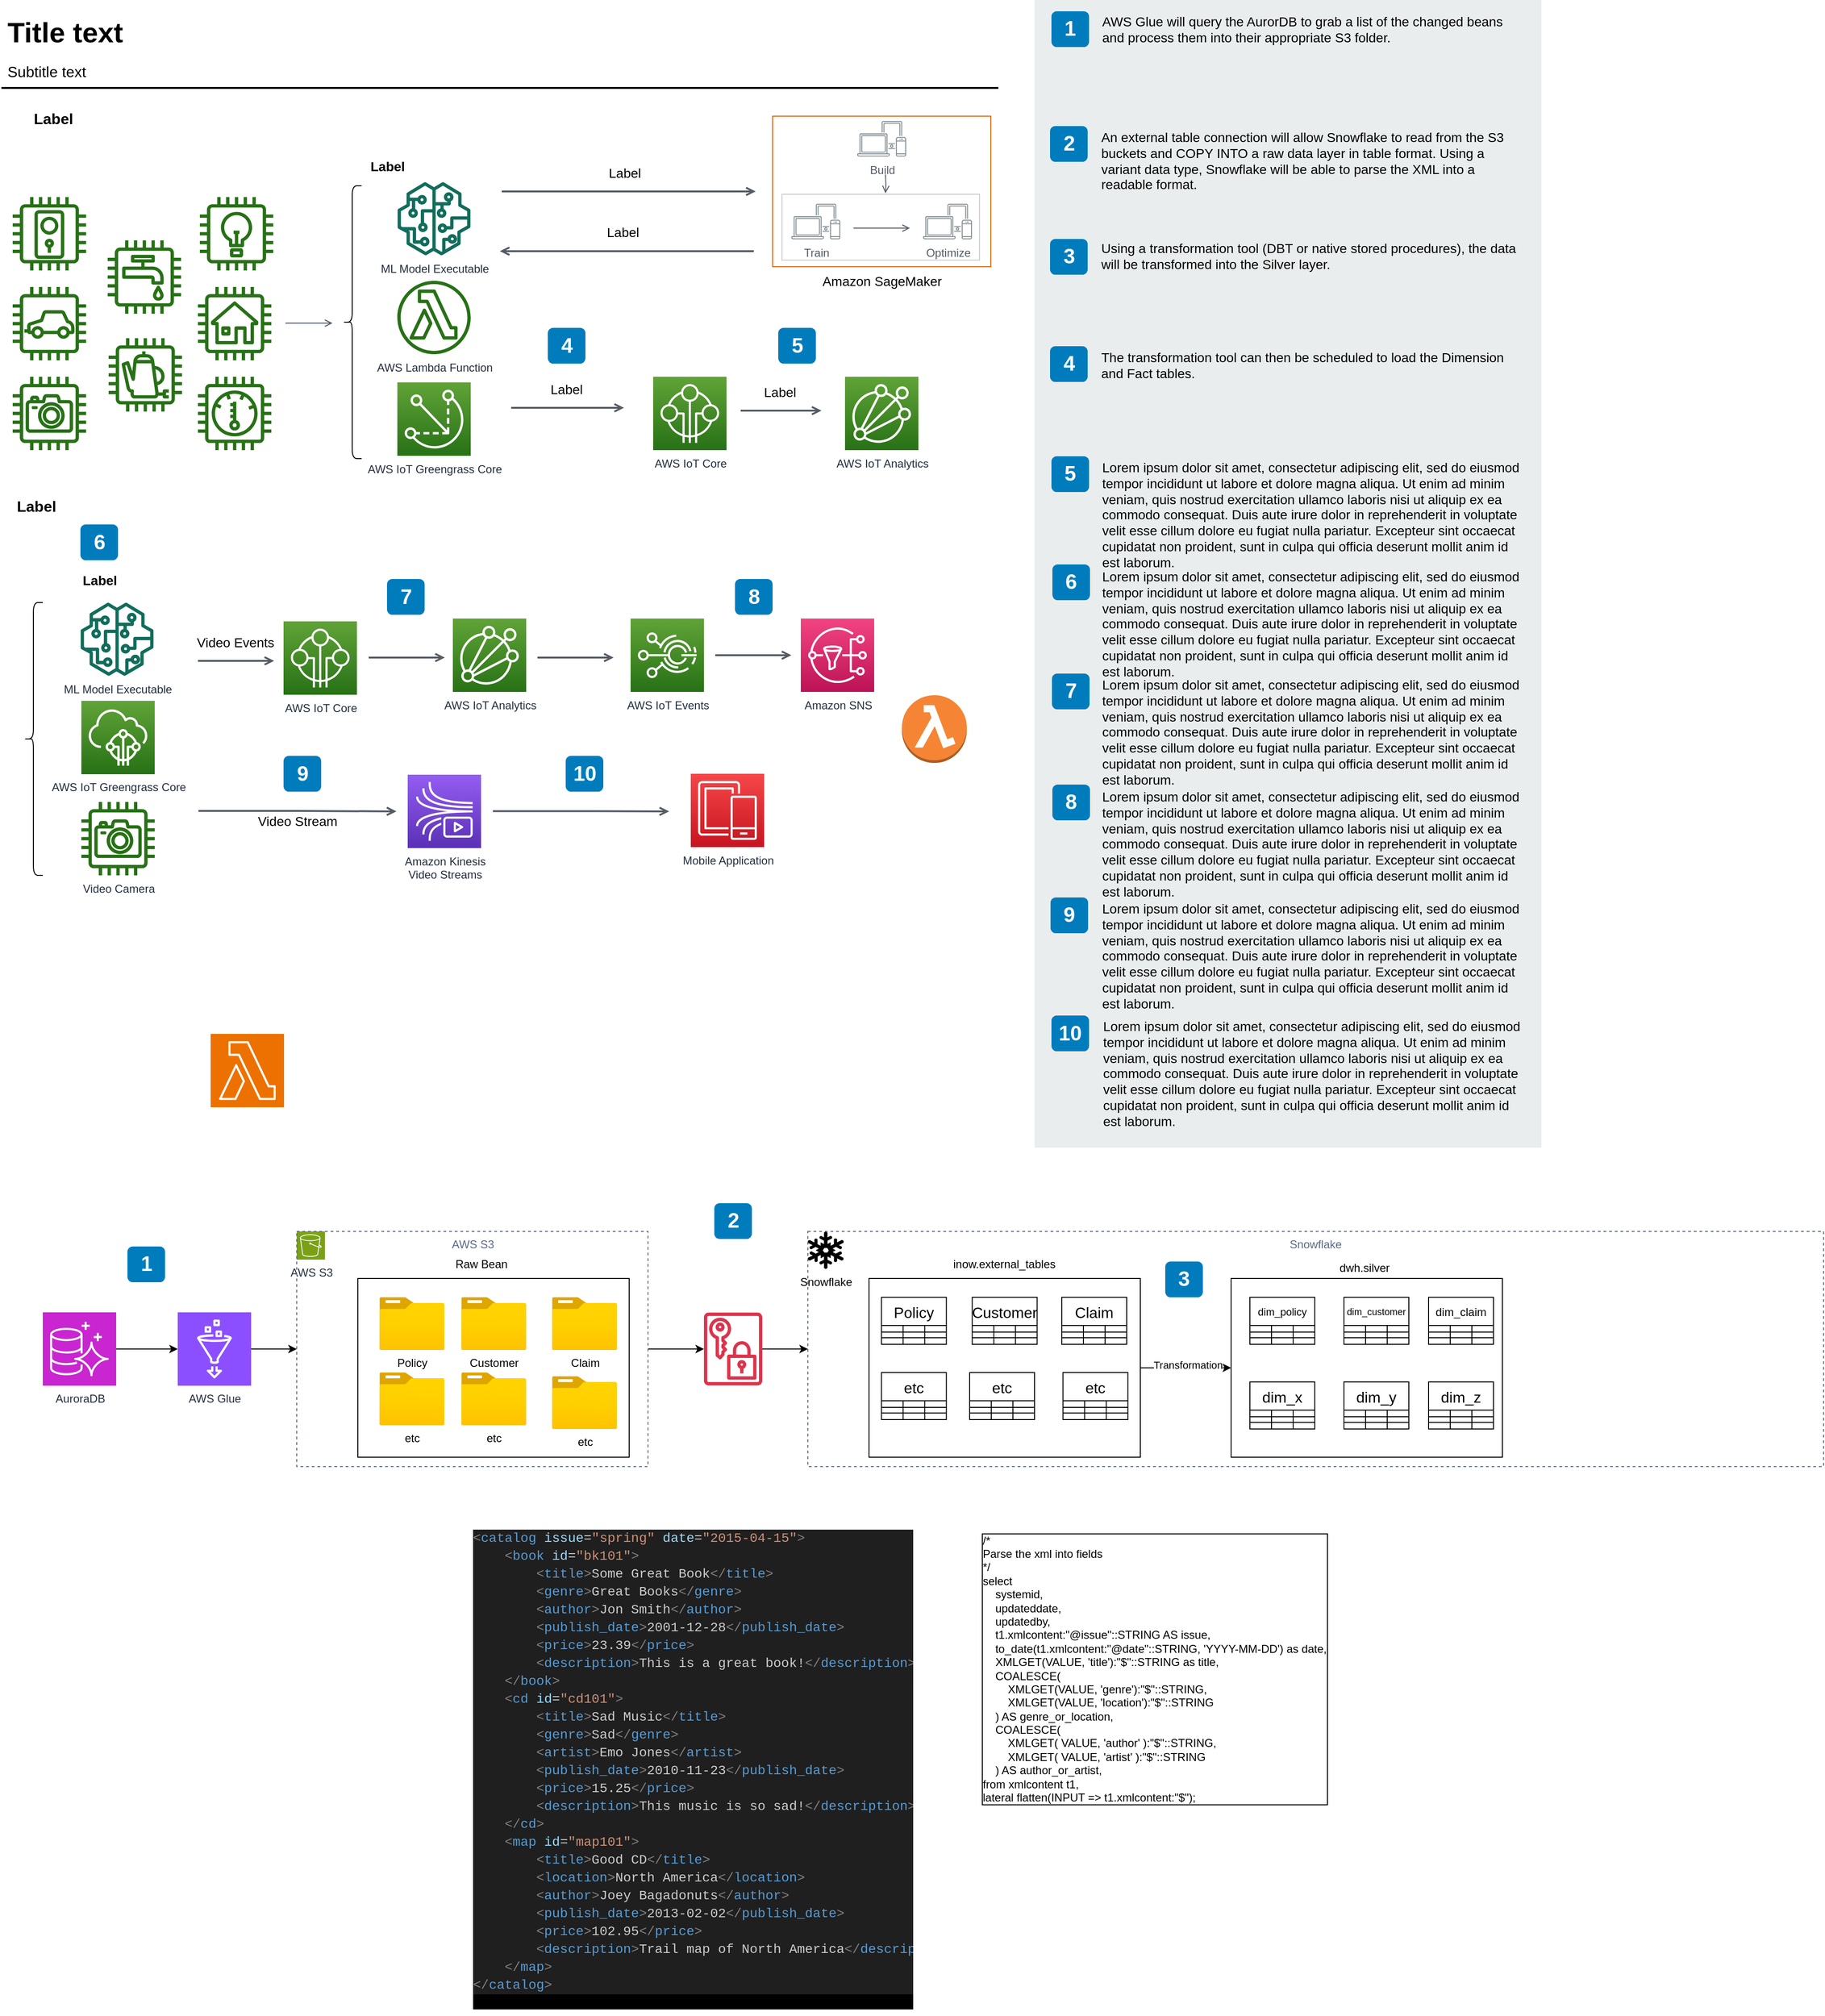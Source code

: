 <mxfile version="24.8.3" pages="2">
  <diagram id="Ht1M8jgEwFfnCIfOTk4-" name="Page-1">
    <mxGraphModel dx="2074" dy="1098" grid="1" gridSize="10" guides="1" tooltips="1" connect="1" arrows="1" fold="1" page="1" pageScale="1" pageWidth="1169" pageHeight="827" math="0" shadow="0">
      <root>
        <mxCell id="0" />
        <mxCell id="1" parent="0" />
        <mxCell id="D712IfISyNJ3r9-J-6BS-42" value="" style="rounded=0;whiteSpace=wrap;html=1;fillColor=none;" vertex="1" parent="1">
          <mxGeometry x="975" y="1410" width="288.5" height="190" as="geometry" />
        </mxCell>
        <mxCell id="-QjtrjUzRDEMRZ5MF8oH-14" value="Amazon SageMaker" style="whiteSpace=wrap;html=1;fillColor=none;fontSize=14;fontColor=#000000;dashed=0;fontStyle=0;align=center;verticalAlign=top;strokeColor=#D86613;gradientColor=none;spacingLeft=0;labelPosition=center;verticalLabelPosition=bottom;container=1;pointerEvents=0;collapsible=0;recursiveResize=0;" parent="1" vertex="1">
          <mxGeometry x="872.5" y="174.5" width="232" height="160" as="geometry" />
        </mxCell>
        <mxCell id="SCVMTBWpLvtzJIhz15lM-34" value="" style="whiteSpace=wrap;html=1;fillColor=none;fontSize=14;fontColor=#000000;dashed=0;fontStyle=0;align=center;verticalAlign=top;strokeColor=#CCCCCC;gradientColor=none;spacingLeft=0;labelPosition=center;verticalLabelPosition=bottom;" parent="1" vertex="1">
          <mxGeometry x="882.5" y="257.5" width="210" height="70" as="geometry" />
        </mxCell>
        <mxCell id="-QjtrjUzRDEMRZ5MF8oH-1" value="" style="outlineConnect=0;fontColor=#232F3E;gradientColor=none;fillColor=#277116;strokeColor=none;dashed=0;verticalLabelPosition=bottom;verticalAlign=top;align=center;html=1;fontSize=12;fontStyle=0;aspect=fixed;pointerEvents=1;shape=mxgraph.aws4.door_lock;" parent="1" vertex="1">
          <mxGeometry x="64.5" y="260.5" width="78" height="78" as="geometry" />
        </mxCell>
        <mxCell id="-QjtrjUzRDEMRZ5MF8oH-2" value="" style="outlineConnect=0;fontColor=#232F3E;gradientColor=none;fillColor=#277116;strokeColor=none;dashed=0;verticalLabelPosition=bottom;verticalAlign=top;align=center;html=1;fontSize=12;fontStyle=0;aspect=fixed;pointerEvents=1;shape=mxgraph.aws4.car;" parent="1" vertex="1">
          <mxGeometry x="64.5" y="356" width="78" height="78" as="geometry" />
        </mxCell>
        <mxCell id="-QjtrjUzRDEMRZ5MF8oH-3" value="" style="outlineConnect=0;fontColor=#232F3E;gradientColor=none;fillColor=#277116;strokeColor=none;dashed=0;verticalLabelPosition=bottom;verticalAlign=top;align=center;html=1;fontSize=12;fontStyle=0;aspect=fixed;pointerEvents=1;shape=mxgraph.aws4.camera;" parent="1" vertex="1">
          <mxGeometry x="64.5" y="451.5" width="78" height="78" as="geometry" />
        </mxCell>
        <mxCell id="-QjtrjUzRDEMRZ5MF8oH-4" value="" style="outlineConnect=0;fontColor=#232F3E;gradientColor=none;fillColor=#277116;strokeColor=none;dashed=0;verticalLabelPosition=bottom;verticalAlign=top;align=center;html=1;fontSize=12;fontStyle=0;aspect=fixed;pointerEvents=1;shape=mxgraph.aws4.utility;" parent="1" vertex="1">
          <mxGeometry x="165.5" y="306.5" width="78" height="78" as="geometry" />
        </mxCell>
        <mxCell id="-QjtrjUzRDEMRZ5MF8oH-5" value="" style="outlineConnect=0;fontColor=#232F3E;gradientColor=none;fillColor=#277116;strokeColor=none;dashed=0;verticalLabelPosition=bottom;verticalAlign=top;align=center;html=1;fontSize=12;fontStyle=0;aspect=fixed;pointerEvents=1;shape=mxgraph.aws4.coffee_pot;" parent="1" vertex="1">
          <mxGeometry x="166.5" y="410.5" width="78" height="78" as="geometry" />
        </mxCell>
        <mxCell id="-QjtrjUzRDEMRZ5MF8oH-6" value="" style="outlineConnect=0;fontColor=#232F3E;gradientColor=none;fillColor=#277116;strokeColor=none;dashed=0;verticalLabelPosition=bottom;verticalAlign=top;align=center;html=1;fontSize=12;fontStyle=0;aspect=fixed;pointerEvents=1;shape=mxgraph.aws4.lightbulb;" parent="1" vertex="1">
          <mxGeometry x="263.5" y="260.5" width="78" height="78" as="geometry" />
        </mxCell>
        <mxCell id="-QjtrjUzRDEMRZ5MF8oH-7" value="" style="outlineConnect=0;fontColor=#232F3E;gradientColor=none;fillColor=#277116;strokeColor=none;dashed=0;verticalLabelPosition=bottom;verticalAlign=top;align=center;html=1;fontSize=12;fontStyle=0;aspect=fixed;pointerEvents=1;shape=mxgraph.aws4.house;" parent="1" vertex="1">
          <mxGeometry x="261.5" y="356" width="78" height="78" as="geometry" />
        </mxCell>
        <mxCell id="-QjtrjUzRDEMRZ5MF8oH-8" value="" style="outlineConnect=0;fontColor=#232F3E;gradientColor=none;fillColor=#277116;strokeColor=none;dashed=0;verticalLabelPosition=bottom;verticalAlign=top;align=center;html=1;fontSize=12;fontStyle=0;aspect=fixed;pointerEvents=1;shape=mxgraph.aws4.thermostat;" parent="1" vertex="1">
          <mxGeometry x="261.5" y="451.5" width="78" height="78" as="geometry" />
        </mxCell>
        <mxCell id="-QjtrjUzRDEMRZ5MF8oH-9" value="1" style="rounded=1;whiteSpace=wrap;html=1;fillColor=#007CBD;strokeColor=none;fontColor=#FFFFFF;fontStyle=1;fontSize=22;" parent="1" vertex="1">
          <mxGeometry x="186.5" y="1376" width="40" height="38" as="geometry" />
        </mxCell>
        <mxCell id="-QjtrjUzRDEMRZ5MF8oH-10" value="ML Model Executable" style="outlineConnect=0;fontColor=#232F3E;gradientColor=none;fillColor=#116D5B;strokeColor=none;dashed=0;verticalLabelPosition=bottom;verticalAlign=top;align=center;html=1;fontSize=12;fontStyle=0;aspect=fixed;pointerEvents=1;shape=mxgraph.aws4.sagemaker_model;" parent="1" vertex="1">
          <mxGeometry x="473.5" y="244.5" width="78" height="78" as="geometry" />
        </mxCell>
        <mxCell id="-QjtrjUzRDEMRZ5MF8oH-11" value="AWS Lambda Function" style="outlineConnect=0;fontColor=#232F3E;gradientColor=none;fillColor=#277116;strokeColor=none;dashed=0;verticalLabelPosition=bottom;verticalAlign=top;align=center;html=1;fontSize=12;fontStyle=0;aspect=fixed;pointerEvents=1;shape=mxgraph.aws4.lambda_function;" parent="1" vertex="1">
          <mxGeometry x="473.5" y="349.5" width="78" height="78" as="geometry" />
        </mxCell>
        <mxCell id="-QjtrjUzRDEMRZ5MF8oH-12" value="AWS IoT Greengrass Core" style="outlineConnect=0;fontColor=#232F3E;gradientColor=#60A337;gradientDirection=north;fillColor=#277116;strokeColor=#ffffff;dashed=0;verticalLabelPosition=bottom;verticalAlign=top;align=center;html=1;fontSize=12;fontStyle=0;aspect=fixed;shape=mxgraph.aws4.resourceIcon;resIcon=mxgraph.aws4.greengrass;" parent="1" vertex="1">
          <mxGeometry x="473.5" y="457.5" width="78" height="78" as="geometry" />
        </mxCell>
        <mxCell id="-QjtrjUzRDEMRZ5MF8oH-16" value="AWS IoT Core" style="outlineConnect=0;fontColor=#232F3E;gradientColor=#60A337;gradientDirection=north;fillColor=#277116;strokeColor=#ffffff;dashed=0;verticalLabelPosition=bottom;verticalAlign=top;align=center;html=1;fontSize=12;fontStyle=0;aspect=fixed;shape=mxgraph.aws4.resourceIcon;resIcon=mxgraph.aws4.internet_of_things;" parent="1" vertex="1">
          <mxGeometry x="745.5" y="451.5" width="78" height="78" as="geometry" />
        </mxCell>
        <mxCell id="-QjtrjUzRDEMRZ5MF8oH-17" value="AWS IoT Analytics" style="outlineConnect=0;fontColor=#232F3E;gradientColor=#60A337;gradientDirection=north;fillColor=#277116;strokeColor=#ffffff;dashed=0;verticalLabelPosition=bottom;verticalAlign=top;align=center;html=1;fontSize=12;fontStyle=0;aspect=fixed;shape=mxgraph.aws4.resourceIcon;resIcon=mxgraph.aws4.iot_analytics;" parent="1" vertex="1">
          <mxGeometry x="949.5" y="451.5" width="78" height="78" as="geometry" />
        </mxCell>
        <mxCell id="-QjtrjUzRDEMRZ5MF8oH-18" value="ML Model Executable" style="outlineConnect=0;fontColor=#232F3E;gradientColor=none;fillColor=#116D5B;strokeColor=none;dashed=0;verticalLabelPosition=bottom;verticalAlign=top;align=center;html=1;fontSize=12;fontStyle=0;aspect=fixed;pointerEvents=1;shape=mxgraph.aws4.sagemaker_model;" parent="1" vertex="1">
          <mxGeometry x="136.5" y="691.5" width="78" height="78" as="geometry" />
        </mxCell>
        <mxCell id="-QjtrjUzRDEMRZ5MF8oH-19" value="AWS IoT Greengrass Core" style="outlineConnect=0;fontColor=#232F3E;gradientColor=#60A337;gradientDirection=north;fillColor=#277116;strokeColor=#ffffff;dashed=0;verticalLabelPosition=bottom;verticalAlign=top;align=center;html=1;fontSize=12;fontStyle=0;aspect=fixed;shape=mxgraph.aws4.resourceIcon;resIcon=mxgraph.aws4.iot_core;" parent="1" vertex="1">
          <mxGeometry x="137.5" y="796" width="78" height="78" as="geometry" />
        </mxCell>
        <mxCell id="-QjtrjUzRDEMRZ5MF8oH-20" value="Video Camera" style="outlineConnect=0;fontColor=#232F3E;gradientColor=none;fillColor=#277116;strokeColor=none;dashed=0;verticalLabelPosition=bottom;verticalAlign=top;align=center;html=1;fontSize=12;fontStyle=0;aspect=fixed;pointerEvents=1;shape=mxgraph.aws4.camera;" parent="1" vertex="1">
          <mxGeometry x="137.5" y="903.5" width="78" height="78" as="geometry" />
        </mxCell>
        <mxCell id="-QjtrjUzRDEMRZ5MF8oH-21" value="AWS IoT Core" style="outlineConnect=0;fontColor=#232F3E;gradientColor=#60A337;gradientDirection=north;fillColor=#277116;strokeColor=#ffffff;dashed=0;verticalLabelPosition=bottom;verticalAlign=top;align=center;html=1;fontSize=12;fontStyle=0;aspect=fixed;shape=mxgraph.aws4.resourceIcon;resIcon=mxgraph.aws4.internet_of_things;" parent="1" vertex="1">
          <mxGeometry x="352.5" y="711.5" width="78" height="78" as="geometry" />
        </mxCell>
        <mxCell id="-QjtrjUzRDEMRZ5MF8oH-22" value="AWS IoT Analytics" style="outlineConnect=0;fontColor=#232F3E;gradientColor=#60A337;gradientDirection=north;fillColor=#277116;strokeColor=#ffffff;dashed=0;verticalLabelPosition=bottom;verticalAlign=top;align=center;html=1;fontSize=12;fontStyle=0;aspect=fixed;shape=mxgraph.aws4.resourceIcon;resIcon=mxgraph.aws4.iot_analytics;" parent="1" vertex="1">
          <mxGeometry x="532.5" y="708.5" width="78" height="78" as="geometry" />
        </mxCell>
        <mxCell id="-QjtrjUzRDEMRZ5MF8oH-23" value="AWS IoT Events" style="outlineConnect=0;fontColor=#232F3E;gradientColor=#60A337;gradientDirection=north;fillColor=#277116;strokeColor=#ffffff;dashed=0;verticalLabelPosition=bottom;verticalAlign=top;align=center;html=1;fontSize=12;fontStyle=0;aspect=fixed;shape=mxgraph.aws4.resourceIcon;resIcon=mxgraph.aws4.iot_events;" parent="1" vertex="1">
          <mxGeometry x="721.5" y="708.5" width="78" height="78" as="geometry" />
        </mxCell>
        <mxCell id="-QjtrjUzRDEMRZ5MF8oH-24" value="Amazon SNS" style="outlineConnect=0;fontColor=#232F3E;gradientColor=#F34482;gradientDirection=north;fillColor=#BC1356;strokeColor=#ffffff;dashed=0;verticalLabelPosition=bottom;verticalAlign=top;align=center;html=1;fontSize=12;fontStyle=0;aspect=fixed;shape=mxgraph.aws4.resourceIcon;resIcon=mxgraph.aws4.sns;" parent="1" vertex="1">
          <mxGeometry x="902.5" y="708.5" width="78" height="78" as="geometry" />
        </mxCell>
        <mxCell id="-QjtrjUzRDEMRZ5MF8oH-25" value="Amazon Kinesis&lt;br&gt;Video Streams&lt;br&gt;" style="outlineConnect=0;fontColor=#232F3E;gradientColor=#945DF2;gradientDirection=north;fillColor=#5A30B5;strokeColor=#ffffff;dashed=0;verticalLabelPosition=bottom;verticalAlign=top;align=center;html=1;fontSize=12;fontStyle=0;aspect=fixed;shape=mxgraph.aws4.resourceIcon;resIcon=mxgraph.aws4.kinesis_video_streams;" parent="1" vertex="1">
          <mxGeometry x="484.5" y="874.5" width="78" height="78" as="geometry" />
        </mxCell>
        <mxCell id="-QjtrjUzRDEMRZ5MF8oH-26" value="Mobile Application" style="outlineConnect=0;fontColor=#232F3E;gradientColor=#F54749;gradientDirection=north;fillColor=#C7131F;strokeColor=#ffffff;dashed=0;verticalLabelPosition=bottom;verticalAlign=top;align=center;html=1;fontSize=12;fontStyle=0;aspect=fixed;shape=mxgraph.aws4.resourceIcon;resIcon=mxgraph.aws4.mobile;" parent="1" vertex="1">
          <mxGeometry x="785.5" y="873.5" width="78" height="78" as="geometry" />
        </mxCell>
        <mxCell id="-QjtrjUzRDEMRZ5MF8oH-27" value="2" style="rounded=1;whiteSpace=wrap;html=1;fillColor=#007CBD;strokeColor=none;fontColor=#FFFFFF;fontStyle=1;fontSize=22;" parent="1" vertex="1">
          <mxGeometry x="810.5" y="1330" width="40" height="38" as="geometry" />
        </mxCell>
        <mxCell id="-QjtrjUzRDEMRZ5MF8oH-28" value="3" style="rounded=1;whiteSpace=wrap;html=1;fillColor=#007CBD;strokeColor=none;fontColor=#FFFFFF;fontStyle=1;fontSize=22;" parent="1" vertex="1">
          <mxGeometry x="1290" y="1392" width="40" height="38" as="geometry" />
        </mxCell>
        <mxCell id="-QjtrjUzRDEMRZ5MF8oH-29" value="4" style="rounded=1;whiteSpace=wrap;html=1;fillColor=#007CBD;strokeColor=none;fontColor=#FFFFFF;fontStyle=1;fontSize=22;" parent="1" vertex="1">
          <mxGeometry x="633.5" y="399.5" width="40" height="38" as="geometry" />
        </mxCell>
        <mxCell id="-QjtrjUzRDEMRZ5MF8oH-30" value="5" style="rounded=1;whiteSpace=wrap;html=1;fillColor=#007CBD;strokeColor=none;fontColor=#FFFFFF;fontStyle=1;fontSize=22;" parent="1" vertex="1">
          <mxGeometry x="878.5" y="399.5" width="40" height="38" as="geometry" />
        </mxCell>
        <mxCell id="-QjtrjUzRDEMRZ5MF8oH-31" value="6" style="rounded=1;whiteSpace=wrap;html=1;fillColor=#007CBD;strokeColor=none;fontColor=#FFFFFF;fontStyle=1;fontSize=22;" parent="1" vertex="1">
          <mxGeometry x="136.5" y="608.5" width="40" height="38" as="geometry" />
        </mxCell>
        <mxCell id="-QjtrjUzRDEMRZ5MF8oH-32" value="7" style="rounded=1;whiteSpace=wrap;html=1;fillColor=#007CBD;strokeColor=none;fontColor=#FFFFFF;fontStyle=1;fontSize=22;" parent="1" vertex="1">
          <mxGeometry x="462.5" y="666.5" width="40" height="38" as="geometry" />
        </mxCell>
        <mxCell id="-QjtrjUzRDEMRZ5MF8oH-33" value="8" style="rounded=1;whiteSpace=wrap;html=1;fillColor=#007CBD;strokeColor=none;fontColor=#FFFFFF;fontStyle=1;fontSize=22;" parent="1" vertex="1">
          <mxGeometry x="832.5" y="666.5" width="40" height="38" as="geometry" />
        </mxCell>
        <mxCell id="-QjtrjUzRDEMRZ5MF8oH-34" value="9" style="rounded=1;whiteSpace=wrap;html=1;fillColor=#007CBD;strokeColor=none;fontColor=#FFFFFF;fontStyle=1;fontSize=22;" parent="1" vertex="1">
          <mxGeometry x="352.5" y="854.5" width="40" height="38" as="geometry" />
        </mxCell>
        <mxCell id="-QjtrjUzRDEMRZ5MF8oH-35" value="10" style="rounded=1;whiteSpace=wrap;html=1;fillColor=#007CBD;strokeColor=none;fontColor=#FFFFFF;fontStyle=1;fontSize=22;" parent="1" vertex="1">
          <mxGeometry x="652.5" y="854.5" width="40" height="38" as="geometry" />
        </mxCell>
        <mxCell id="-QjtrjUzRDEMRZ5MF8oH-47" value="Title text" style="text;html=1;resizable=0;points=[];autosize=1;align=left;verticalAlign=top;spacingTop=-4;fontSize=30;fontStyle=1" parent="1" vertex="1">
          <mxGeometry x="56.5" y="64.5" width="130" height="40" as="geometry" />
        </mxCell>
        <mxCell id="-QjtrjUzRDEMRZ5MF8oH-48" value="Subtitle text&lt;br style=&quot;font-size: 16px&quot;&gt;" style="text;html=1;resizable=0;points=[];autosize=1;align=left;verticalAlign=top;spacingTop=-4;fontSize=16;" parent="1" vertex="1">
          <mxGeometry x="56.5" y="114.5" width="100" height="20" as="geometry" />
        </mxCell>
        <mxCell id="-QjtrjUzRDEMRZ5MF8oH-49" value="Label" style="text;html=1;resizable=0;points=[];autosize=1;align=left;verticalAlign=top;spacingTop=-4;fontSize=16;fontStyle=1" parent="1" vertex="1">
          <mxGeometry x="84.5" y="164.5" width="50" height="20" as="geometry" />
        </mxCell>
        <mxCell id="SCVMTBWpLvtzJIhz15lM-1" value="" style="line;strokeWidth=2;html=1;fontSize=14;" parent="1" vertex="1">
          <mxGeometry x="52.5" y="139.5" width="1060" height="10" as="geometry" />
        </mxCell>
        <mxCell id="SCVMTBWpLvtzJIhz15lM-2" value="&lt;span&gt;Label&lt;/span&gt;" style="text;html=1;resizable=0;points=[];autosize=1;align=left;verticalAlign=top;spacingTop=-4;fontSize=14;fontStyle=1" parent="1" vertex="1">
          <mxGeometry x="442.5" y="216.5" width="50" height="20" as="geometry" />
        </mxCell>
        <mxCell id="SCVMTBWpLvtzJIhz15lM-3" value="" style="edgeStyle=orthogonalEdgeStyle;html=1;endArrow=open;elbow=vertical;startArrow=none;endFill=0;strokeColor=#545B64;rounded=0;fontSize=14;" parent="1" edge="1">
          <mxGeometry width="100" relative="1" as="geometry">
            <mxPoint x="354.5" y="394.5" as="sourcePoint" />
            <mxPoint x="404.5" y="394.5" as="targetPoint" />
          </mxGeometry>
        </mxCell>
        <mxCell id="SCVMTBWpLvtzJIhz15lM-5" value="" style="shape=curlyBracket;whiteSpace=wrap;html=1;rounded=1;fontSize=14;" parent="1" vertex="1">
          <mxGeometry x="415.5" y="248.5" width="20" height="290" as="geometry" />
        </mxCell>
        <mxCell id="SCVMTBWpLvtzJIhz15lM-17" value="&lt;span&gt;Label&lt;/span&gt;" style="edgeStyle=orthogonalEdgeStyle;html=1;endArrow=open;elbow=vertical;startArrow=none;endFill=0;strokeColor=#545B64;rounded=0;fontSize=14;strokeWidth=2;" parent="1" edge="1">
          <mxGeometry x="-0.037" y="20" width="100" relative="1" as="geometry">
            <mxPoint x="584.5" y="254.5" as="sourcePoint" />
            <mxPoint x="854.5" y="254.5" as="targetPoint" />
            <mxPoint as="offset" />
          </mxGeometry>
        </mxCell>
        <mxCell id="SCVMTBWpLvtzJIhz15lM-18" value="&lt;span&gt;Label&lt;/span&gt;" style="edgeStyle=orthogonalEdgeStyle;html=1;endArrow=none;elbow=vertical;startArrow=open;endFill=0;strokeColor=#545B64;rounded=0;fontSize=14;strokeWidth=2;startFill=0;" parent="1" edge="1">
          <mxGeometry x="-0.037" y="20" width="100" relative="1" as="geometry">
            <mxPoint x="582.5" y="318" as="sourcePoint" />
            <mxPoint x="852.5" y="318" as="targetPoint" />
            <mxPoint as="offset" />
          </mxGeometry>
        </mxCell>
        <mxCell id="SCVMTBWpLvtzJIhz15lM-19" value="&lt;span&gt;Label&lt;/span&gt;" style="edgeStyle=orthogonalEdgeStyle;html=1;endArrow=open;elbow=vertical;startArrow=none;endFill=0;strokeColor=#545B64;rounded=0;fontSize=14;strokeWidth=2;" parent="1" edge="1">
          <mxGeometry x="-0.037" y="20" width="100" relative="1" as="geometry">
            <mxPoint x="594.5" y="484.5" as="sourcePoint" />
            <mxPoint x="714.5" y="484.5" as="targetPoint" />
            <mxPoint as="offset" />
          </mxGeometry>
        </mxCell>
        <mxCell id="SCVMTBWpLvtzJIhz15lM-20" value="&lt;span&gt;Label&lt;/span&gt;" style="edgeStyle=orthogonalEdgeStyle;html=1;endArrow=open;elbow=vertical;startArrow=none;endFill=0;strokeColor=#545B64;rounded=0;fontSize=14;strokeWidth=2;" parent="1" edge="1">
          <mxGeometry x="-0.037" y="20" width="100" relative="1" as="geometry">
            <mxPoint x="838.5" y="487.5" as="sourcePoint" />
            <mxPoint x="924.5" y="487.5" as="targetPoint" />
            <mxPoint as="offset" />
          </mxGeometry>
        </mxCell>
        <mxCell id="SCVMTBWpLvtzJIhz15lM-21" value="Label" style="text;html=1;resizable=0;points=[];autosize=1;align=left;verticalAlign=top;spacingTop=-4;fontSize=16;fontStyle=1" parent="1" vertex="1">
          <mxGeometry x="66.5" y="576.5" width="50" height="20" as="geometry" />
        </mxCell>
        <mxCell id="SCVMTBWpLvtzJIhz15lM-22" value="&lt;span&gt;Label&lt;/span&gt;" style="text;html=1;resizable=0;points=[];autosize=1;align=left;verticalAlign=top;spacingTop=-4;fontSize=14;fontStyle=1" parent="1" vertex="1">
          <mxGeometry x="136.5" y="656.5" width="50" height="20" as="geometry" />
        </mxCell>
        <mxCell id="SCVMTBWpLvtzJIhz15lM-23" value="" style="shape=curlyBracket;whiteSpace=wrap;html=1;rounded=1;fontSize=14;" parent="1" vertex="1">
          <mxGeometry x="76.5" y="691.5" width="20" height="290" as="geometry" />
        </mxCell>
        <mxCell id="SCVMTBWpLvtzJIhz15lM-24" value="Video Events" style="edgeStyle=orthogonalEdgeStyle;html=1;endArrow=open;elbow=vertical;startArrow=none;endFill=0;strokeColor=#545B64;rounded=0;fontSize=14;strokeWidth=2;" parent="1" edge="1">
          <mxGeometry x="-0.037" y="20" width="100" relative="1" as="geometry">
            <mxPoint x="261.5" y="753.5" as="sourcePoint" />
            <mxPoint x="342.5" y="753.5" as="targetPoint" />
            <mxPoint as="offset" />
          </mxGeometry>
        </mxCell>
        <mxCell id="SCVMTBWpLvtzJIhz15lM-25" value="" style="edgeStyle=orthogonalEdgeStyle;html=1;endArrow=open;elbow=vertical;startArrow=none;endFill=0;strokeColor=#545B64;rounded=0;fontSize=14;strokeWidth=2;" parent="1" edge="1">
          <mxGeometry x="-0.037" y="20" width="100" relative="1" as="geometry">
            <mxPoint x="443" y="750" as="sourcePoint" />
            <mxPoint x="524" y="750" as="targetPoint" />
            <mxPoint as="offset" />
          </mxGeometry>
        </mxCell>
        <mxCell id="SCVMTBWpLvtzJIhz15lM-26" value="" style="edgeStyle=orthogonalEdgeStyle;html=1;endArrow=open;elbow=vertical;startArrow=none;endFill=0;strokeColor=#545B64;rounded=0;fontSize=14;strokeWidth=2;" parent="1" edge="1">
          <mxGeometry x="-0.037" y="20" width="100" relative="1" as="geometry">
            <mxPoint x="622.5" y="750" as="sourcePoint" />
            <mxPoint x="703.5" y="750" as="targetPoint" />
            <mxPoint as="offset" />
          </mxGeometry>
        </mxCell>
        <mxCell id="SCVMTBWpLvtzJIhz15lM-27" value="" style="edgeStyle=orthogonalEdgeStyle;html=1;endArrow=open;elbow=vertical;startArrow=none;endFill=0;strokeColor=#545B64;rounded=0;fontSize=14;strokeWidth=2;" parent="1" edge="1">
          <mxGeometry x="-0.037" y="20" width="100" relative="1" as="geometry">
            <mxPoint x="811.5" y="747.5" as="sourcePoint" />
            <mxPoint x="892.5" y="747.5" as="targetPoint" />
            <mxPoint as="offset" />
          </mxGeometry>
        </mxCell>
        <mxCell id="SCVMTBWpLvtzJIhz15lM-28" value="Video Stream" style="edgeStyle=orthogonalEdgeStyle;html=1;endArrow=open;elbow=vertical;startArrow=none;endFill=0;strokeColor=#545B64;rounded=0;fontSize=14;strokeWidth=2;" parent="1" edge="1">
          <mxGeometry x="0.004" y="-11" width="100" relative="1" as="geometry">
            <mxPoint x="262" y="913" as="sourcePoint" />
            <mxPoint x="472.5" y="913.5" as="targetPoint" />
            <mxPoint as="offset" />
            <Array as="points">
              <mxPoint x="367.5" y="913.5" />
            </Array>
          </mxGeometry>
        </mxCell>
        <mxCell id="SCVMTBWpLvtzJIhz15lM-29" value="" style="edgeStyle=orthogonalEdgeStyle;html=1;endArrow=open;elbow=vertical;startArrow=none;endFill=0;strokeColor=#545B64;rounded=0;fontSize=14;strokeWidth=2;" parent="1" edge="1">
          <mxGeometry x="0.004" y="-11" width="100" relative="1" as="geometry">
            <mxPoint x="575.071" y="913.214" as="sourcePoint" />
            <mxPoint x="762.5" y="913.5" as="targetPoint" />
            <mxPoint as="offset" />
            <Array as="points">
              <mxPoint x="680.5" y="913.5" />
            </Array>
          </mxGeometry>
        </mxCell>
        <mxCell id="SCVMTBWpLvtzJIhz15lM-30" value="Build" style="outlineConnect=0;gradientColor=none;fontColor=#545B64;strokeColor=none;fillColor=#879196;dashed=0;verticalLabelPosition=bottom;verticalAlign=top;align=center;html=1;fontSize=12;fontStyle=0;aspect=fixed;shape=mxgraph.aws4.illustration_devices;pointerEvents=1" parent="1" vertex="1">
          <mxGeometry x="962.5" y="179.5" width="52" height="38" as="geometry" />
        </mxCell>
        <mxCell id="SCVMTBWpLvtzJIhz15lM-31" value="Train" style="outlineConnect=0;gradientColor=none;fontColor=#545B64;strokeColor=none;fillColor=#879196;dashed=0;verticalLabelPosition=bottom;verticalAlign=top;align=center;html=1;fontSize=12;fontStyle=0;aspect=fixed;shape=mxgraph.aws4.illustration_devices;pointerEvents=1" parent="1" vertex="1">
          <mxGeometry x="892.5" y="267.5" width="52" height="38" as="geometry" />
        </mxCell>
        <mxCell id="SCVMTBWpLvtzJIhz15lM-32" value="Optimize" style="outlineConnect=0;gradientColor=none;fontColor=#545B64;strokeColor=none;fillColor=#879196;dashed=0;verticalLabelPosition=bottom;verticalAlign=top;align=center;html=1;fontSize=12;fontStyle=0;aspect=fixed;shape=mxgraph.aws4.illustration_devices;pointerEvents=1" parent="1" vertex="1">
          <mxGeometry x="1032.5" y="267.5" width="52" height="38" as="geometry" />
        </mxCell>
        <mxCell id="SCVMTBWpLvtzJIhz15lM-33" value="" style="edgeStyle=orthogonalEdgeStyle;html=1;endArrow=open;elbow=vertical;startArrow=none;endFill=0;strokeColor=#545B64;rounded=0;fontSize=14;" parent="1" edge="1">
          <mxGeometry width="100" relative="1" as="geometry">
            <mxPoint x="958.5" y="293.5" as="sourcePoint" />
            <mxPoint x="1018.5" y="293.5" as="targetPoint" />
          </mxGeometry>
        </mxCell>
        <mxCell id="SCVMTBWpLvtzJIhz15lM-35" value="" style="edgeStyle=orthogonalEdgeStyle;html=1;endArrow=open;elbow=vertical;startArrow=none;endFill=0;strokeColor=#545B64;rounded=0;fontSize=14;" parent="1" edge="1">
          <mxGeometry width="100" relative="1" as="geometry">
            <mxPoint x="992.5" y="236.468" as="sourcePoint" />
            <mxPoint x="992.5" y="256.468" as="targetPoint" />
          </mxGeometry>
        </mxCell>
        <mxCell id="7OVz4w7n9kzEPWy-4BBC-3" value="" style="rounded=0;whiteSpace=wrap;html=1;fillColor=#EAEDED;fontSize=22;fontColor=#FFFFFF;strokeColor=none;labelBackgroundColor=none;" parent="1" vertex="1">
          <mxGeometry x="1151" y="51" width="539" height="1220" as="geometry" />
        </mxCell>
        <mxCell id="7OVz4w7n9kzEPWy-4BBC-4" value="1" style="rounded=1;whiteSpace=wrap;html=1;fillColor=#007CBD;strokeColor=none;fontColor=#FFFFFF;fontStyle=1;fontSize=22;labelBackgroundColor=none;" parent="1" vertex="1">
          <mxGeometry x="1169" y="63" width="40" height="38" as="geometry" />
        </mxCell>
        <mxCell id="7OVz4w7n9kzEPWy-4BBC-5" value="2" style="rounded=1;whiteSpace=wrap;html=1;fillColor=#007CBD;strokeColor=none;fontColor=#FFFFFF;fontStyle=1;fontSize=22;labelBackgroundColor=none;" parent="1" vertex="1">
          <mxGeometry x="1167.5" y="185" width="40" height="38" as="geometry" />
        </mxCell>
        <mxCell id="7OVz4w7n9kzEPWy-4BBC-6" value="3" style="rounded=1;whiteSpace=wrap;html=1;fillColor=#007CBD;strokeColor=none;fontColor=#FFFFFF;fontStyle=1;fontSize=22;labelBackgroundColor=none;" parent="1" vertex="1">
          <mxGeometry x="1167.5" y="305" width="40" height="38" as="geometry" />
        </mxCell>
        <mxCell id="7OVz4w7n9kzEPWy-4BBC-7" value="4" style="rounded=1;whiteSpace=wrap;html=1;fillColor=#007CBD;strokeColor=none;fontColor=#FFFFFF;fontStyle=1;fontSize=22;labelBackgroundColor=none;" parent="1" vertex="1">
          <mxGeometry x="1167.5" y="419" width="40" height="38" as="geometry" />
        </mxCell>
        <mxCell id="7OVz4w7n9kzEPWy-4BBC-8" value="5" style="rounded=1;whiteSpace=wrap;html=1;fillColor=#007CBD;strokeColor=none;fontColor=#FFFFFF;fontStyle=1;fontSize=22;labelBackgroundColor=none;" parent="1" vertex="1">
          <mxGeometry x="1169" y="536" width="40" height="38" as="geometry" />
        </mxCell>
        <mxCell id="7OVz4w7n9kzEPWy-4BBC-9" value="6" style="rounded=1;whiteSpace=wrap;html=1;fillColor=#007CBD;strokeColor=none;fontColor=#FFFFFF;fontStyle=1;fontSize=22;labelBackgroundColor=none;" parent="1" vertex="1">
          <mxGeometry x="1170" y="651" width="40" height="38" as="geometry" />
        </mxCell>
        <mxCell id="7OVz4w7n9kzEPWy-4BBC-10" value="7" style="rounded=1;whiteSpace=wrap;html=1;fillColor=#007CBD;strokeColor=none;fontColor=#FFFFFF;fontStyle=1;fontSize=22;labelBackgroundColor=none;" parent="1" vertex="1">
          <mxGeometry x="1169.5" y="767" width="40" height="38" as="geometry" />
        </mxCell>
        <mxCell id="7OVz4w7n9kzEPWy-4BBC-11" value="8" style="rounded=1;whiteSpace=wrap;html=1;fillColor=#007CBD;strokeColor=none;fontColor=#FFFFFF;fontStyle=1;fontSize=22;labelBackgroundColor=none;" parent="1" vertex="1">
          <mxGeometry x="1170" y="885" width="40" height="38" as="geometry" />
        </mxCell>
        <mxCell id="7OVz4w7n9kzEPWy-4BBC-12" value="9" style="rounded=1;whiteSpace=wrap;html=1;fillColor=#007CBD;strokeColor=none;fontColor=#FFFFFF;fontStyle=1;fontSize=22;labelBackgroundColor=none;" parent="1" vertex="1">
          <mxGeometry x="1168" y="1005" width="40" height="38" as="geometry" />
        </mxCell>
        <mxCell id="7OVz4w7n9kzEPWy-4BBC-13" value="AWS Glue will query the AurorDB to grab a list of the changed beans and process them into their appropriate S3 folder." style="text;html=1;align=left;verticalAlign=top;spacingTop=-4;fontSize=14;labelBackgroundColor=none;whiteSpace=wrap;" parent="1" vertex="1">
          <mxGeometry x="1220.5" y="62.5" width="449" height="118" as="geometry" />
        </mxCell>
        <mxCell id="7OVz4w7n9kzEPWy-4BBC-14" value="&lt;span&gt;An external table connection will allow Snowflake to read from the S3 buckets and COPY INTO a raw data layer in table format. Using a variant data type, Snowflake will be able to parse the XML into a readable format.&lt;/span&gt;" style="text;html=1;align=left;verticalAlign=top;spacingTop=-4;fontSize=14;labelBackgroundColor=none;whiteSpace=wrap;" parent="1" vertex="1">
          <mxGeometry x="1219.5" y="185.5" width="450" height="115" as="geometry" />
        </mxCell>
        <mxCell id="7OVz4w7n9kzEPWy-4BBC-15" value="Using a transformation tool (DBT or native stored procedures), the data will be transformed into the Silver layer.&amp;nbsp;" style="text;html=1;align=left;verticalAlign=top;spacingTop=-4;fontSize=14;labelBackgroundColor=none;whiteSpace=wrap;" parent="1" vertex="1">
          <mxGeometry x="1219.5" y="303.5" width="450" height="117" as="geometry" />
        </mxCell>
        <mxCell id="7OVz4w7n9kzEPWy-4BBC-16" value="&lt;span&gt;The transformation tool can then be scheduled to load the Dimension and Fact tables.&lt;/span&gt;" style="text;html=1;align=left;verticalAlign=top;spacingTop=-4;fontSize=14;labelBackgroundColor=none;whiteSpace=wrap;" parent="1" vertex="1">
          <mxGeometry x="1219.5" y="419.5" width="450" height="121" as="geometry" />
        </mxCell>
        <mxCell id="7OVz4w7n9kzEPWy-4BBC-17" value="&lt;span&gt;Lorem ipsum dolor sit amet, consectetur adipiscing elit, sed do eiusmod tempor incididunt ut labore et dolore magna aliqua. Ut enim ad minim veniam, quis nostrud exercitation ullamco laboris nisi ut aliquip ex ea commodo consequat. Duis aute irure dolor in reprehenderit in voluptate velit esse cillum dolore eu fugiat nulla pariatur. Excepteur sint occaecat cupidatat non proident, sunt in culpa qui officia deserunt mollit anim id est laborum.&lt;/span&gt;&lt;br&gt;" style="text;html=1;align=left;verticalAlign=top;spacingTop=-4;fontSize=14;labelBackgroundColor=none;whiteSpace=wrap;" parent="1" vertex="1">
          <mxGeometry x="1220.5" y="536.5" width="449" height="114" as="geometry" />
        </mxCell>
        <mxCell id="7OVz4w7n9kzEPWy-4BBC-18" value="&lt;span&gt;Lorem ipsum dolor sit amet, consectetur adipiscing elit, sed do eiusmod tempor incididunt ut labore et dolore magna aliqua. Ut enim ad minim veniam, quis nostrud exercitation ullamco laboris nisi ut aliquip ex ea commodo consequat. Duis aute irure dolor in reprehenderit in voluptate velit esse cillum dolore eu fugiat nulla pariatur. Excepteur sint occaecat cupidatat non proident, sunt in culpa qui officia deserunt mollit anim id est laborum.&lt;/span&gt;&lt;br&gt;" style="text;html=1;align=left;verticalAlign=top;spacingTop=-4;fontSize=14;labelBackgroundColor=none;whiteSpace=wrap;" parent="1" vertex="1">
          <mxGeometry x="1220.5" y="652.5" width="450" height="118" as="geometry" />
        </mxCell>
        <mxCell id="7OVz4w7n9kzEPWy-4BBC-19" value="&lt;span&gt;Lorem ipsum dolor sit amet, consectetur adipiscing elit, sed do eiusmod tempor incididunt ut labore et dolore magna aliqua. Ut enim ad minim veniam, quis nostrud exercitation ullamco laboris nisi ut aliquip ex ea commodo consequat. Duis aute irure dolor in reprehenderit in voluptate velit esse cillum dolore eu fugiat nulla pariatur. Excepteur sint occaecat cupidatat non proident, sunt in culpa qui officia deserunt mollit anim id est laborum.&lt;/span&gt;&lt;br&gt;" style="text;html=1;align=left;verticalAlign=top;spacingTop=-4;fontSize=14;labelBackgroundColor=none;whiteSpace=wrap;" parent="1" vertex="1">
          <mxGeometry x="1220.5" y="767.5" width="449" height="113" as="geometry" />
        </mxCell>
        <mxCell id="7OVz4w7n9kzEPWy-4BBC-20" value="&lt;span&gt;Lorem ipsum dolor sit amet, consectetur adipiscing elit, sed do eiusmod tempor incididunt ut labore et dolore magna aliqua. Ut enim ad minim veniam, quis nostrud exercitation ullamco laboris nisi ut aliquip ex ea commodo consequat. Duis aute irure dolor in reprehenderit in voluptate velit esse cillum dolore eu fugiat nulla pariatur. Excepteur sint occaecat cupidatat non proident, sunt in culpa qui officia deserunt mollit anim id est laborum.&lt;/span&gt;&lt;br&gt;" style="text;html=1;align=left;verticalAlign=top;spacingTop=-4;fontSize=14;labelBackgroundColor=none;whiteSpace=wrap;" parent="1" vertex="1">
          <mxGeometry x="1220.5" y="886.5" width="449" height="124" as="geometry" />
        </mxCell>
        <mxCell id="7OVz4w7n9kzEPWy-4BBC-21" value="&lt;span&gt;Lorem ipsum dolor sit amet, consectetur adipiscing elit, sed do eiusmod tempor incididunt ut labore et dolore magna aliqua. Ut enim ad minim veniam, quis nostrud exercitation ullamco laboris nisi ut aliquip ex ea commodo consequat. Duis aute irure dolor in reprehenderit in voluptate velit esse cillum dolore eu fugiat nulla pariatur. Excepteur sint occaecat cupidatat non proident, sunt in culpa qui officia deserunt mollit anim id est laborum.&lt;/span&gt;&lt;br&gt;" style="text;html=1;align=left;verticalAlign=top;spacingTop=-4;fontSize=14;labelBackgroundColor=none;whiteSpace=wrap;" parent="1" vertex="1">
          <mxGeometry x="1220.5" y="1005.5" width="449" height="115" as="geometry" />
        </mxCell>
        <mxCell id="7OVz4w7n9kzEPWy-4BBC-22" value="10" style="rounded=1;whiteSpace=wrap;html=1;fillColor=#007CBD;strokeColor=none;fontColor=#FFFFFF;fontStyle=1;fontSize=22;labelBackgroundColor=none;" parent="1" vertex="1">
          <mxGeometry x="1169" y="1130.5" width="40" height="38" as="geometry" />
        </mxCell>
        <mxCell id="7OVz4w7n9kzEPWy-4BBC-23" value="&lt;span&gt;Lorem ipsum dolor sit amet, consectetur adipiscing elit, sed do eiusmod tempor incididunt ut labore et dolore magna aliqua. Ut enim ad minim veniam, quis nostrud exercitation ullamco laboris nisi ut aliquip ex ea commodo consequat. Duis aute irure dolor in reprehenderit in voluptate velit esse cillum dolore eu fugiat nulla pariatur. Excepteur sint occaecat cupidatat non proident, sunt in culpa qui officia deserunt mollit anim id est laborum.&lt;/span&gt;&lt;br&gt;" style="text;html=1;align=left;verticalAlign=top;spacingTop=-4;fontSize=14;labelBackgroundColor=none;whiteSpace=wrap;" parent="1" vertex="1">
          <mxGeometry x="1221.5" y="1131" width="449" height="115" as="geometry" />
        </mxCell>
        <mxCell id="D712IfISyNJ3r9-J-6BS-6" value="" style="edgeStyle=orthogonalEdgeStyle;rounded=0;orthogonalLoop=1;jettySize=auto;html=1;" edge="1" parent="1" source="D712IfISyNJ3r9-J-6BS-1" target="D712IfISyNJ3r9-J-6BS-5">
          <mxGeometry relative="1" as="geometry" />
        </mxCell>
        <mxCell id="D712IfISyNJ3r9-J-6BS-1" value="AuroraDB" style="sketch=0;points=[[0,0,0],[0.25,0,0],[0.5,0,0],[0.75,0,0],[1,0,0],[0,1,0],[0.25,1,0],[0.5,1,0],[0.75,1,0],[1,1,0],[0,0.25,0],[0,0.5,0],[0,0.75,0],[1,0.25,0],[1,0.5,0],[1,0.75,0]];outlineConnect=0;fontColor=#232F3E;fillColor=#C925D1;strokeColor=#ffffff;dashed=0;verticalLabelPosition=bottom;verticalAlign=top;align=center;html=1;fontSize=12;fontStyle=0;aspect=fixed;shape=mxgraph.aws4.resourceIcon;resIcon=mxgraph.aws4.aurora;" vertex="1" parent="1">
          <mxGeometry x="96.5" y="1446" width="78" height="78" as="geometry" />
        </mxCell>
        <mxCell id="D712IfISyNJ3r9-J-6BS-2" value="" style="outlineConnect=0;dashed=0;verticalLabelPosition=bottom;verticalAlign=top;align=center;html=1;shape=mxgraph.aws3.lambda_function;fillColor=#F58534;gradientColor=none;" vertex="1" parent="1">
          <mxGeometry x="1010" y="790" width="69" height="72" as="geometry" />
        </mxCell>
        <mxCell id="D712IfISyNJ3r9-J-6BS-3" value="" style="sketch=0;points=[[0,0,0],[0.25,0,0],[0.5,0,0],[0.75,0,0],[1,0,0],[0,1,0],[0.25,1,0],[0.5,1,0],[0.75,1,0],[1,1,0],[0,0.25,0],[0,0.5,0],[0,0.75,0],[1,0.25,0],[1,0.5,0],[1,0.75,0]];outlineConnect=0;fontColor=#232F3E;fillColor=#ED7100;strokeColor=#ffffff;dashed=0;verticalLabelPosition=bottom;verticalAlign=top;align=center;html=1;fontSize=12;fontStyle=0;aspect=fixed;shape=mxgraph.aws4.resourceIcon;resIcon=mxgraph.aws4.lambda;" vertex="1" parent="1">
          <mxGeometry x="275" y="1150" width="78" height="78" as="geometry" />
        </mxCell>
        <mxCell id="D712IfISyNJ3r9-J-6BS-4" value="AWS S3" style="sketch=0;points=[[0,0,0],[0.25,0,0],[0.5,0,0],[0.75,0,0],[1,0,0],[0,1,0],[0.25,1,0],[0.5,1,0],[0.75,1,0],[1,1,0],[0,0.25,0],[0,0.5,0],[0,0.75,0],[1,0.25,0],[1,0.5,0],[1,0.75,0]];outlineConnect=0;fontColor=#232F3E;fillColor=#7AA116;strokeColor=#ffffff;dashed=0;verticalLabelPosition=bottom;verticalAlign=top;align=center;html=1;fontSize=12;fontStyle=0;aspect=fixed;shape=mxgraph.aws4.resourceIcon;resIcon=mxgraph.aws4.s3;" vertex="1" parent="1">
          <mxGeometry x="366.5" y="1360" width="30" height="30" as="geometry" />
        </mxCell>
        <mxCell id="D712IfISyNJ3r9-J-6BS-23" style="edgeStyle=orthogonalEdgeStyle;rounded=0;orthogonalLoop=1;jettySize=auto;html=1;" edge="1" parent="1" source="D712IfISyNJ3r9-J-6BS-8" target="D712IfISyNJ3r9-J-6BS-22">
          <mxGeometry relative="1" as="geometry" />
        </mxCell>
        <mxCell id="D712IfISyNJ3r9-J-6BS-8" value="AWS S3" style="fillColor=none;strokeColor=#5A6C86;dashed=1;verticalAlign=top;fontStyle=0;fontColor=#5A6C86;whiteSpace=wrap;html=1;" vertex="1" parent="1">
          <mxGeometry x="366.5" y="1360" width="373.5" height="250" as="geometry" />
        </mxCell>
        <mxCell id="D712IfISyNJ3r9-J-6BS-10" value="" style="edgeStyle=orthogonalEdgeStyle;rounded=0;orthogonalLoop=1;jettySize=auto;html=1;" edge="1" parent="1" source="D712IfISyNJ3r9-J-6BS-5" target="D712IfISyNJ3r9-J-6BS-8">
          <mxGeometry relative="1" as="geometry" />
        </mxCell>
        <mxCell id="D712IfISyNJ3r9-J-6BS-5" value="AWS Glue" style="sketch=0;points=[[0,0,0],[0.25,0,0],[0.5,0,0],[0.75,0,0],[1,0,0],[0,1,0],[0.25,1,0],[0.5,1,0],[0.75,1,0],[1,1,0],[0,0.25,0],[0,0.5,0],[0,0.75,0],[1,0.25,0],[1,0.5,0],[1,0.75,0]];outlineConnect=0;fontColor=#232F3E;fillColor=#8C4FFF;strokeColor=#ffffff;dashed=0;verticalLabelPosition=bottom;verticalAlign=top;align=center;html=1;fontSize=12;fontStyle=0;aspect=fixed;shape=mxgraph.aws4.resourceIcon;resIcon=mxgraph.aws4.glue;" vertex="1" parent="1">
          <mxGeometry x="240" y="1446" width="78" height="78" as="geometry" />
        </mxCell>
        <mxCell id="D712IfISyNJ3r9-J-6BS-11" value="Policy" style="image;aspect=fixed;html=1;points=[];align=center;fontSize=12;image=img/lib/azure2/general/Folder_Blank.svg;" vertex="1" parent="1">
          <mxGeometry x="454.5" y="1430" width="69" height="56.0" as="geometry" />
        </mxCell>
        <mxCell id="D712IfISyNJ3r9-J-6BS-12" value="etc" style="image;aspect=fixed;html=1;points=[];align=center;fontSize=12;image=img/lib/azure2/general/Folder_Blank.svg;" vertex="1" parent="1">
          <mxGeometry x="454.5" y="1510" width="69" height="56.0" as="geometry" />
        </mxCell>
        <mxCell id="D712IfISyNJ3r9-J-6BS-13" value="etc" style="image;aspect=fixed;html=1;points=[];align=center;fontSize=12;image=img/lib/azure2/general/Folder_Blank.svg;" vertex="1" parent="1">
          <mxGeometry x="541.5" y="1510" width="69" height="56.0" as="geometry" />
        </mxCell>
        <mxCell id="D712IfISyNJ3r9-J-6BS-14" value="Customer" style="image;aspect=fixed;html=1;points=[];align=center;fontSize=12;image=img/lib/azure2/general/Folder_Blank.svg;" vertex="1" parent="1">
          <mxGeometry x="541.5" y="1430" width="69" height="56.0" as="geometry" />
        </mxCell>
        <mxCell id="D712IfISyNJ3r9-J-6BS-15" value="etc" style="image;aspect=fixed;html=1;points=[];align=center;fontSize=12;image=img/lib/azure2/general/Folder_Blank.svg;" vertex="1" parent="1">
          <mxGeometry x="638" y="1514" width="69" height="56.0" as="geometry" />
        </mxCell>
        <mxCell id="D712IfISyNJ3r9-J-6BS-16" value="Claim" style="image;aspect=fixed;html=1;points=[];align=center;fontSize=12;image=img/lib/azure2/general/Folder_Blank.svg;" vertex="1" parent="1">
          <mxGeometry x="638" y="1430" width="69" height="56.0" as="geometry" />
        </mxCell>
        <mxCell id="D712IfISyNJ3r9-J-6BS-17" value="" style="rounded=0;whiteSpace=wrap;html=1;fillColor=none;" vertex="1" parent="1">
          <mxGeometry x="431.5" y="1410" width="288.5" height="190" as="geometry" />
        </mxCell>
        <mxCell id="D712IfISyNJ3r9-J-6BS-19" value="Raw Bean" style="text;html=1;align=center;verticalAlign=middle;whiteSpace=wrap;rounded=0;" vertex="1" parent="1">
          <mxGeometry x="532.5" y="1380" width="60" height="30" as="geometry" />
        </mxCell>
        <mxCell id="D712IfISyNJ3r9-J-6BS-20" value="Snowflake" style="shape=mxgraph.signs.nature.snowflake;html=1;pointerEvents=1;fillColor=#000000;strokeColor=none;verticalLabelPosition=bottom;verticalAlign=top;align=center;" vertex="1" parent="1">
          <mxGeometry x="910" y="1360" width="38" height="40" as="geometry" />
        </mxCell>
        <mxCell id="D712IfISyNJ3r9-J-6BS-35" value="Snowflake" style="fillColor=none;strokeColor=#5A6C86;dashed=1;verticalAlign=top;fontStyle=0;fontColor=#5A6C86;whiteSpace=wrap;html=1;" vertex="1" parent="1">
          <mxGeometry x="910" y="1360" width="1080" height="250" as="geometry" />
        </mxCell>
        <mxCell id="D712IfISyNJ3r9-J-6BS-44" style="edgeStyle=orthogonalEdgeStyle;rounded=0;orthogonalLoop=1;jettySize=auto;html=1;entryX=0;entryY=0.5;entryDx=0;entryDy=0;" edge="1" parent="1" source="D712IfISyNJ3r9-J-6BS-22" target="D712IfISyNJ3r9-J-6BS-35">
          <mxGeometry relative="1" as="geometry" />
        </mxCell>
        <mxCell id="D712IfISyNJ3r9-J-6BS-22" value="" style="sketch=0;outlineConnect=0;fontColor=#232F3E;gradientColor=none;fillColor=#DD344C;strokeColor=none;dashed=0;verticalLabelPosition=bottom;verticalAlign=top;align=center;html=1;fontSize=12;fontStyle=0;aspect=fixed;pointerEvents=1;shape=mxgraph.aws4.data_encryption_key;" vertex="1" parent="1">
          <mxGeometry x="799.5" y="1446" width="62" height="78" as="geometry" />
        </mxCell>
        <mxCell id="D712IfISyNJ3r9-J-6BS-46" value="" style="edgeStyle=orthogonalEdgeStyle;rounded=0;orthogonalLoop=1;jettySize=auto;html=1;" edge="1" parent="1" source="D712IfISyNJ3r9-J-6BS-42" target="D712IfISyNJ3r9-J-6BS-45">
          <mxGeometry relative="1" as="geometry" />
        </mxCell>
        <mxCell id="D712IfISyNJ3r9-J-6BS-54" value="Transformation" style="edgeLabel;html=1;align=center;verticalAlign=middle;resizable=0;points=[];" vertex="1" connectable="0" parent="D712IfISyNJ3r9-J-6BS-46">
          <mxGeometry x="0.026" y="3" relative="1" as="geometry">
            <mxPoint x="1" as="offset" />
          </mxGeometry>
        </mxCell>
        <mxCell id="D712IfISyNJ3r9-J-6BS-43" value="inow.external_tables" style="text;html=1;align=center;verticalAlign=middle;whiteSpace=wrap;rounded=0;" vertex="1" parent="1">
          <mxGeometry x="1057.25" y="1380" width="124" height="30" as="geometry" />
        </mxCell>
        <mxCell id="D712IfISyNJ3r9-J-6BS-45" value="" style="rounded=0;whiteSpace=wrap;html=1;fillColor=none;" vertex="1" parent="1">
          <mxGeometry x="1360" y="1410" width="288.5" height="190" as="geometry" />
        </mxCell>
        <mxCell id="D712IfISyNJ3r9-J-6BS-47" value="dwh.silver" style="text;html=1;align=center;verticalAlign=middle;whiteSpace=wrap;rounded=0;" vertex="1" parent="1">
          <mxGeometry x="1440" y="1384" width="124" height="30" as="geometry" />
        </mxCell>
        <mxCell id="8Xgg-awBeIywaNccyWZv-37" value="etc" style="shape=table;startSize=30;container=1;collapsible=0;childLayout=tableLayout;strokeColor=default;fontSize=16;" vertex="1" parent="1">
          <mxGeometry x="1082" y="1510" width="69" height="50" as="geometry" />
        </mxCell>
        <mxCell id="8Xgg-awBeIywaNccyWZv-38" value="" style="shape=tableRow;horizontal=0;startSize=0;swimlaneHead=0;swimlaneBody=0;strokeColor=inherit;top=0;left=0;bottom=0;right=0;collapsible=0;dropTarget=0;fillColor=none;points=[[0,0.5],[1,0.5]];portConstraint=eastwest;fontSize=16;" vertex="1" parent="8Xgg-awBeIywaNccyWZv-37">
          <mxGeometry y="30" width="69" height="7" as="geometry" />
        </mxCell>
        <mxCell id="8Xgg-awBeIywaNccyWZv-39" value="" style="shape=partialRectangle;html=1;whiteSpace=wrap;connectable=0;strokeColor=inherit;overflow=hidden;fillColor=none;top=0;left=0;bottom=0;right=0;pointerEvents=1;fontSize=16;" vertex="1" parent="8Xgg-awBeIywaNccyWZv-38">
          <mxGeometry width="23" height="7" as="geometry">
            <mxRectangle width="23" height="7" as="alternateBounds" />
          </mxGeometry>
        </mxCell>
        <mxCell id="8Xgg-awBeIywaNccyWZv-40" value="" style="shape=partialRectangle;html=1;whiteSpace=wrap;connectable=0;strokeColor=inherit;overflow=hidden;fillColor=none;top=0;left=0;bottom=0;right=0;pointerEvents=1;fontSize=16;" vertex="1" parent="8Xgg-awBeIywaNccyWZv-38">
          <mxGeometry x="23" width="23" height="7" as="geometry">
            <mxRectangle width="23" height="7" as="alternateBounds" />
          </mxGeometry>
        </mxCell>
        <mxCell id="8Xgg-awBeIywaNccyWZv-41" value="" style="shape=partialRectangle;html=1;whiteSpace=wrap;connectable=0;strokeColor=inherit;overflow=hidden;fillColor=none;top=0;left=0;bottom=0;right=0;pointerEvents=1;fontSize=16;" vertex="1" parent="8Xgg-awBeIywaNccyWZv-38">
          <mxGeometry x="46" width="23" height="7" as="geometry">
            <mxRectangle width="23" height="7" as="alternateBounds" />
          </mxGeometry>
        </mxCell>
        <mxCell id="8Xgg-awBeIywaNccyWZv-42" value="" style="shape=tableRow;horizontal=0;startSize=0;swimlaneHead=0;swimlaneBody=0;strokeColor=inherit;top=0;left=0;bottom=0;right=0;collapsible=0;dropTarget=0;fillColor=none;points=[[0,0.5],[1,0.5]];portConstraint=eastwest;fontSize=16;" vertex="1" parent="8Xgg-awBeIywaNccyWZv-37">
          <mxGeometry y="37" width="69" height="6" as="geometry" />
        </mxCell>
        <mxCell id="8Xgg-awBeIywaNccyWZv-43" value="" style="shape=partialRectangle;html=1;whiteSpace=wrap;connectable=0;strokeColor=inherit;overflow=hidden;fillColor=none;top=0;left=0;bottom=0;right=0;pointerEvents=1;fontSize=16;" vertex="1" parent="8Xgg-awBeIywaNccyWZv-42">
          <mxGeometry width="23" height="6" as="geometry">
            <mxRectangle width="23" height="6" as="alternateBounds" />
          </mxGeometry>
        </mxCell>
        <mxCell id="8Xgg-awBeIywaNccyWZv-44" value="" style="shape=partialRectangle;html=1;whiteSpace=wrap;connectable=0;strokeColor=inherit;overflow=hidden;fillColor=none;top=0;left=0;bottom=0;right=0;pointerEvents=1;fontSize=16;" vertex="1" parent="8Xgg-awBeIywaNccyWZv-42">
          <mxGeometry x="23" width="23" height="6" as="geometry">
            <mxRectangle width="23" height="6" as="alternateBounds" />
          </mxGeometry>
        </mxCell>
        <mxCell id="8Xgg-awBeIywaNccyWZv-45" value="" style="shape=partialRectangle;html=1;whiteSpace=wrap;connectable=0;strokeColor=inherit;overflow=hidden;fillColor=none;top=0;left=0;bottom=0;right=0;pointerEvents=1;fontSize=16;" vertex="1" parent="8Xgg-awBeIywaNccyWZv-42">
          <mxGeometry x="46" width="23" height="6" as="geometry">
            <mxRectangle width="23" height="6" as="alternateBounds" />
          </mxGeometry>
        </mxCell>
        <mxCell id="8Xgg-awBeIywaNccyWZv-46" value="" style="shape=tableRow;horizontal=0;startSize=0;swimlaneHead=0;swimlaneBody=0;strokeColor=inherit;top=0;left=0;bottom=0;right=0;collapsible=0;dropTarget=0;fillColor=none;points=[[0,0.5],[1,0.5]];portConstraint=eastwest;fontSize=16;" vertex="1" parent="8Xgg-awBeIywaNccyWZv-37">
          <mxGeometry y="43" width="69" height="7" as="geometry" />
        </mxCell>
        <mxCell id="8Xgg-awBeIywaNccyWZv-47" value="" style="shape=partialRectangle;html=1;whiteSpace=wrap;connectable=0;strokeColor=inherit;overflow=hidden;fillColor=none;top=0;left=0;bottom=0;right=0;pointerEvents=1;fontSize=16;" vertex="1" parent="8Xgg-awBeIywaNccyWZv-46">
          <mxGeometry width="23" height="7" as="geometry">
            <mxRectangle width="23" height="7" as="alternateBounds" />
          </mxGeometry>
        </mxCell>
        <mxCell id="8Xgg-awBeIywaNccyWZv-48" value="" style="shape=partialRectangle;html=1;whiteSpace=wrap;connectable=0;strokeColor=inherit;overflow=hidden;fillColor=none;top=0;left=0;bottom=0;right=0;pointerEvents=1;fontSize=16;" vertex="1" parent="8Xgg-awBeIywaNccyWZv-46">
          <mxGeometry x="23" width="23" height="7" as="geometry">
            <mxRectangle width="23" height="7" as="alternateBounds" />
          </mxGeometry>
        </mxCell>
        <mxCell id="8Xgg-awBeIywaNccyWZv-49" value="" style="shape=partialRectangle;html=1;whiteSpace=wrap;connectable=0;strokeColor=inherit;overflow=hidden;fillColor=none;top=0;left=0;bottom=0;right=0;pointerEvents=1;fontSize=16;" vertex="1" parent="8Xgg-awBeIywaNccyWZv-46">
          <mxGeometry x="46" width="23" height="7" as="geometry">
            <mxRectangle width="23" height="7" as="alternateBounds" />
          </mxGeometry>
        </mxCell>
        <mxCell id="8Xgg-awBeIywaNccyWZv-50" value="etc" style="shape=table;startSize=30;container=1;collapsible=0;childLayout=tableLayout;strokeColor=default;fontSize=16;" vertex="1" parent="1">
          <mxGeometry x="988.25" y="1510" width="69" height="50" as="geometry" />
        </mxCell>
        <mxCell id="8Xgg-awBeIywaNccyWZv-51" value="" style="shape=tableRow;horizontal=0;startSize=0;swimlaneHead=0;swimlaneBody=0;strokeColor=inherit;top=0;left=0;bottom=0;right=0;collapsible=0;dropTarget=0;fillColor=none;points=[[0,0.5],[1,0.5]];portConstraint=eastwest;fontSize=16;" vertex="1" parent="8Xgg-awBeIywaNccyWZv-50">
          <mxGeometry y="30" width="69" height="7" as="geometry" />
        </mxCell>
        <mxCell id="8Xgg-awBeIywaNccyWZv-52" value="" style="shape=partialRectangle;html=1;whiteSpace=wrap;connectable=0;strokeColor=inherit;overflow=hidden;fillColor=none;top=0;left=0;bottom=0;right=0;pointerEvents=1;fontSize=16;" vertex="1" parent="8Xgg-awBeIywaNccyWZv-51">
          <mxGeometry width="23" height="7" as="geometry">
            <mxRectangle width="23" height="7" as="alternateBounds" />
          </mxGeometry>
        </mxCell>
        <mxCell id="8Xgg-awBeIywaNccyWZv-53" value="" style="shape=partialRectangle;html=1;whiteSpace=wrap;connectable=0;strokeColor=inherit;overflow=hidden;fillColor=none;top=0;left=0;bottom=0;right=0;pointerEvents=1;fontSize=16;" vertex="1" parent="8Xgg-awBeIywaNccyWZv-51">
          <mxGeometry x="23" width="23" height="7" as="geometry">
            <mxRectangle width="23" height="7" as="alternateBounds" />
          </mxGeometry>
        </mxCell>
        <mxCell id="8Xgg-awBeIywaNccyWZv-54" value="" style="shape=partialRectangle;html=1;whiteSpace=wrap;connectable=0;strokeColor=inherit;overflow=hidden;fillColor=none;top=0;left=0;bottom=0;right=0;pointerEvents=1;fontSize=16;" vertex="1" parent="8Xgg-awBeIywaNccyWZv-51">
          <mxGeometry x="46" width="23" height="7" as="geometry">
            <mxRectangle width="23" height="7" as="alternateBounds" />
          </mxGeometry>
        </mxCell>
        <mxCell id="8Xgg-awBeIywaNccyWZv-55" value="" style="shape=tableRow;horizontal=0;startSize=0;swimlaneHead=0;swimlaneBody=0;strokeColor=inherit;top=0;left=0;bottom=0;right=0;collapsible=0;dropTarget=0;fillColor=none;points=[[0,0.5],[1,0.5]];portConstraint=eastwest;fontSize=16;" vertex="1" parent="8Xgg-awBeIywaNccyWZv-50">
          <mxGeometry y="37" width="69" height="6" as="geometry" />
        </mxCell>
        <mxCell id="8Xgg-awBeIywaNccyWZv-56" value="" style="shape=partialRectangle;html=1;whiteSpace=wrap;connectable=0;strokeColor=inherit;overflow=hidden;fillColor=none;top=0;left=0;bottom=0;right=0;pointerEvents=1;fontSize=16;" vertex="1" parent="8Xgg-awBeIywaNccyWZv-55">
          <mxGeometry width="23" height="6" as="geometry">
            <mxRectangle width="23" height="6" as="alternateBounds" />
          </mxGeometry>
        </mxCell>
        <mxCell id="8Xgg-awBeIywaNccyWZv-57" value="" style="shape=partialRectangle;html=1;whiteSpace=wrap;connectable=0;strokeColor=inherit;overflow=hidden;fillColor=none;top=0;left=0;bottom=0;right=0;pointerEvents=1;fontSize=16;" vertex="1" parent="8Xgg-awBeIywaNccyWZv-55">
          <mxGeometry x="23" width="23" height="6" as="geometry">
            <mxRectangle width="23" height="6" as="alternateBounds" />
          </mxGeometry>
        </mxCell>
        <mxCell id="8Xgg-awBeIywaNccyWZv-58" value="" style="shape=partialRectangle;html=1;whiteSpace=wrap;connectable=0;strokeColor=inherit;overflow=hidden;fillColor=none;top=0;left=0;bottom=0;right=0;pointerEvents=1;fontSize=16;" vertex="1" parent="8Xgg-awBeIywaNccyWZv-55">
          <mxGeometry x="46" width="23" height="6" as="geometry">
            <mxRectangle width="23" height="6" as="alternateBounds" />
          </mxGeometry>
        </mxCell>
        <mxCell id="8Xgg-awBeIywaNccyWZv-59" value="" style="shape=tableRow;horizontal=0;startSize=0;swimlaneHead=0;swimlaneBody=0;strokeColor=inherit;top=0;left=0;bottom=0;right=0;collapsible=0;dropTarget=0;fillColor=none;points=[[0,0.5],[1,0.5]];portConstraint=eastwest;fontSize=16;" vertex="1" parent="8Xgg-awBeIywaNccyWZv-50">
          <mxGeometry y="43" width="69" height="7" as="geometry" />
        </mxCell>
        <mxCell id="8Xgg-awBeIywaNccyWZv-60" value="" style="shape=partialRectangle;html=1;whiteSpace=wrap;connectable=0;strokeColor=inherit;overflow=hidden;fillColor=none;top=0;left=0;bottom=0;right=0;pointerEvents=1;fontSize=16;" vertex="1" parent="8Xgg-awBeIywaNccyWZv-59">
          <mxGeometry width="23" height="7" as="geometry">
            <mxRectangle width="23" height="7" as="alternateBounds" />
          </mxGeometry>
        </mxCell>
        <mxCell id="8Xgg-awBeIywaNccyWZv-61" value="" style="shape=partialRectangle;html=1;whiteSpace=wrap;connectable=0;strokeColor=inherit;overflow=hidden;fillColor=none;top=0;left=0;bottom=0;right=0;pointerEvents=1;fontSize=16;" vertex="1" parent="8Xgg-awBeIywaNccyWZv-59">
          <mxGeometry x="23" width="23" height="7" as="geometry">
            <mxRectangle width="23" height="7" as="alternateBounds" />
          </mxGeometry>
        </mxCell>
        <mxCell id="8Xgg-awBeIywaNccyWZv-62" value="" style="shape=partialRectangle;html=1;whiteSpace=wrap;connectable=0;strokeColor=inherit;overflow=hidden;fillColor=none;top=0;left=0;bottom=0;right=0;pointerEvents=1;fontSize=16;" vertex="1" parent="8Xgg-awBeIywaNccyWZv-59">
          <mxGeometry x="46" width="23" height="7" as="geometry">
            <mxRectangle width="23" height="7" as="alternateBounds" />
          </mxGeometry>
        </mxCell>
        <mxCell id="8Xgg-awBeIywaNccyWZv-63" value="Claim" style="shape=table;startSize=30;container=1;collapsible=0;childLayout=tableLayout;strokeColor=default;fontSize=16;" vertex="1" parent="1">
          <mxGeometry x="1180" y="1430" width="69" height="50" as="geometry" />
        </mxCell>
        <mxCell id="8Xgg-awBeIywaNccyWZv-64" value="" style="shape=tableRow;horizontal=0;startSize=0;swimlaneHead=0;swimlaneBody=0;strokeColor=inherit;top=0;left=0;bottom=0;right=0;collapsible=0;dropTarget=0;fillColor=none;points=[[0,0.5],[1,0.5]];portConstraint=eastwest;fontSize=16;" vertex="1" parent="8Xgg-awBeIywaNccyWZv-63">
          <mxGeometry y="30" width="69" height="7" as="geometry" />
        </mxCell>
        <mxCell id="8Xgg-awBeIywaNccyWZv-65" value="" style="shape=partialRectangle;html=1;whiteSpace=wrap;connectable=0;strokeColor=inherit;overflow=hidden;fillColor=none;top=0;left=0;bottom=0;right=0;pointerEvents=1;fontSize=16;" vertex="1" parent="8Xgg-awBeIywaNccyWZv-64">
          <mxGeometry width="23" height="7" as="geometry">
            <mxRectangle width="23" height="7" as="alternateBounds" />
          </mxGeometry>
        </mxCell>
        <mxCell id="8Xgg-awBeIywaNccyWZv-66" value="" style="shape=partialRectangle;html=1;whiteSpace=wrap;connectable=0;strokeColor=inherit;overflow=hidden;fillColor=none;top=0;left=0;bottom=0;right=0;pointerEvents=1;fontSize=16;" vertex="1" parent="8Xgg-awBeIywaNccyWZv-64">
          <mxGeometry x="23" width="23" height="7" as="geometry">
            <mxRectangle width="23" height="7" as="alternateBounds" />
          </mxGeometry>
        </mxCell>
        <mxCell id="8Xgg-awBeIywaNccyWZv-67" value="" style="shape=partialRectangle;html=1;whiteSpace=wrap;connectable=0;strokeColor=inherit;overflow=hidden;fillColor=none;top=0;left=0;bottom=0;right=0;pointerEvents=1;fontSize=16;" vertex="1" parent="8Xgg-awBeIywaNccyWZv-64">
          <mxGeometry x="46" width="23" height="7" as="geometry">
            <mxRectangle width="23" height="7" as="alternateBounds" />
          </mxGeometry>
        </mxCell>
        <mxCell id="8Xgg-awBeIywaNccyWZv-68" value="" style="shape=tableRow;horizontal=0;startSize=0;swimlaneHead=0;swimlaneBody=0;strokeColor=inherit;top=0;left=0;bottom=0;right=0;collapsible=0;dropTarget=0;fillColor=none;points=[[0,0.5],[1,0.5]];portConstraint=eastwest;fontSize=16;" vertex="1" parent="8Xgg-awBeIywaNccyWZv-63">
          <mxGeometry y="37" width="69" height="6" as="geometry" />
        </mxCell>
        <mxCell id="8Xgg-awBeIywaNccyWZv-69" value="" style="shape=partialRectangle;html=1;whiteSpace=wrap;connectable=0;strokeColor=inherit;overflow=hidden;fillColor=none;top=0;left=0;bottom=0;right=0;pointerEvents=1;fontSize=16;" vertex="1" parent="8Xgg-awBeIywaNccyWZv-68">
          <mxGeometry width="23" height="6" as="geometry">
            <mxRectangle width="23" height="6" as="alternateBounds" />
          </mxGeometry>
        </mxCell>
        <mxCell id="8Xgg-awBeIywaNccyWZv-70" value="" style="shape=partialRectangle;html=1;whiteSpace=wrap;connectable=0;strokeColor=inherit;overflow=hidden;fillColor=none;top=0;left=0;bottom=0;right=0;pointerEvents=1;fontSize=16;" vertex="1" parent="8Xgg-awBeIywaNccyWZv-68">
          <mxGeometry x="23" width="23" height="6" as="geometry">
            <mxRectangle width="23" height="6" as="alternateBounds" />
          </mxGeometry>
        </mxCell>
        <mxCell id="8Xgg-awBeIywaNccyWZv-71" value="" style="shape=partialRectangle;html=1;whiteSpace=wrap;connectable=0;strokeColor=inherit;overflow=hidden;fillColor=none;top=0;left=0;bottom=0;right=0;pointerEvents=1;fontSize=16;" vertex="1" parent="8Xgg-awBeIywaNccyWZv-68">
          <mxGeometry x="46" width="23" height="6" as="geometry">
            <mxRectangle width="23" height="6" as="alternateBounds" />
          </mxGeometry>
        </mxCell>
        <mxCell id="8Xgg-awBeIywaNccyWZv-72" value="" style="shape=tableRow;horizontal=0;startSize=0;swimlaneHead=0;swimlaneBody=0;strokeColor=inherit;top=0;left=0;bottom=0;right=0;collapsible=0;dropTarget=0;fillColor=none;points=[[0,0.5],[1,0.5]];portConstraint=eastwest;fontSize=16;" vertex="1" parent="8Xgg-awBeIywaNccyWZv-63">
          <mxGeometry y="43" width="69" height="7" as="geometry" />
        </mxCell>
        <mxCell id="8Xgg-awBeIywaNccyWZv-73" value="" style="shape=partialRectangle;html=1;whiteSpace=wrap;connectable=0;strokeColor=inherit;overflow=hidden;fillColor=none;top=0;left=0;bottom=0;right=0;pointerEvents=1;fontSize=16;" vertex="1" parent="8Xgg-awBeIywaNccyWZv-72">
          <mxGeometry width="23" height="7" as="geometry">
            <mxRectangle width="23" height="7" as="alternateBounds" />
          </mxGeometry>
        </mxCell>
        <mxCell id="8Xgg-awBeIywaNccyWZv-74" value="" style="shape=partialRectangle;html=1;whiteSpace=wrap;connectable=0;strokeColor=inherit;overflow=hidden;fillColor=none;top=0;left=0;bottom=0;right=0;pointerEvents=1;fontSize=16;" vertex="1" parent="8Xgg-awBeIywaNccyWZv-72">
          <mxGeometry x="23" width="23" height="7" as="geometry">
            <mxRectangle width="23" height="7" as="alternateBounds" />
          </mxGeometry>
        </mxCell>
        <mxCell id="8Xgg-awBeIywaNccyWZv-75" value="" style="shape=partialRectangle;html=1;whiteSpace=wrap;connectable=0;strokeColor=inherit;overflow=hidden;fillColor=none;top=0;left=0;bottom=0;right=0;pointerEvents=1;fontSize=16;" vertex="1" parent="8Xgg-awBeIywaNccyWZv-72">
          <mxGeometry x="46" width="23" height="7" as="geometry">
            <mxRectangle width="23" height="7" as="alternateBounds" />
          </mxGeometry>
        </mxCell>
        <mxCell id="8Xgg-awBeIywaNccyWZv-76" value="Customer" style="shape=table;startSize=30;container=1;collapsible=0;childLayout=tableLayout;strokeColor=default;fontSize=16;" vertex="1" parent="1">
          <mxGeometry x="1084.75" y="1430" width="69" height="50" as="geometry" />
        </mxCell>
        <mxCell id="8Xgg-awBeIywaNccyWZv-77" value="" style="shape=tableRow;horizontal=0;startSize=0;swimlaneHead=0;swimlaneBody=0;strokeColor=inherit;top=0;left=0;bottom=0;right=0;collapsible=0;dropTarget=0;fillColor=none;points=[[0,0.5],[1,0.5]];portConstraint=eastwest;fontSize=16;" vertex="1" parent="8Xgg-awBeIywaNccyWZv-76">
          <mxGeometry y="30" width="69" height="7" as="geometry" />
        </mxCell>
        <mxCell id="8Xgg-awBeIywaNccyWZv-78" value="" style="shape=partialRectangle;html=1;whiteSpace=wrap;connectable=0;strokeColor=inherit;overflow=hidden;fillColor=none;top=0;left=0;bottom=0;right=0;pointerEvents=1;fontSize=16;" vertex="1" parent="8Xgg-awBeIywaNccyWZv-77">
          <mxGeometry width="23" height="7" as="geometry">
            <mxRectangle width="23" height="7" as="alternateBounds" />
          </mxGeometry>
        </mxCell>
        <mxCell id="8Xgg-awBeIywaNccyWZv-79" value="" style="shape=partialRectangle;html=1;whiteSpace=wrap;connectable=0;strokeColor=inherit;overflow=hidden;fillColor=none;top=0;left=0;bottom=0;right=0;pointerEvents=1;fontSize=16;" vertex="1" parent="8Xgg-awBeIywaNccyWZv-77">
          <mxGeometry x="23" width="23" height="7" as="geometry">
            <mxRectangle width="23" height="7" as="alternateBounds" />
          </mxGeometry>
        </mxCell>
        <mxCell id="8Xgg-awBeIywaNccyWZv-80" value="" style="shape=partialRectangle;html=1;whiteSpace=wrap;connectable=0;strokeColor=inherit;overflow=hidden;fillColor=none;top=0;left=0;bottom=0;right=0;pointerEvents=1;fontSize=16;" vertex="1" parent="8Xgg-awBeIywaNccyWZv-77">
          <mxGeometry x="46" width="23" height="7" as="geometry">
            <mxRectangle width="23" height="7" as="alternateBounds" />
          </mxGeometry>
        </mxCell>
        <mxCell id="8Xgg-awBeIywaNccyWZv-81" value="" style="shape=tableRow;horizontal=0;startSize=0;swimlaneHead=0;swimlaneBody=0;strokeColor=inherit;top=0;left=0;bottom=0;right=0;collapsible=0;dropTarget=0;fillColor=none;points=[[0,0.5],[1,0.5]];portConstraint=eastwest;fontSize=16;" vertex="1" parent="8Xgg-awBeIywaNccyWZv-76">
          <mxGeometry y="37" width="69" height="6" as="geometry" />
        </mxCell>
        <mxCell id="8Xgg-awBeIywaNccyWZv-82" value="" style="shape=partialRectangle;html=1;whiteSpace=wrap;connectable=0;strokeColor=inherit;overflow=hidden;fillColor=none;top=0;left=0;bottom=0;right=0;pointerEvents=1;fontSize=16;" vertex="1" parent="8Xgg-awBeIywaNccyWZv-81">
          <mxGeometry width="23" height="6" as="geometry">
            <mxRectangle width="23" height="6" as="alternateBounds" />
          </mxGeometry>
        </mxCell>
        <mxCell id="8Xgg-awBeIywaNccyWZv-83" value="" style="shape=partialRectangle;html=1;whiteSpace=wrap;connectable=0;strokeColor=inherit;overflow=hidden;fillColor=none;top=0;left=0;bottom=0;right=0;pointerEvents=1;fontSize=16;" vertex="1" parent="8Xgg-awBeIywaNccyWZv-81">
          <mxGeometry x="23" width="23" height="6" as="geometry">
            <mxRectangle width="23" height="6" as="alternateBounds" />
          </mxGeometry>
        </mxCell>
        <mxCell id="8Xgg-awBeIywaNccyWZv-84" value="" style="shape=partialRectangle;html=1;whiteSpace=wrap;connectable=0;strokeColor=inherit;overflow=hidden;fillColor=none;top=0;left=0;bottom=0;right=0;pointerEvents=1;fontSize=16;" vertex="1" parent="8Xgg-awBeIywaNccyWZv-81">
          <mxGeometry x="46" width="23" height="6" as="geometry">
            <mxRectangle width="23" height="6" as="alternateBounds" />
          </mxGeometry>
        </mxCell>
        <mxCell id="8Xgg-awBeIywaNccyWZv-85" value="" style="shape=tableRow;horizontal=0;startSize=0;swimlaneHead=0;swimlaneBody=0;strokeColor=inherit;top=0;left=0;bottom=0;right=0;collapsible=0;dropTarget=0;fillColor=none;points=[[0,0.5],[1,0.5]];portConstraint=eastwest;fontSize=16;" vertex="1" parent="8Xgg-awBeIywaNccyWZv-76">
          <mxGeometry y="43" width="69" height="7" as="geometry" />
        </mxCell>
        <mxCell id="8Xgg-awBeIywaNccyWZv-86" value="" style="shape=partialRectangle;html=1;whiteSpace=wrap;connectable=0;strokeColor=inherit;overflow=hidden;fillColor=none;top=0;left=0;bottom=0;right=0;pointerEvents=1;fontSize=16;" vertex="1" parent="8Xgg-awBeIywaNccyWZv-85">
          <mxGeometry width="23" height="7" as="geometry">
            <mxRectangle width="23" height="7" as="alternateBounds" />
          </mxGeometry>
        </mxCell>
        <mxCell id="8Xgg-awBeIywaNccyWZv-87" value="" style="shape=partialRectangle;html=1;whiteSpace=wrap;connectable=0;strokeColor=inherit;overflow=hidden;fillColor=none;top=0;left=0;bottom=0;right=0;pointerEvents=1;fontSize=16;" vertex="1" parent="8Xgg-awBeIywaNccyWZv-85">
          <mxGeometry x="23" width="23" height="7" as="geometry">
            <mxRectangle width="23" height="7" as="alternateBounds" />
          </mxGeometry>
        </mxCell>
        <mxCell id="8Xgg-awBeIywaNccyWZv-88" value="" style="shape=partialRectangle;html=1;whiteSpace=wrap;connectable=0;strokeColor=inherit;overflow=hidden;fillColor=none;top=0;left=0;bottom=0;right=0;pointerEvents=1;fontSize=16;" vertex="1" parent="8Xgg-awBeIywaNccyWZv-85">
          <mxGeometry x="46" width="23" height="7" as="geometry">
            <mxRectangle width="23" height="7" as="alternateBounds" />
          </mxGeometry>
        </mxCell>
        <mxCell id="8Xgg-awBeIywaNccyWZv-89" value="Policy" style="shape=table;startSize=30;container=1;collapsible=0;childLayout=tableLayout;strokeColor=default;fontSize=16;" vertex="1" parent="1">
          <mxGeometry x="988.25" y="1430" width="69" height="50" as="geometry" />
        </mxCell>
        <mxCell id="8Xgg-awBeIywaNccyWZv-90" value="" style="shape=tableRow;horizontal=0;startSize=0;swimlaneHead=0;swimlaneBody=0;strokeColor=inherit;top=0;left=0;bottom=0;right=0;collapsible=0;dropTarget=0;fillColor=none;points=[[0,0.5],[1,0.5]];portConstraint=eastwest;fontSize=16;" vertex="1" parent="8Xgg-awBeIywaNccyWZv-89">
          <mxGeometry y="30" width="69" height="7" as="geometry" />
        </mxCell>
        <mxCell id="8Xgg-awBeIywaNccyWZv-91" value="" style="shape=partialRectangle;html=1;whiteSpace=wrap;connectable=0;strokeColor=inherit;overflow=hidden;fillColor=none;top=0;left=0;bottom=0;right=0;pointerEvents=1;fontSize=16;" vertex="1" parent="8Xgg-awBeIywaNccyWZv-90">
          <mxGeometry width="23" height="7" as="geometry">
            <mxRectangle width="23" height="7" as="alternateBounds" />
          </mxGeometry>
        </mxCell>
        <mxCell id="8Xgg-awBeIywaNccyWZv-92" value="" style="shape=partialRectangle;html=1;whiteSpace=wrap;connectable=0;strokeColor=inherit;overflow=hidden;fillColor=none;top=0;left=0;bottom=0;right=0;pointerEvents=1;fontSize=16;" vertex="1" parent="8Xgg-awBeIywaNccyWZv-90">
          <mxGeometry x="23" width="23" height="7" as="geometry">
            <mxRectangle width="23" height="7" as="alternateBounds" />
          </mxGeometry>
        </mxCell>
        <mxCell id="8Xgg-awBeIywaNccyWZv-93" value="" style="shape=partialRectangle;html=1;whiteSpace=wrap;connectable=0;strokeColor=inherit;overflow=hidden;fillColor=none;top=0;left=0;bottom=0;right=0;pointerEvents=1;fontSize=16;" vertex="1" parent="8Xgg-awBeIywaNccyWZv-90">
          <mxGeometry x="46" width="23" height="7" as="geometry">
            <mxRectangle width="23" height="7" as="alternateBounds" />
          </mxGeometry>
        </mxCell>
        <mxCell id="8Xgg-awBeIywaNccyWZv-94" value="" style="shape=tableRow;horizontal=0;startSize=0;swimlaneHead=0;swimlaneBody=0;strokeColor=inherit;top=0;left=0;bottom=0;right=0;collapsible=0;dropTarget=0;fillColor=none;points=[[0,0.5],[1,0.5]];portConstraint=eastwest;fontSize=16;" vertex="1" parent="8Xgg-awBeIywaNccyWZv-89">
          <mxGeometry y="37" width="69" height="6" as="geometry" />
        </mxCell>
        <mxCell id="8Xgg-awBeIywaNccyWZv-95" value="" style="shape=partialRectangle;html=1;whiteSpace=wrap;connectable=0;strokeColor=inherit;overflow=hidden;fillColor=none;top=0;left=0;bottom=0;right=0;pointerEvents=1;fontSize=16;" vertex="1" parent="8Xgg-awBeIywaNccyWZv-94">
          <mxGeometry width="23" height="6" as="geometry">
            <mxRectangle width="23" height="6" as="alternateBounds" />
          </mxGeometry>
        </mxCell>
        <mxCell id="8Xgg-awBeIywaNccyWZv-96" value="" style="shape=partialRectangle;html=1;whiteSpace=wrap;connectable=0;strokeColor=inherit;overflow=hidden;fillColor=none;top=0;left=0;bottom=0;right=0;pointerEvents=1;fontSize=16;" vertex="1" parent="8Xgg-awBeIywaNccyWZv-94">
          <mxGeometry x="23" width="23" height="6" as="geometry">
            <mxRectangle width="23" height="6" as="alternateBounds" />
          </mxGeometry>
        </mxCell>
        <mxCell id="8Xgg-awBeIywaNccyWZv-97" value="" style="shape=partialRectangle;html=1;whiteSpace=wrap;connectable=0;strokeColor=inherit;overflow=hidden;fillColor=none;top=0;left=0;bottom=0;right=0;pointerEvents=1;fontSize=16;" vertex="1" parent="8Xgg-awBeIywaNccyWZv-94">
          <mxGeometry x="46" width="23" height="6" as="geometry">
            <mxRectangle width="23" height="6" as="alternateBounds" />
          </mxGeometry>
        </mxCell>
        <mxCell id="8Xgg-awBeIywaNccyWZv-98" value="" style="shape=tableRow;horizontal=0;startSize=0;swimlaneHead=0;swimlaneBody=0;strokeColor=inherit;top=0;left=0;bottom=0;right=0;collapsible=0;dropTarget=0;fillColor=none;points=[[0,0.5],[1,0.5]];portConstraint=eastwest;fontSize=16;" vertex="1" parent="8Xgg-awBeIywaNccyWZv-89">
          <mxGeometry y="43" width="69" height="7" as="geometry" />
        </mxCell>
        <mxCell id="8Xgg-awBeIywaNccyWZv-99" value="" style="shape=partialRectangle;html=1;whiteSpace=wrap;connectable=0;strokeColor=inherit;overflow=hidden;fillColor=none;top=0;left=0;bottom=0;right=0;pointerEvents=1;fontSize=16;" vertex="1" parent="8Xgg-awBeIywaNccyWZv-98">
          <mxGeometry width="23" height="7" as="geometry">
            <mxRectangle width="23" height="7" as="alternateBounds" />
          </mxGeometry>
        </mxCell>
        <mxCell id="8Xgg-awBeIywaNccyWZv-100" value="" style="shape=partialRectangle;html=1;whiteSpace=wrap;connectable=0;strokeColor=inherit;overflow=hidden;fillColor=none;top=0;left=0;bottom=0;right=0;pointerEvents=1;fontSize=16;" vertex="1" parent="8Xgg-awBeIywaNccyWZv-98">
          <mxGeometry x="23" width="23" height="7" as="geometry">
            <mxRectangle width="23" height="7" as="alternateBounds" />
          </mxGeometry>
        </mxCell>
        <mxCell id="8Xgg-awBeIywaNccyWZv-101" value="" style="shape=partialRectangle;html=1;whiteSpace=wrap;connectable=0;strokeColor=inherit;overflow=hidden;fillColor=none;top=0;left=0;bottom=0;right=0;pointerEvents=1;fontSize=16;" vertex="1" parent="8Xgg-awBeIywaNccyWZv-98">
          <mxGeometry x="46" width="23" height="7" as="geometry">
            <mxRectangle width="23" height="7" as="alternateBounds" />
          </mxGeometry>
        </mxCell>
        <mxCell id="8Xgg-awBeIywaNccyWZv-167" value="etc" style="shape=table;startSize=30;container=1;collapsible=0;childLayout=tableLayout;strokeColor=default;fontSize=16;" vertex="1" parent="1">
          <mxGeometry x="1181.25" y="1510" width="69" height="50" as="geometry" />
        </mxCell>
        <mxCell id="8Xgg-awBeIywaNccyWZv-168" value="" style="shape=tableRow;horizontal=0;startSize=0;swimlaneHead=0;swimlaneBody=0;strokeColor=inherit;top=0;left=0;bottom=0;right=0;collapsible=0;dropTarget=0;fillColor=none;points=[[0,0.5],[1,0.5]];portConstraint=eastwest;fontSize=16;" vertex="1" parent="8Xgg-awBeIywaNccyWZv-167">
          <mxGeometry y="30" width="69" height="7" as="geometry" />
        </mxCell>
        <mxCell id="8Xgg-awBeIywaNccyWZv-169" value="" style="shape=partialRectangle;html=1;whiteSpace=wrap;connectable=0;strokeColor=inherit;overflow=hidden;fillColor=none;top=0;left=0;bottom=0;right=0;pointerEvents=1;fontSize=16;" vertex="1" parent="8Xgg-awBeIywaNccyWZv-168">
          <mxGeometry width="23" height="7" as="geometry">
            <mxRectangle width="23" height="7" as="alternateBounds" />
          </mxGeometry>
        </mxCell>
        <mxCell id="8Xgg-awBeIywaNccyWZv-170" value="" style="shape=partialRectangle;html=1;whiteSpace=wrap;connectable=0;strokeColor=inherit;overflow=hidden;fillColor=none;top=0;left=0;bottom=0;right=0;pointerEvents=1;fontSize=16;" vertex="1" parent="8Xgg-awBeIywaNccyWZv-168">
          <mxGeometry x="23" width="23" height="7" as="geometry">
            <mxRectangle width="23" height="7" as="alternateBounds" />
          </mxGeometry>
        </mxCell>
        <mxCell id="8Xgg-awBeIywaNccyWZv-171" value="" style="shape=partialRectangle;html=1;whiteSpace=wrap;connectable=0;strokeColor=inherit;overflow=hidden;fillColor=none;top=0;left=0;bottom=0;right=0;pointerEvents=1;fontSize=16;" vertex="1" parent="8Xgg-awBeIywaNccyWZv-168">
          <mxGeometry x="46" width="23" height="7" as="geometry">
            <mxRectangle width="23" height="7" as="alternateBounds" />
          </mxGeometry>
        </mxCell>
        <mxCell id="8Xgg-awBeIywaNccyWZv-172" value="" style="shape=tableRow;horizontal=0;startSize=0;swimlaneHead=0;swimlaneBody=0;strokeColor=inherit;top=0;left=0;bottom=0;right=0;collapsible=0;dropTarget=0;fillColor=none;points=[[0,0.5],[1,0.5]];portConstraint=eastwest;fontSize=16;" vertex="1" parent="8Xgg-awBeIywaNccyWZv-167">
          <mxGeometry y="37" width="69" height="6" as="geometry" />
        </mxCell>
        <mxCell id="8Xgg-awBeIywaNccyWZv-173" value="" style="shape=partialRectangle;html=1;whiteSpace=wrap;connectable=0;strokeColor=inherit;overflow=hidden;fillColor=none;top=0;left=0;bottom=0;right=0;pointerEvents=1;fontSize=16;" vertex="1" parent="8Xgg-awBeIywaNccyWZv-172">
          <mxGeometry width="23" height="6" as="geometry">
            <mxRectangle width="23" height="6" as="alternateBounds" />
          </mxGeometry>
        </mxCell>
        <mxCell id="8Xgg-awBeIywaNccyWZv-174" value="" style="shape=partialRectangle;html=1;whiteSpace=wrap;connectable=0;strokeColor=inherit;overflow=hidden;fillColor=none;top=0;left=0;bottom=0;right=0;pointerEvents=1;fontSize=16;" vertex="1" parent="8Xgg-awBeIywaNccyWZv-172">
          <mxGeometry x="23" width="23" height="6" as="geometry">
            <mxRectangle width="23" height="6" as="alternateBounds" />
          </mxGeometry>
        </mxCell>
        <mxCell id="8Xgg-awBeIywaNccyWZv-175" value="" style="shape=partialRectangle;html=1;whiteSpace=wrap;connectable=0;strokeColor=inherit;overflow=hidden;fillColor=none;top=0;left=0;bottom=0;right=0;pointerEvents=1;fontSize=16;" vertex="1" parent="8Xgg-awBeIywaNccyWZv-172">
          <mxGeometry x="46" width="23" height="6" as="geometry">
            <mxRectangle width="23" height="6" as="alternateBounds" />
          </mxGeometry>
        </mxCell>
        <mxCell id="8Xgg-awBeIywaNccyWZv-176" value="" style="shape=tableRow;horizontal=0;startSize=0;swimlaneHead=0;swimlaneBody=0;strokeColor=inherit;top=0;left=0;bottom=0;right=0;collapsible=0;dropTarget=0;fillColor=none;points=[[0,0.5],[1,0.5]];portConstraint=eastwest;fontSize=16;" vertex="1" parent="8Xgg-awBeIywaNccyWZv-167">
          <mxGeometry y="43" width="69" height="7" as="geometry" />
        </mxCell>
        <mxCell id="8Xgg-awBeIywaNccyWZv-177" value="" style="shape=partialRectangle;html=1;whiteSpace=wrap;connectable=0;strokeColor=inherit;overflow=hidden;fillColor=none;top=0;left=0;bottom=0;right=0;pointerEvents=1;fontSize=16;" vertex="1" parent="8Xgg-awBeIywaNccyWZv-176">
          <mxGeometry width="23" height="7" as="geometry">
            <mxRectangle width="23" height="7" as="alternateBounds" />
          </mxGeometry>
        </mxCell>
        <mxCell id="8Xgg-awBeIywaNccyWZv-178" value="" style="shape=partialRectangle;html=1;whiteSpace=wrap;connectable=0;strokeColor=inherit;overflow=hidden;fillColor=none;top=0;left=0;bottom=0;right=0;pointerEvents=1;fontSize=16;" vertex="1" parent="8Xgg-awBeIywaNccyWZv-176">
          <mxGeometry x="23" width="23" height="7" as="geometry">
            <mxRectangle width="23" height="7" as="alternateBounds" />
          </mxGeometry>
        </mxCell>
        <mxCell id="8Xgg-awBeIywaNccyWZv-179" value="" style="shape=partialRectangle;html=1;whiteSpace=wrap;connectable=0;strokeColor=inherit;overflow=hidden;fillColor=none;top=0;left=0;bottom=0;right=0;pointerEvents=1;fontSize=16;" vertex="1" parent="8Xgg-awBeIywaNccyWZv-176">
          <mxGeometry x="46" width="23" height="7" as="geometry">
            <mxRectangle width="23" height="7" as="alternateBounds" />
          </mxGeometry>
        </mxCell>
        <mxCell id="8Xgg-awBeIywaNccyWZv-258" value="dim_y" style="shape=table;startSize=30;container=1;collapsible=0;childLayout=tableLayout;strokeColor=default;fontSize=16;" vertex="1" parent="1">
          <mxGeometry x="1480" y="1520" width="69" height="50" as="geometry" />
        </mxCell>
        <mxCell id="8Xgg-awBeIywaNccyWZv-259" value="" style="shape=tableRow;horizontal=0;startSize=0;swimlaneHead=0;swimlaneBody=0;strokeColor=inherit;top=0;left=0;bottom=0;right=0;collapsible=0;dropTarget=0;fillColor=none;points=[[0,0.5],[1,0.5]];portConstraint=eastwest;fontSize=16;" vertex="1" parent="8Xgg-awBeIywaNccyWZv-258">
          <mxGeometry y="30" width="69" height="7" as="geometry" />
        </mxCell>
        <mxCell id="8Xgg-awBeIywaNccyWZv-260" value="" style="shape=partialRectangle;html=1;whiteSpace=wrap;connectable=0;strokeColor=inherit;overflow=hidden;fillColor=none;top=0;left=0;bottom=0;right=0;pointerEvents=1;fontSize=16;" vertex="1" parent="8Xgg-awBeIywaNccyWZv-259">
          <mxGeometry width="23" height="7" as="geometry">
            <mxRectangle width="23" height="7" as="alternateBounds" />
          </mxGeometry>
        </mxCell>
        <mxCell id="8Xgg-awBeIywaNccyWZv-261" value="" style="shape=partialRectangle;html=1;whiteSpace=wrap;connectable=0;strokeColor=inherit;overflow=hidden;fillColor=none;top=0;left=0;bottom=0;right=0;pointerEvents=1;fontSize=16;" vertex="1" parent="8Xgg-awBeIywaNccyWZv-259">
          <mxGeometry x="23" width="23" height="7" as="geometry">
            <mxRectangle width="23" height="7" as="alternateBounds" />
          </mxGeometry>
        </mxCell>
        <mxCell id="8Xgg-awBeIywaNccyWZv-262" value="" style="shape=partialRectangle;html=1;whiteSpace=wrap;connectable=0;strokeColor=inherit;overflow=hidden;fillColor=none;top=0;left=0;bottom=0;right=0;pointerEvents=1;fontSize=16;" vertex="1" parent="8Xgg-awBeIywaNccyWZv-259">
          <mxGeometry x="46" width="23" height="7" as="geometry">
            <mxRectangle width="23" height="7" as="alternateBounds" />
          </mxGeometry>
        </mxCell>
        <mxCell id="8Xgg-awBeIywaNccyWZv-263" value="" style="shape=tableRow;horizontal=0;startSize=0;swimlaneHead=0;swimlaneBody=0;strokeColor=inherit;top=0;left=0;bottom=0;right=0;collapsible=0;dropTarget=0;fillColor=none;points=[[0,0.5],[1,0.5]];portConstraint=eastwest;fontSize=16;" vertex="1" parent="8Xgg-awBeIywaNccyWZv-258">
          <mxGeometry y="37" width="69" height="6" as="geometry" />
        </mxCell>
        <mxCell id="8Xgg-awBeIywaNccyWZv-264" value="" style="shape=partialRectangle;html=1;whiteSpace=wrap;connectable=0;strokeColor=inherit;overflow=hidden;fillColor=none;top=0;left=0;bottom=0;right=0;pointerEvents=1;fontSize=16;" vertex="1" parent="8Xgg-awBeIywaNccyWZv-263">
          <mxGeometry width="23" height="6" as="geometry">
            <mxRectangle width="23" height="6" as="alternateBounds" />
          </mxGeometry>
        </mxCell>
        <mxCell id="8Xgg-awBeIywaNccyWZv-265" value="" style="shape=partialRectangle;html=1;whiteSpace=wrap;connectable=0;strokeColor=inherit;overflow=hidden;fillColor=none;top=0;left=0;bottom=0;right=0;pointerEvents=1;fontSize=16;" vertex="1" parent="8Xgg-awBeIywaNccyWZv-263">
          <mxGeometry x="23" width="23" height="6" as="geometry">
            <mxRectangle width="23" height="6" as="alternateBounds" />
          </mxGeometry>
        </mxCell>
        <mxCell id="8Xgg-awBeIywaNccyWZv-266" value="" style="shape=partialRectangle;html=1;whiteSpace=wrap;connectable=0;strokeColor=inherit;overflow=hidden;fillColor=none;top=0;left=0;bottom=0;right=0;pointerEvents=1;fontSize=16;" vertex="1" parent="8Xgg-awBeIywaNccyWZv-263">
          <mxGeometry x="46" width="23" height="6" as="geometry">
            <mxRectangle width="23" height="6" as="alternateBounds" />
          </mxGeometry>
        </mxCell>
        <mxCell id="8Xgg-awBeIywaNccyWZv-267" value="" style="shape=tableRow;horizontal=0;startSize=0;swimlaneHead=0;swimlaneBody=0;strokeColor=inherit;top=0;left=0;bottom=0;right=0;collapsible=0;dropTarget=0;fillColor=none;points=[[0,0.5],[1,0.5]];portConstraint=eastwest;fontSize=16;" vertex="1" parent="8Xgg-awBeIywaNccyWZv-258">
          <mxGeometry y="43" width="69" height="7" as="geometry" />
        </mxCell>
        <mxCell id="8Xgg-awBeIywaNccyWZv-268" value="" style="shape=partialRectangle;html=1;whiteSpace=wrap;connectable=0;strokeColor=inherit;overflow=hidden;fillColor=none;top=0;left=0;bottom=0;right=0;pointerEvents=1;fontSize=16;" vertex="1" parent="8Xgg-awBeIywaNccyWZv-267">
          <mxGeometry width="23" height="7" as="geometry">
            <mxRectangle width="23" height="7" as="alternateBounds" />
          </mxGeometry>
        </mxCell>
        <mxCell id="8Xgg-awBeIywaNccyWZv-269" value="" style="shape=partialRectangle;html=1;whiteSpace=wrap;connectable=0;strokeColor=inherit;overflow=hidden;fillColor=none;top=0;left=0;bottom=0;right=0;pointerEvents=1;fontSize=16;" vertex="1" parent="8Xgg-awBeIywaNccyWZv-267">
          <mxGeometry x="23" width="23" height="7" as="geometry">
            <mxRectangle width="23" height="7" as="alternateBounds" />
          </mxGeometry>
        </mxCell>
        <mxCell id="8Xgg-awBeIywaNccyWZv-270" value="" style="shape=partialRectangle;html=1;whiteSpace=wrap;connectable=0;strokeColor=inherit;overflow=hidden;fillColor=none;top=0;left=0;bottom=0;right=0;pointerEvents=1;fontSize=16;" vertex="1" parent="8Xgg-awBeIywaNccyWZv-267">
          <mxGeometry x="46" width="23" height="7" as="geometry">
            <mxRectangle width="23" height="7" as="alternateBounds" />
          </mxGeometry>
        </mxCell>
        <mxCell id="8Xgg-awBeIywaNccyWZv-271" value="dim_x" style="shape=table;startSize=30;container=1;collapsible=0;childLayout=tableLayout;strokeColor=default;fontSize=16;" vertex="1" parent="1">
          <mxGeometry x="1380" y="1520" width="69" height="50" as="geometry" />
        </mxCell>
        <mxCell id="8Xgg-awBeIywaNccyWZv-272" value="" style="shape=tableRow;horizontal=0;startSize=0;swimlaneHead=0;swimlaneBody=0;strokeColor=inherit;top=0;left=0;bottom=0;right=0;collapsible=0;dropTarget=0;fillColor=none;points=[[0,0.5],[1,0.5]];portConstraint=eastwest;fontSize=16;" vertex="1" parent="8Xgg-awBeIywaNccyWZv-271">
          <mxGeometry y="30" width="69" height="7" as="geometry" />
        </mxCell>
        <mxCell id="8Xgg-awBeIywaNccyWZv-273" value="" style="shape=partialRectangle;html=1;whiteSpace=wrap;connectable=0;strokeColor=inherit;overflow=hidden;fillColor=none;top=0;left=0;bottom=0;right=0;pointerEvents=1;fontSize=16;" vertex="1" parent="8Xgg-awBeIywaNccyWZv-272">
          <mxGeometry width="23" height="7" as="geometry">
            <mxRectangle width="23" height="7" as="alternateBounds" />
          </mxGeometry>
        </mxCell>
        <mxCell id="8Xgg-awBeIywaNccyWZv-274" value="" style="shape=partialRectangle;html=1;whiteSpace=wrap;connectable=0;strokeColor=inherit;overflow=hidden;fillColor=none;top=0;left=0;bottom=0;right=0;pointerEvents=1;fontSize=16;" vertex="1" parent="8Xgg-awBeIywaNccyWZv-272">
          <mxGeometry x="23" width="23" height="7" as="geometry">
            <mxRectangle width="23" height="7" as="alternateBounds" />
          </mxGeometry>
        </mxCell>
        <mxCell id="8Xgg-awBeIywaNccyWZv-275" value="" style="shape=partialRectangle;html=1;whiteSpace=wrap;connectable=0;strokeColor=inherit;overflow=hidden;fillColor=none;top=0;left=0;bottom=0;right=0;pointerEvents=1;fontSize=16;" vertex="1" parent="8Xgg-awBeIywaNccyWZv-272">
          <mxGeometry x="46" width="23" height="7" as="geometry">
            <mxRectangle width="23" height="7" as="alternateBounds" />
          </mxGeometry>
        </mxCell>
        <mxCell id="8Xgg-awBeIywaNccyWZv-276" value="" style="shape=tableRow;horizontal=0;startSize=0;swimlaneHead=0;swimlaneBody=0;strokeColor=inherit;top=0;left=0;bottom=0;right=0;collapsible=0;dropTarget=0;fillColor=none;points=[[0,0.5],[1,0.5]];portConstraint=eastwest;fontSize=16;" vertex="1" parent="8Xgg-awBeIywaNccyWZv-271">
          <mxGeometry y="37" width="69" height="6" as="geometry" />
        </mxCell>
        <mxCell id="8Xgg-awBeIywaNccyWZv-277" value="" style="shape=partialRectangle;html=1;whiteSpace=wrap;connectable=0;strokeColor=inherit;overflow=hidden;fillColor=none;top=0;left=0;bottom=0;right=0;pointerEvents=1;fontSize=16;" vertex="1" parent="8Xgg-awBeIywaNccyWZv-276">
          <mxGeometry width="23" height="6" as="geometry">
            <mxRectangle width="23" height="6" as="alternateBounds" />
          </mxGeometry>
        </mxCell>
        <mxCell id="8Xgg-awBeIywaNccyWZv-278" value="" style="shape=partialRectangle;html=1;whiteSpace=wrap;connectable=0;strokeColor=inherit;overflow=hidden;fillColor=none;top=0;left=0;bottom=0;right=0;pointerEvents=1;fontSize=16;" vertex="1" parent="8Xgg-awBeIywaNccyWZv-276">
          <mxGeometry x="23" width="23" height="6" as="geometry">
            <mxRectangle width="23" height="6" as="alternateBounds" />
          </mxGeometry>
        </mxCell>
        <mxCell id="8Xgg-awBeIywaNccyWZv-279" value="" style="shape=partialRectangle;html=1;whiteSpace=wrap;connectable=0;strokeColor=inherit;overflow=hidden;fillColor=none;top=0;left=0;bottom=0;right=0;pointerEvents=1;fontSize=16;" vertex="1" parent="8Xgg-awBeIywaNccyWZv-276">
          <mxGeometry x="46" width="23" height="6" as="geometry">
            <mxRectangle width="23" height="6" as="alternateBounds" />
          </mxGeometry>
        </mxCell>
        <mxCell id="8Xgg-awBeIywaNccyWZv-280" value="" style="shape=tableRow;horizontal=0;startSize=0;swimlaneHead=0;swimlaneBody=0;strokeColor=inherit;top=0;left=0;bottom=0;right=0;collapsible=0;dropTarget=0;fillColor=none;points=[[0,0.5],[1,0.5]];portConstraint=eastwest;fontSize=16;" vertex="1" parent="8Xgg-awBeIywaNccyWZv-271">
          <mxGeometry y="43" width="69" height="7" as="geometry" />
        </mxCell>
        <mxCell id="8Xgg-awBeIywaNccyWZv-281" value="" style="shape=partialRectangle;html=1;whiteSpace=wrap;connectable=0;strokeColor=inherit;overflow=hidden;fillColor=none;top=0;left=0;bottom=0;right=0;pointerEvents=1;fontSize=16;" vertex="1" parent="8Xgg-awBeIywaNccyWZv-280">
          <mxGeometry width="23" height="7" as="geometry">
            <mxRectangle width="23" height="7" as="alternateBounds" />
          </mxGeometry>
        </mxCell>
        <mxCell id="8Xgg-awBeIywaNccyWZv-282" value="" style="shape=partialRectangle;html=1;whiteSpace=wrap;connectable=0;strokeColor=inherit;overflow=hidden;fillColor=none;top=0;left=0;bottom=0;right=0;pointerEvents=1;fontSize=16;" vertex="1" parent="8Xgg-awBeIywaNccyWZv-280">
          <mxGeometry x="23" width="23" height="7" as="geometry">
            <mxRectangle width="23" height="7" as="alternateBounds" />
          </mxGeometry>
        </mxCell>
        <mxCell id="8Xgg-awBeIywaNccyWZv-283" value="" style="shape=partialRectangle;html=1;whiteSpace=wrap;connectable=0;strokeColor=inherit;overflow=hidden;fillColor=none;top=0;left=0;bottom=0;right=0;pointerEvents=1;fontSize=16;" vertex="1" parent="8Xgg-awBeIywaNccyWZv-280">
          <mxGeometry x="46" width="23" height="7" as="geometry">
            <mxRectangle width="23" height="7" as="alternateBounds" />
          </mxGeometry>
        </mxCell>
        <mxCell id="8Xgg-awBeIywaNccyWZv-284" value="dim_claim" style="shape=table;startSize=30;container=1;collapsible=0;childLayout=tableLayout;strokeColor=default;fontSize=12;" vertex="1" parent="1">
          <mxGeometry x="1570" y="1430" width="69" height="50" as="geometry" />
        </mxCell>
        <mxCell id="8Xgg-awBeIywaNccyWZv-285" value="" style="shape=tableRow;horizontal=0;startSize=0;swimlaneHead=0;swimlaneBody=0;strokeColor=inherit;top=0;left=0;bottom=0;right=0;collapsible=0;dropTarget=0;fillColor=none;points=[[0,0.5],[1,0.5]];portConstraint=eastwest;fontSize=16;" vertex="1" parent="8Xgg-awBeIywaNccyWZv-284">
          <mxGeometry y="30" width="69" height="7" as="geometry" />
        </mxCell>
        <mxCell id="8Xgg-awBeIywaNccyWZv-286" value="" style="shape=partialRectangle;html=1;whiteSpace=wrap;connectable=0;strokeColor=inherit;overflow=hidden;fillColor=none;top=0;left=0;bottom=0;right=0;pointerEvents=1;fontSize=16;" vertex="1" parent="8Xgg-awBeIywaNccyWZv-285">
          <mxGeometry width="23" height="7" as="geometry">
            <mxRectangle width="23" height="7" as="alternateBounds" />
          </mxGeometry>
        </mxCell>
        <mxCell id="8Xgg-awBeIywaNccyWZv-287" value="" style="shape=partialRectangle;html=1;whiteSpace=wrap;connectable=0;strokeColor=inherit;overflow=hidden;fillColor=none;top=0;left=0;bottom=0;right=0;pointerEvents=1;fontSize=16;" vertex="1" parent="8Xgg-awBeIywaNccyWZv-285">
          <mxGeometry x="23" width="23" height="7" as="geometry">
            <mxRectangle width="23" height="7" as="alternateBounds" />
          </mxGeometry>
        </mxCell>
        <mxCell id="8Xgg-awBeIywaNccyWZv-288" value="" style="shape=partialRectangle;html=1;whiteSpace=wrap;connectable=0;strokeColor=inherit;overflow=hidden;fillColor=none;top=0;left=0;bottom=0;right=0;pointerEvents=1;fontSize=16;" vertex="1" parent="8Xgg-awBeIywaNccyWZv-285">
          <mxGeometry x="46" width="23" height="7" as="geometry">
            <mxRectangle width="23" height="7" as="alternateBounds" />
          </mxGeometry>
        </mxCell>
        <mxCell id="8Xgg-awBeIywaNccyWZv-289" value="" style="shape=tableRow;horizontal=0;startSize=0;swimlaneHead=0;swimlaneBody=0;strokeColor=inherit;top=0;left=0;bottom=0;right=0;collapsible=0;dropTarget=0;fillColor=none;points=[[0,0.5],[1,0.5]];portConstraint=eastwest;fontSize=16;" vertex="1" parent="8Xgg-awBeIywaNccyWZv-284">
          <mxGeometry y="37" width="69" height="6" as="geometry" />
        </mxCell>
        <mxCell id="8Xgg-awBeIywaNccyWZv-290" value="" style="shape=partialRectangle;html=1;whiteSpace=wrap;connectable=0;strokeColor=inherit;overflow=hidden;fillColor=none;top=0;left=0;bottom=0;right=0;pointerEvents=1;fontSize=16;" vertex="1" parent="8Xgg-awBeIywaNccyWZv-289">
          <mxGeometry width="23" height="6" as="geometry">
            <mxRectangle width="23" height="6" as="alternateBounds" />
          </mxGeometry>
        </mxCell>
        <mxCell id="8Xgg-awBeIywaNccyWZv-291" value="" style="shape=partialRectangle;html=1;whiteSpace=wrap;connectable=0;strokeColor=inherit;overflow=hidden;fillColor=none;top=0;left=0;bottom=0;right=0;pointerEvents=1;fontSize=16;" vertex="1" parent="8Xgg-awBeIywaNccyWZv-289">
          <mxGeometry x="23" width="23" height="6" as="geometry">
            <mxRectangle width="23" height="6" as="alternateBounds" />
          </mxGeometry>
        </mxCell>
        <mxCell id="8Xgg-awBeIywaNccyWZv-292" value="" style="shape=partialRectangle;html=1;whiteSpace=wrap;connectable=0;strokeColor=inherit;overflow=hidden;fillColor=none;top=0;left=0;bottom=0;right=0;pointerEvents=1;fontSize=16;" vertex="1" parent="8Xgg-awBeIywaNccyWZv-289">
          <mxGeometry x="46" width="23" height="6" as="geometry">
            <mxRectangle width="23" height="6" as="alternateBounds" />
          </mxGeometry>
        </mxCell>
        <mxCell id="8Xgg-awBeIywaNccyWZv-293" value="" style="shape=tableRow;horizontal=0;startSize=0;swimlaneHead=0;swimlaneBody=0;strokeColor=inherit;top=0;left=0;bottom=0;right=0;collapsible=0;dropTarget=0;fillColor=none;points=[[0,0.5],[1,0.5]];portConstraint=eastwest;fontSize=16;" vertex="1" parent="8Xgg-awBeIywaNccyWZv-284">
          <mxGeometry y="43" width="69" height="7" as="geometry" />
        </mxCell>
        <mxCell id="8Xgg-awBeIywaNccyWZv-294" value="" style="shape=partialRectangle;html=1;whiteSpace=wrap;connectable=0;strokeColor=inherit;overflow=hidden;fillColor=none;top=0;left=0;bottom=0;right=0;pointerEvents=1;fontSize=16;" vertex="1" parent="8Xgg-awBeIywaNccyWZv-293">
          <mxGeometry width="23" height="7" as="geometry">
            <mxRectangle width="23" height="7" as="alternateBounds" />
          </mxGeometry>
        </mxCell>
        <mxCell id="8Xgg-awBeIywaNccyWZv-295" value="" style="shape=partialRectangle;html=1;whiteSpace=wrap;connectable=0;strokeColor=inherit;overflow=hidden;fillColor=none;top=0;left=0;bottom=0;right=0;pointerEvents=1;fontSize=16;" vertex="1" parent="8Xgg-awBeIywaNccyWZv-293">
          <mxGeometry x="23" width="23" height="7" as="geometry">
            <mxRectangle width="23" height="7" as="alternateBounds" />
          </mxGeometry>
        </mxCell>
        <mxCell id="8Xgg-awBeIywaNccyWZv-296" value="" style="shape=partialRectangle;html=1;whiteSpace=wrap;connectable=0;strokeColor=inherit;overflow=hidden;fillColor=none;top=0;left=0;bottom=0;right=0;pointerEvents=1;fontSize=16;" vertex="1" parent="8Xgg-awBeIywaNccyWZv-293">
          <mxGeometry x="46" width="23" height="7" as="geometry">
            <mxRectangle width="23" height="7" as="alternateBounds" />
          </mxGeometry>
        </mxCell>
        <mxCell id="8Xgg-awBeIywaNccyWZv-297" value="dim_customer" style="shape=table;startSize=30;container=1;collapsible=0;childLayout=tableLayout;strokeColor=default;fontSize=10;" vertex="1" parent="1">
          <mxGeometry x="1480" y="1430" width="69" height="50" as="geometry" />
        </mxCell>
        <mxCell id="8Xgg-awBeIywaNccyWZv-298" value="" style="shape=tableRow;horizontal=0;startSize=0;swimlaneHead=0;swimlaneBody=0;strokeColor=inherit;top=0;left=0;bottom=0;right=0;collapsible=0;dropTarget=0;fillColor=none;points=[[0,0.5],[1,0.5]];portConstraint=eastwest;fontSize=16;" vertex="1" parent="8Xgg-awBeIywaNccyWZv-297">
          <mxGeometry y="30" width="69" height="7" as="geometry" />
        </mxCell>
        <mxCell id="8Xgg-awBeIywaNccyWZv-299" value="" style="shape=partialRectangle;html=1;whiteSpace=wrap;connectable=0;strokeColor=inherit;overflow=hidden;fillColor=none;top=0;left=0;bottom=0;right=0;pointerEvents=1;fontSize=16;" vertex="1" parent="8Xgg-awBeIywaNccyWZv-298">
          <mxGeometry width="23" height="7" as="geometry">
            <mxRectangle width="23" height="7" as="alternateBounds" />
          </mxGeometry>
        </mxCell>
        <mxCell id="8Xgg-awBeIywaNccyWZv-300" value="" style="shape=partialRectangle;html=1;whiteSpace=wrap;connectable=0;strokeColor=inherit;overflow=hidden;fillColor=none;top=0;left=0;bottom=0;right=0;pointerEvents=1;fontSize=16;" vertex="1" parent="8Xgg-awBeIywaNccyWZv-298">
          <mxGeometry x="23" width="23" height="7" as="geometry">
            <mxRectangle width="23" height="7" as="alternateBounds" />
          </mxGeometry>
        </mxCell>
        <mxCell id="8Xgg-awBeIywaNccyWZv-301" value="" style="shape=partialRectangle;html=1;whiteSpace=wrap;connectable=0;strokeColor=inherit;overflow=hidden;fillColor=none;top=0;left=0;bottom=0;right=0;pointerEvents=1;fontSize=16;" vertex="1" parent="8Xgg-awBeIywaNccyWZv-298">
          <mxGeometry x="46" width="23" height="7" as="geometry">
            <mxRectangle width="23" height="7" as="alternateBounds" />
          </mxGeometry>
        </mxCell>
        <mxCell id="8Xgg-awBeIywaNccyWZv-302" value="" style="shape=tableRow;horizontal=0;startSize=0;swimlaneHead=0;swimlaneBody=0;strokeColor=inherit;top=0;left=0;bottom=0;right=0;collapsible=0;dropTarget=0;fillColor=none;points=[[0,0.5],[1,0.5]];portConstraint=eastwest;fontSize=16;" vertex="1" parent="8Xgg-awBeIywaNccyWZv-297">
          <mxGeometry y="37" width="69" height="6" as="geometry" />
        </mxCell>
        <mxCell id="8Xgg-awBeIywaNccyWZv-303" value="" style="shape=partialRectangle;html=1;whiteSpace=wrap;connectable=0;strokeColor=inherit;overflow=hidden;fillColor=none;top=0;left=0;bottom=0;right=0;pointerEvents=1;fontSize=16;" vertex="1" parent="8Xgg-awBeIywaNccyWZv-302">
          <mxGeometry width="23" height="6" as="geometry">
            <mxRectangle width="23" height="6" as="alternateBounds" />
          </mxGeometry>
        </mxCell>
        <mxCell id="8Xgg-awBeIywaNccyWZv-304" value="" style="shape=partialRectangle;html=1;whiteSpace=wrap;connectable=0;strokeColor=inherit;overflow=hidden;fillColor=none;top=0;left=0;bottom=0;right=0;pointerEvents=1;fontSize=16;" vertex="1" parent="8Xgg-awBeIywaNccyWZv-302">
          <mxGeometry x="23" width="23" height="6" as="geometry">
            <mxRectangle width="23" height="6" as="alternateBounds" />
          </mxGeometry>
        </mxCell>
        <mxCell id="8Xgg-awBeIywaNccyWZv-305" value="" style="shape=partialRectangle;html=1;whiteSpace=wrap;connectable=0;strokeColor=inherit;overflow=hidden;fillColor=none;top=0;left=0;bottom=0;right=0;pointerEvents=1;fontSize=16;" vertex="1" parent="8Xgg-awBeIywaNccyWZv-302">
          <mxGeometry x="46" width="23" height="6" as="geometry">
            <mxRectangle width="23" height="6" as="alternateBounds" />
          </mxGeometry>
        </mxCell>
        <mxCell id="8Xgg-awBeIywaNccyWZv-306" value="" style="shape=tableRow;horizontal=0;startSize=0;swimlaneHead=0;swimlaneBody=0;strokeColor=inherit;top=0;left=0;bottom=0;right=0;collapsible=0;dropTarget=0;fillColor=none;points=[[0,0.5],[1,0.5]];portConstraint=eastwest;fontSize=16;" vertex="1" parent="8Xgg-awBeIywaNccyWZv-297">
          <mxGeometry y="43" width="69" height="7" as="geometry" />
        </mxCell>
        <mxCell id="8Xgg-awBeIywaNccyWZv-307" value="" style="shape=partialRectangle;html=1;whiteSpace=wrap;connectable=0;strokeColor=inherit;overflow=hidden;fillColor=none;top=0;left=0;bottom=0;right=0;pointerEvents=1;fontSize=16;" vertex="1" parent="8Xgg-awBeIywaNccyWZv-306">
          <mxGeometry width="23" height="7" as="geometry">
            <mxRectangle width="23" height="7" as="alternateBounds" />
          </mxGeometry>
        </mxCell>
        <mxCell id="8Xgg-awBeIywaNccyWZv-308" value="" style="shape=partialRectangle;html=1;whiteSpace=wrap;connectable=0;strokeColor=inherit;overflow=hidden;fillColor=none;top=0;left=0;bottom=0;right=0;pointerEvents=1;fontSize=16;" vertex="1" parent="8Xgg-awBeIywaNccyWZv-306">
          <mxGeometry x="23" width="23" height="7" as="geometry">
            <mxRectangle width="23" height="7" as="alternateBounds" />
          </mxGeometry>
        </mxCell>
        <mxCell id="8Xgg-awBeIywaNccyWZv-309" value="" style="shape=partialRectangle;html=1;whiteSpace=wrap;connectable=0;strokeColor=inherit;overflow=hidden;fillColor=none;top=0;left=0;bottom=0;right=0;pointerEvents=1;fontSize=16;" vertex="1" parent="8Xgg-awBeIywaNccyWZv-306">
          <mxGeometry x="46" width="23" height="7" as="geometry">
            <mxRectangle width="23" height="7" as="alternateBounds" />
          </mxGeometry>
        </mxCell>
        <mxCell id="8Xgg-awBeIywaNccyWZv-310" value="dim_policy" style="shape=table;startSize=30;container=1;collapsible=0;childLayout=tableLayout;strokeColor=default;fontSize=11;" vertex="1" parent="1">
          <mxGeometry x="1380" y="1430" width="69" height="50" as="geometry" />
        </mxCell>
        <mxCell id="8Xgg-awBeIywaNccyWZv-311" value="" style="shape=tableRow;horizontal=0;startSize=0;swimlaneHead=0;swimlaneBody=0;strokeColor=inherit;top=0;left=0;bottom=0;right=0;collapsible=0;dropTarget=0;fillColor=none;points=[[0,0.5],[1,0.5]];portConstraint=eastwest;fontSize=16;" vertex="1" parent="8Xgg-awBeIywaNccyWZv-310">
          <mxGeometry y="30" width="69" height="7" as="geometry" />
        </mxCell>
        <mxCell id="8Xgg-awBeIywaNccyWZv-312" value="" style="shape=partialRectangle;html=1;whiteSpace=wrap;connectable=0;strokeColor=inherit;overflow=hidden;fillColor=none;top=0;left=0;bottom=0;right=0;pointerEvents=1;fontSize=16;" vertex="1" parent="8Xgg-awBeIywaNccyWZv-311">
          <mxGeometry width="23" height="7" as="geometry">
            <mxRectangle width="23" height="7" as="alternateBounds" />
          </mxGeometry>
        </mxCell>
        <mxCell id="8Xgg-awBeIywaNccyWZv-313" value="" style="shape=partialRectangle;html=1;whiteSpace=wrap;connectable=0;strokeColor=inherit;overflow=hidden;fillColor=none;top=0;left=0;bottom=0;right=0;pointerEvents=1;fontSize=16;" vertex="1" parent="8Xgg-awBeIywaNccyWZv-311">
          <mxGeometry x="23" width="23" height="7" as="geometry">
            <mxRectangle width="23" height="7" as="alternateBounds" />
          </mxGeometry>
        </mxCell>
        <mxCell id="8Xgg-awBeIywaNccyWZv-314" value="" style="shape=partialRectangle;html=1;whiteSpace=wrap;connectable=0;strokeColor=inherit;overflow=hidden;fillColor=none;top=0;left=0;bottom=0;right=0;pointerEvents=1;fontSize=16;" vertex="1" parent="8Xgg-awBeIywaNccyWZv-311">
          <mxGeometry x="46" width="23" height="7" as="geometry">
            <mxRectangle width="23" height="7" as="alternateBounds" />
          </mxGeometry>
        </mxCell>
        <mxCell id="8Xgg-awBeIywaNccyWZv-315" value="" style="shape=tableRow;horizontal=0;startSize=0;swimlaneHead=0;swimlaneBody=0;strokeColor=inherit;top=0;left=0;bottom=0;right=0;collapsible=0;dropTarget=0;fillColor=none;points=[[0,0.5],[1,0.5]];portConstraint=eastwest;fontSize=16;" vertex="1" parent="8Xgg-awBeIywaNccyWZv-310">
          <mxGeometry y="37" width="69" height="6" as="geometry" />
        </mxCell>
        <mxCell id="8Xgg-awBeIywaNccyWZv-316" value="" style="shape=partialRectangle;html=1;whiteSpace=wrap;connectable=0;strokeColor=inherit;overflow=hidden;fillColor=none;top=0;left=0;bottom=0;right=0;pointerEvents=1;fontSize=16;" vertex="1" parent="8Xgg-awBeIywaNccyWZv-315">
          <mxGeometry width="23" height="6" as="geometry">
            <mxRectangle width="23" height="6" as="alternateBounds" />
          </mxGeometry>
        </mxCell>
        <mxCell id="8Xgg-awBeIywaNccyWZv-317" value="" style="shape=partialRectangle;html=1;whiteSpace=wrap;connectable=0;strokeColor=inherit;overflow=hidden;fillColor=none;top=0;left=0;bottom=0;right=0;pointerEvents=1;fontSize=16;" vertex="1" parent="8Xgg-awBeIywaNccyWZv-315">
          <mxGeometry x="23" width="23" height="6" as="geometry">
            <mxRectangle width="23" height="6" as="alternateBounds" />
          </mxGeometry>
        </mxCell>
        <mxCell id="8Xgg-awBeIywaNccyWZv-318" value="" style="shape=partialRectangle;html=1;whiteSpace=wrap;connectable=0;strokeColor=inherit;overflow=hidden;fillColor=none;top=0;left=0;bottom=0;right=0;pointerEvents=1;fontSize=16;" vertex="1" parent="8Xgg-awBeIywaNccyWZv-315">
          <mxGeometry x="46" width="23" height="6" as="geometry">
            <mxRectangle width="23" height="6" as="alternateBounds" />
          </mxGeometry>
        </mxCell>
        <mxCell id="8Xgg-awBeIywaNccyWZv-319" value="" style="shape=tableRow;horizontal=0;startSize=0;swimlaneHead=0;swimlaneBody=0;strokeColor=inherit;top=0;left=0;bottom=0;right=0;collapsible=0;dropTarget=0;fillColor=none;points=[[0,0.5],[1,0.5]];portConstraint=eastwest;fontSize=16;" vertex="1" parent="8Xgg-awBeIywaNccyWZv-310">
          <mxGeometry y="43" width="69" height="7" as="geometry" />
        </mxCell>
        <mxCell id="8Xgg-awBeIywaNccyWZv-320" value="" style="shape=partialRectangle;html=1;whiteSpace=wrap;connectable=0;strokeColor=inherit;overflow=hidden;fillColor=none;top=0;left=0;bottom=0;right=0;pointerEvents=1;fontSize=16;" vertex="1" parent="8Xgg-awBeIywaNccyWZv-319">
          <mxGeometry width="23" height="7" as="geometry">
            <mxRectangle width="23" height="7" as="alternateBounds" />
          </mxGeometry>
        </mxCell>
        <mxCell id="8Xgg-awBeIywaNccyWZv-321" value="" style="shape=partialRectangle;html=1;whiteSpace=wrap;connectable=0;strokeColor=inherit;overflow=hidden;fillColor=none;top=0;left=0;bottom=0;right=0;pointerEvents=1;fontSize=16;" vertex="1" parent="8Xgg-awBeIywaNccyWZv-319">
          <mxGeometry x="23" width="23" height="7" as="geometry">
            <mxRectangle width="23" height="7" as="alternateBounds" />
          </mxGeometry>
        </mxCell>
        <mxCell id="8Xgg-awBeIywaNccyWZv-322" value="" style="shape=partialRectangle;html=1;whiteSpace=wrap;connectable=0;strokeColor=inherit;overflow=hidden;fillColor=none;top=0;left=0;bottom=0;right=0;pointerEvents=1;fontSize=16;" vertex="1" parent="8Xgg-awBeIywaNccyWZv-319">
          <mxGeometry x="46" width="23" height="7" as="geometry">
            <mxRectangle width="23" height="7" as="alternateBounds" />
          </mxGeometry>
        </mxCell>
        <mxCell id="8Xgg-awBeIywaNccyWZv-323" value="dim_z" style="shape=table;startSize=30;container=1;collapsible=0;childLayout=tableLayout;strokeColor=default;fontSize=16;" vertex="1" parent="1">
          <mxGeometry x="1570" y="1520" width="69" height="50" as="geometry" />
        </mxCell>
        <mxCell id="8Xgg-awBeIywaNccyWZv-324" value="" style="shape=tableRow;horizontal=0;startSize=0;swimlaneHead=0;swimlaneBody=0;strokeColor=inherit;top=0;left=0;bottom=0;right=0;collapsible=0;dropTarget=0;fillColor=none;points=[[0,0.5],[1,0.5]];portConstraint=eastwest;fontSize=16;" vertex="1" parent="8Xgg-awBeIywaNccyWZv-323">
          <mxGeometry y="30" width="69" height="7" as="geometry" />
        </mxCell>
        <mxCell id="8Xgg-awBeIywaNccyWZv-325" value="" style="shape=partialRectangle;html=1;whiteSpace=wrap;connectable=0;strokeColor=inherit;overflow=hidden;fillColor=none;top=0;left=0;bottom=0;right=0;pointerEvents=1;fontSize=16;" vertex="1" parent="8Xgg-awBeIywaNccyWZv-324">
          <mxGeometry width="23" height="7" as="geometry">
            <mxRectangle width="23" height="7" as="alternateBounds" />
          </mxGeometry>
        </mxCell>
        <mxCell id="8Xgg-awBeIywaNccyWZv-326" value="" style="shape=partialRectangle;html=1;whiteSpace=wrap;connectable=0;strokeColor=inherit;overflow=hidden;fillColor=none;top=0;left=0;bottom=0;right=0;pointerEvents=1;fontSize=16;" vertex="1" parent="8Xgg-awBeIywaNccyWZv-324">
          <mxGeometry x="23" width="23" height="7" as="geometry">
            <mxRectangle width="23" height="7" as="alternateBounds" />
          </mxGeometry>
        </mxCell>
        <mxCell id="8Xgg-awBeIywaNccyWZv-327" value="" style="shape=partialRectangle;html=1;whiteSpace=wrap;connectable=0;strokeColor=inherit;overflow=hidden;fillColor=none;top=0;left=0;bottom=0;right=0;pointerEvents=1;fontSize=16;" vertex="1" parent="8Xgg-awBeIywaNccyWZv-324">
          <mxGeometry x="46" width="23" height="7" as="geometry">
            <mxRectangle width="23" height="7" as="alternateBounds" />
          </mxGeometry>
        </mxCell>
        <mxCell id="8Xgg-awBeIywaNccyWZv-328" value="" style="shape=tableRow;horizontal=0;startSize=0;swimlaneHead=0;swimlaneBody=0;strokeColor=inherit;top=0;left=0;bottom=0;right=0;collapsible=0;dropTarget=0;fillColor=none;points=[[0,0.5],[1,0.5]];portConstraint=eastwest;fontSize=16;" vertex="1" parent="8Xgg-awBeIywaNccyWZv-323">
          <mxGeometry y="37" width="69" height="6" as="geometry" />
        </mxCell>
        <mxCell id="8Xgg-awBeIywaNccyWZv-329" value="" style="shape=partialRectangle;html=1;whiteSpace=wrap;connectable=0;strokeColor=inherit;overflow=hidden;fillColor=none;top=0;left=0;bottom=0;right=0;pointerEvents=1;fontSize=16;" vertex="1" parent="8Xgg-awBeIywaNccyWZv-328">
          <mxGeometry width="23" height="6" as="geometry">
            <mxRectangle width="23" height="6" as="alternateBounds" />
          </mxGeometry>
        </mxCell>
        <mxCell id="8Xgg-awBeIywaNccyWZv-330" value="" style="shape=partialRectangle;html=1;whiteSpace=wrap;connectable=0;strokeColor=inherit;overflow=hidden;fillColor=none;top=0;left=0;bottom=0;right=0;pointerEvents=1;fontSize=16;" vertex="1" parent="8Xgg-awBeIywaNccyWZv-328">
          <mxGeometry x="23" width="23" height="6" as="geometry">
            <mxRectangle width="23" height="6" as="alternateBounds" />
          </mxGeometry>
        </mxCell>
        <mxCell id="8Xgg-awBeIywaNccyWZv-331" value="" style="shape=partialRectangle;html=1;whiteSpace=wrap;connectable=0;strokeColor=inherit;overflow=hidden;fillColor=none;top=0;left=0;bottom=0;right=0;pointerEvents=1;fontSize=16;" vertex="1" parent="8Xgg-awBeIywaNccyWZv-328">
          <mxGeometry x="46" width="23" height="6" as="geometry">
            <mxRectangle width="23" height="6" as="alternateBounds" />
          </mxGeometry>
        </mxCell>
        <mxCell id="8Xgg-awBeIywaNccyWZv-332" value="" style="shape=tableRow;horizontal=0;startSize=0;swimlaneHead=0;swimlaneBody=0;strokeColor=inherit;top=0;left=0;bottom=0;right=0;collapsible=0;dropTarget=0;fillColor=none;points=[[0,0.5],[1,0.5]];portConstraint=eastwest;fontSize=16;" vertex="1" parent="8Xgg-awBeIywaNccyWZv-323">
          <mxGeometry y="43" width="69" height="7" as="geometry" />
        </mxCell>
        <mxCell id="8Xgg-awBeIywaNccyWZv-333" value="" style="shape=partialRectangle;html=1;whiteSpace=wrap;connectable=0;strokeColor=inherit;overflow=hidden;fillColor=none;top=0;left=0;bottom=0;right=0;pointerEvents=1;fontSize=16;" vertex="1" parent="8Xgg-awBeIywaNccyWZv-332">
          <mxGeometry width="23" height="7" as="geometry">
            <mxRectangle width="23" height="7" as="alternateBounds" />
          </mxGeometry>
        </mxCell>
        <mxCell id="8Xgg-awBeIywaNccyWZv-334" value="" style="shape=partialRectangle;html=1;whiteSpace=wrap;connectable=0;strokeColor=inherit;overflow=hidden;fillColor=none;top=0;left=0;bottom=0;right=0;pointerEvents=1;fontSize=16;" vertex="1" parent="8Xgg-awBeIywaNccyWZv-332">
          <mxGeometry x="23" width="23" height="7" as="geometry">
            <mxRectangle width="23" height="7" as="alternateBounds" />
          </mxGeometry>
        </mxCell>
        <mxCell id="8Xgg-awBeIywaNccyWZv-335" value="" style="shape=partialRectangle;html=1;whiteSpace=wrap;connectable=0;strokeColor=inherit;overflow=hidden;fillColor=none;top=0;left=0;bottom=0;right=0;pointerEvents=1;fontSize=16;" vertex="1" parent="8Xgg-awBeIywaNccyWZv-332">
          <mxGeometry x="46" width="23" height="7" as="geometry">
            <mxRectangle width="23" height="7" as="alternateBounds" />
          </mxGeometry>
        </mxCell>
        <mxCell id="8Xgg-awBeIywaNccyWZv-336" value="&lt;h1 style=&quot;margin-top: 0px;&quot;&gt;&lt;div style=&quot;color: #cccccc;background-color: #1f1f1f;font-family: Consolas, &#39;Courier New&#39;, monospace;font-weight: normal;font-size: 14px;line-height: 19px;white-space: pre;&quot;&gt;&lt;div&gt;&lt;span style=&quot;color: #808080;&quot;&gt;&amp;lt;&lt;/span&gt;&lt;span style=&quot;color: #569cd6;&quot;&gt;catalog&lt;/span&gt; &lt;span style=&quot;color: #9cdcfe;&quot;&gt;issue&lt;/span&gt;=&lt;span style=&quot;color: #ce9178;&quot;&gt;&quot;spring&quot;&lt;/span&gt; &lt;span style=&quot;color: #9cdcfe;&quot;&gt;date&lt;/span&gt;=&lt;span style=&quot;color: #ce9178;&quot;&gt;&quot;2015-04-15&quot;&lt;/span&gt;&lt;span style=&quot;color: #808080;&quot;&gt;&amp;gt;&lt;/span&gt;&lt;/div&gt;&lt;div&gt;&amp;nbsp; &amp;nbsp; &lt;span style=&quot;color: #808080;&quot;&gt;&amp;lt;&lt;/span&gt;&lt;span style=&quot;color: #569cd6;&quot;&gt;book&lt;/span&gt; &lt;span style=&quot;color: #9cdcfe;&quot;&gt;id&lt;/span&gt;=&lt;span style=&quot;color: #ce9178;&quot;&gt;&quot;bk101&quot;&lt;/span&gt;&lt;span style=&quot;color: #808080;&quot;&gt;&amp;gt;&lt;/span&gt;&lt;/div&gt;&lt;div&gt;&amp;nbsp; &amp;nbsp; &amp;nbsp; &amp;nbsp; &lt;span style=&quot;color: #808080;&quot;&gt;&amp;lt;&lt;/span&gt;&lt;span style=&quot;color: #569cd6;&quot;&gt;title&lt;/span&gt;&lt;span style=&quot;color: #808080;&quot;&gt;&amp;gt;&lt;/span&gt;Some Great Book&lt;span style=&quot;color: #808080;&quot;&gt;&amp;lt;/&lt;/span&gt;&lt;span style=&quot;color: #569cd6;&quot;&gt;title&lt;/span&gt;&lt;span style=&quot;color: #808080;&quot;&gt;&amp;gt;&lt;/span&gt;&lt;/div&gt;&lt;div&gt;&amp;nbsp; &amp;nbsp; &amp;nbsp; &amp;nbsp; &lt;span style=&quot;color: #808080;&quot;&gt;&amp;lt;&lt;/span&gt;&lt;span style=&quot;color: #569cd6;&quot;&gt;genre&lt;/span&gt;&lt;span style=&quot;color: #808080;&quot;&gt;&amp;gt;&lt;/span&gt;Great Books&lt;span style=&quot;color: #808080;&quot;&gt;&amp;lt;/&lt;/span&gt;&lt;span style=&quot;color: #569cd6;&quot;&gt;genre&lt;/span&gt;&lt;span style=&quot;color: #808080;&quot;&gt;&amp;gt;&lt;/span&gt;&lt;/div&gt;&lt;div&gt;&amp;nbsp; &amp;nbsp; &amp;nbsp; &amp;nbsp; &lt;span style=&quot;color: #808080;&quot;&gt;&amp;lt;&lt;/span&gt;&lt;span style=&quot;color: #569cd6;&quot;&gt;author&lt;/span&gt;&lt;span style=&quot;color: #808080;&quot;&gt;&amp;gt;&lt;/span&gt;Jon Smith&lt;span style=&quot;color: #808080;&quot;&gt;&amp;lt;/&lt;/span&gt;&lt;span style=&quot;color: #569cd6;&quot;&gt;author&lt;/span&gt;&lt;span style=&quot;color: #808080;&quot;&gt;&amp;gt;&lt;/span&gt;&lt;/div&gt;&lt;div&gt;&amp;nbsp; &amp;nbsp; &amp;nbsp; &amp;nbsp; &lt;span style=&quot;color: #808080;&quot;&gt;&amp;lt;&lt;/span&gt;&lt;span style=&quot;color: #569cd6;&quot;&gt;publish_date&lt;/span&gt;&lt;span style=&quot;color: #808080;&quot;&gt;&amp;gt;&lt;/span&gt;2001-12-28&lt;span style=&quot;color: #808080;&quot;&gt;&amp;lt;/&lt;/span&gt;&lt;span style=&quot;color: #569cd6;&quot;&gt;publish_date&lt;/span&gt;&lt;span style=&quot;color: #808080;&quot;&gt;&amp;gt;&lt;/span&gt;&lt;/div&gt;&lt;div&gt;&amp;nbsp; &amp;nbsp; &amp;nbsp; &amp;nbsp; &lt;span style=&quot;color: #808080;&quot;&gt;&amp;lt;&lt;/span&gt;&lt;span style=&quot;color: #569cd6;&quot;&gt;price&lt;/span&gt;&lt;span style=&quot;color: #808080;&quot;&gt;&amp;gt;&lt;/span&gt;23.39&lt;span style=&quot;color: #808080;&quot;&gt;&amp;lt;/&lt;/span&gt;&lt;span style=&quot;color: #569cd6;&quot;&gt;price&lt;/span&gt;&lt;span style=&quot;color: #808080;&quot;&gt;&amp;gt;&lt;/span&gt;&lt;/div&gt;&lt;div&gt;&amp;nbsp; &amp;nbsp; &amp;nbsp; &amp;nbsp; &lt;span style=&quot;color: #808080;&quot;&gt;&amp;lt;&lt;/span&gt;&lt;span style=&quot;color: #569cd6;&quot;&gt;description&lt;/span&gt;&lt;span style=&quot;color: #808080;&quot;&gt;&amp;gt;&lt;/span&gt;This is a great book!&lt;span style=&quot;color: #808080;&quot;&gt;&amp;lt;/&lt;/span&gt;&lt;span style=&quot;color: #569cd6;&quot;&gt;description&lt;/span&gt;&lt;span style=&quot;color: #808080;&quot;&gt;&amp;gt;&lt;/span&gt;&lt;/div&gt;&lt;div&gt;&amp;nbsp; &amp;nbsp; &lt;span style=&quot;color: #808080;&quot;&gt;&amp;lt;/&lt;/span&gt;&lt;span style=&quot;color: #569cd6;&quot;&gt;book&lt;/span&gt;&lt;span style=&quot;color: #808080;&quot;&gt;&amp;gt;&lt;/span&gt;&lt;/div&gt;&lt;div&gt;&amp;nbsp; &amp;nbsp; &lt;span style=&quot;color: #808080;&quot;&gt;&amp;lt;&lt;/span&gt;&lt;span style=&quot;color: #569cd6;&quot;&gt;cd&lt;/span&gt; &lt;span style=&quot;color: #9cdcfe;&quot;&gt;id&lt;/span&gt;=&lt;span style=&quot;color: #ce9178;&quot;&gt;&quot;cd101&quot;&lt;/span&gt;&lt;span style=&quot;color: #808080;&quot;&gt;&amp;gt;&lt;/span&gt;&lt;/div&gt;&lt;div&gt;&amp;nbsp; &amp;nbsp; &amp;nbsp; &amp;nbsp; &lt;span style=&quot;color: #808080;&quot;&gt;&amp;lt;&lt;/span&gt;&lt;span style=&quot;color: #569cd6;&quot;&gt;title&lt;/span&gt;&lt;span style=&quot;color: #808080;&quot;&gt;&amp;gt;&lt;/span&gt;Sad Music&lt;span style=&quot;color: #808080;&quot;&gt;&amp;lt;/&lt;/span&gt;&lt;span style=&quot;color: #569cd6;&quot;&gt;title&lt;/span&gt;&lt;span style=&quot;color: #808080;&quot;&gt;&amp;gt;&lt;/span&gt;&lt;/div&gt;&lt;div&gt;&amp;nbsp; &amp;nbsp; &amp;nbsp; &amp;nbsp; &lt;span style=&quot;color: #808080;&quot;&gt;&amp;lt;&lt;/span&gt;&lt;span style=&quot;color: #569cd6;&quot;&gt;genre&lt;/span&gt;&lt;span style=&quot;color: #808080;&quot;&gt;&amp;gt;&lt;/span&gt;Sad&lt;span style=&quot;color: #808080;&quot;&gt;&amp;lt;/&lt;/span&gt;&lt;span style=&quot;color: #569cd6;&quot;&gt;genre&lt;/span&gt;&lt;span style=&quot;color: #808080;&quot;&gt;&amp;gt;&lt;/span&gt;&lt;/div&gt;&lt;div&gt;&amp;nbsp; &amp;nbsp; &amp;nbsp; &amp;nbsp; &lt;span style=&quot;color: #808080;&quot;&gt;&amp;lt;&lt;/span&gt;&lt;span style=&quot;color: #569cd6;&quot;&gt;artist&lt;/span&gt;&lt;span style=&quot;color: #808080;&quot;&gt;&amp;gt;&lt;/span&gt;Emo Jones&lt;span style=&quot;color: #808080;&quot;&gt;&amp;lt;/&lt;/span&gt;&lt;span style=&quot;color: #569cd6;&quot;&gt;artist&lt;/span&gt;&lt;span style=&quot;color: #808080;&quot;&gt;&amp;gt;&lt;/span&gt;&lt;/div&gt;&lt;div&gt;&amp;nbsp; &amp;nbsp; &amp;nbsp; &amp;nbsp; &lt;span style=&quot;color: #808080;&quot;&gt;&amp;lt;&lt;/span&gt;&lt;span style=&quot;color: #569cd6;&quot;&gt;publish_date&lt;/span&gt;&lt;span style=&quot;color: #808080;&quot;&gt;&amp;gt;&lt;/span&gt;2010-11-23&lt;span style=&quot;color: #808080;&quot;&gt;&amp;lt;/&lt;/span&gt;&lt;span style=&quot;color: #569cd6;&quot;&gt;publish_date&lt;/span&gt;&lt;span style=&quot;color: #808080;&quot;&gt;&amp;gt;&lt;/span&gt;&lt;/div&gt;&lt;div&gt;&amp;nbsp; &amp;nbsp; &amp;nbsp; &amp;nbsp; &lt;span style=&quot;color: #808080;&quot;&gt;&amp;lt;&lt;/span&gt;&lt;span style=&quot;color: #569cd6;&quot;&gt;price&lt;/span&gt;&lt;span style=&quot;color: #808080;&quot;&gt;&amp;gt;&lt;/span&gt;15.25&lt;span style=&quot;color: #808080;&quot;&gt;&amp;lt;/&lt;/span&gt;&lt;span style=&quot;color: #569cd6;&quot;&gt;price&lt;/span&gt;&lt;span style=&quot;color: #808080;&quot;&gt;&amp;gt;&lt;/span&gt;&lt;/div&gt;&lt;div&gt;&amp;nbsp; &amp;nbsp; &amp;nbsp; &amp;nbsp; &lt;span style=&quot;color: #808080;&quot;&gt;&amp;lt;&lt;/span&gt;&lt;span style=&quot;color: #569cd6;&quot;&gt;description&lt;/span&gt;&lt;span style=&quot;color: #808080;&quot;&gt;&amp;gt;&lt;/span&gt;This music is so sad!&lt;span style=&quot;color: #808080;&quot;&gt;&amp;lt;/&lt;/span&gt;&lt;span style=&quot;color: #569cd6;&quot;&gt;description&lt;/span&gt;&lt;span style=&quot;color: #808080;&quot;&gt;&amp;gt;&lt;/span&gt;&lt;/div&gt;&lt;div&gt;&amp;nbsp; &amp;nbsp; &lt;span style=&quot;color: #808080;&quot;&gt;&amp;lt;/&lt;/span&gt;&lt;span style=&quot;color: #569cd6;&quot;&gt;cd&lt;/span&gt;&lt;span style=&quot;color: #808080;&quot;&gt;&amp;gt;&lt;/span&gt;&lt;/div&gt;&lt;div&gt;&amp;nbsp; &amp;nbsp; &lt;span style=&quot;color: #808080;&quot;&gt;&amp;lt;&lt;/span&gt;&lt;span style=&quot;color: #569cd6;&quot;&gt;map&lt;/span&gt; &lt;span style=&quot;color: #9cdcfe;&quot;&gt;id&lt;/span&gt;=&lt;span style=&quot;color: #ce9178;&quot;&gt;&quot;map101&quot;&lt;/span&gt;&lt;span style=&quot;color: #808080;&quot;&gt;&amp;gt;&lt;/span&gt;&lt;/div&gt;&lt;div&gt;&amp;nbsp; &amp;nbsp; &amp;nbsp; &amp;nbsp; &lt;span style=&quot;color: #808080;&quot;&gt;&amp;lt;&lt;/span&gt;&lt;span style=&quot;color: #569cd6;&quot;&gt;title&lt;/span&gt;&lt;span style=&quot;color: #808080;&quot;&gt;&amp;gt;&lt;/span&gt;Good CD&lt;span style=&quot;color: #808080;&quot;&gt;&amp;lt;/&lt;/span&gt;&lt;span style=&quot;color: #569cd6;&quot;&gt;title&lt;/span&gt;&lt;span style=&quot;color: #808080;&quot;&gt;&amp;gt;&lt;/span&gt;&lt;/div&gt;&lt;div&gt;&amp;nbsp; &amp;nbsp; &amp;nbsp; &amp;nbsp; &lt;span style=&quot;color: #808080;&quot;&gt;&amp;lt;&lt;/span&gt;&lt;span style=&quot;color: #569cd6;&quot;&gt;location&lt;/span&gt;&lt;span style=&quot;color: #808080;&quot;&gt;&amp;gt;&lt;/span&gt;North America&lt;span style=&quot;color: #808080;&quot;&gt;&amp;lt;/&lt;/span&gt;&lt;span style=&quot;color: #569cd6;&quot;&gt;location&lt;/span&gt;&lt;span style=&quot;color: #808080;&quot;&gt;&amp;gt;&lt;/span&gt;&lt;/div&gt;&lt;div&gt;&amp;nbsp; &amp;nbsp; &amp;nbsp; &amp;nbsp; &lt;span style=&quot;color: #808080;&quot;&gt;&amp;lt;&lt;/span&gt;&lt;span style=&quot;color: #569cd6;&quot;&gt;author&lt;/span&gt;&lt;span style=&quot;color: #808080;&quot;&gt;&amp;gt;&lt;/span&gt;Joey Bagadonuts&lt;span style=&quot;color: #808080;&quot;&gt;&amp;lt;/&lt;/span&gt;&lt;span style=&quot;color: #569cd6;&quot;&gt;author&lt;/span&gt;&lt;span style=&quot;color: #808080;&quot;&gt;&amp;gt;&lt;/span&gt;&lt;/div&gt;&lt;div&gt;&amp;nbsp; &amp;nbsp; &amp;nbsp; &amp;nbsp; &lt;span style=&quot;color: #808080;&quot;&gt;&amp;lt;&lt;/span&gt;&lt;span style=&quot;color: #569cd6;&quot;&gt;publish_date&lt;/span&gt;&lt;span style=&quot;color: #808080;&quot;&gt;&amp;gt;&lt;/span&gt;2013-02-02&lt;span style=&quot;color: #808080;&quot;&gt;&amp;lt;/&lt;/span&gt;&lt;span style=&quot;color: #569cd6;&quot;&gt;publish_date&lt;/span&gt;&lt;span style=&quot;color: #808080;&quot;&gt;&amp;gt;&lt;/span&gt;&lt;/div&gt;&lt;div&gt;&amp;nbsp; &amp;nbsp; &amp;nbsp; &amp;nbsp; &lt;span style=&quot;color: #808080;&quot;&gt;&amp;lt;&lt;/span&gt;&lt;span style=&quot;color: #569cd6;&quot;&gt;price&lt;/span&gt;&lt;span style=&quot;color: #808080;&quot;&gt;&amp;gt;&lt;/span&gt;102.95&lt;span style=&quot;color: #808080;&quot;&gt;&amp;lt;/&lt;/span&gt;&lt;span style=&quot;color: #569cd6;&quot;&gt;price&lt;/span&gt;&lt;span style=&quot;color: #808080;&quot;&gt;&amp;gt;&lt;/span&gt;&lt;/div&gt;&lt;div&gt;&amp;nbsp; &amp;nbsp; &amp;nbsp; &amp;nbsp; &lt;span style=&quot;color: #808080;&quot;&gt;&amp;lt;&lt;/span&gt;&lt;span style=&quot;color: #569cd6;&quot;&gt;description&lt;/span&gt;&lt;span style=&quot;color: #808080;&quot;&gt;&amp;gt;&lt;/span&gt;Trail map of North America&lt;span style=&quot;color: #808080;&quot;&gt;&amp;lt;/&lt;/span&gt;&lt;span style=&quot;color: #569cd6;&quot;&gt;description&lt;/span&gt;&lt;span style=&quot;color: #808080;&quot;&gt;&amp;gt;&lt;/span&gt;&lt;/div&gt;&lt;div&gt;&amp;nbsp; &amp;nbsp; &lt;span style=&quot;color: #808080;&quot;&gt;&amp;lt;/&lt;/span&gt;&lt;span style=&quot;color: #569cd6;&quot;&gt;map&lt;/span&gt;&lt;span style=&quot;color: #808080;&quot;&gt;&amp;gt;&lt;/span&gt;&lt;/div&gt;&lt;div&gt;&lt;span style=&quot;color: #808080;&quot;&gt;&amp;lt;/&lt;/span&gt;&lt;span style=&quot;color: #569cd6;&quot;&gt;catalog&lt;/span&gt;&lt;span style=&quot;color: #808080;&quot;&gt;&amp;gt;&lt;/span&gt;&lt;/div&gt;&lt;/div&gt;&lt;/h1&gt;" style="text;html=1;whiteSpace=wrap;overflow=hidden;rounded=0;labelBackgroundColor=#000000;" vertex="1" parent="1">
          <mxGeometry x="551.5" y="1670" width="470" height="520" as="geometry" />
        </mxCell>
        <mxCell id="8Xgg-awBeIywaNccyWZv-337" value="&lt;div&gt;/*&lt;/div&gt;&lt;div&gt;Parse the xml into fields&lt;/div&gt;&lt;div&gt;*/&lt;/div&gt;&lt;div&gt;select&amp;nbsp;&lt;/div&gt;&lt;div&gt;&amp;nbsp; &amp;nbsp; systemid,&lt;/div&gt;&lt;div&gt;&amp;nbsp; &amp;nbsp; updateddate,&lt;/div&gt;&lt;div&gt;&amp;nbsp; &amp;nbsp; updatedby,&lt;/div&gt;&lt;div&gt;&amp;nbsp; &amp;nbsp; t1.xmlcontent:&quot;@issue&quot;::STRING AS issue,&lt;/div&gt;&lt;div&gt;&amp;nbsp; &amp;nbsp; to_date(t1.xmlcontent:&quot;@date&quot;::STRING, &#39;YYYY-MM-DD&#39;) as date,&lt;/div&gt;&lt;div&gt;&amp;nbsp; &amp;nbsp; XMLGET(VALUE, &#39;title&#39;):&quot;$&quot;::STRING as title,&lt;/div&gt;&lt;div&gt;&amp;nbsp; &amp;nbsp; COALESCE(&lt;/div&gt;&lt;div&gt;&amp;nbsp; &amp;nbsp; &amp;nbsp; &amp;nbsp; XMLGET(VALUE, &#39;genre&#39;):&quot;$&quot;::STRING,&lt;/div&gt;&lt;div&gt;&amp;nbsp; &amp;nbsp; &amp;nbsp; &amp;nbsp; XMLGET(VALUE, &#39;location&#39;):&quot;$&quot;::STRING&lt;/div&gt;&lt;div&gt;&amp;nbsp; &amp;nbsp; ) AS genre_or_location,&lt;/div&gt;&lt;div&gt;&amp;nbsp; &amp;nbsp; COALESCE(&lt;/div&gt;&lt;div&gt;&amp;nbsp; &amp;nbsp; &amp;nbsp; &amp;nbsp; XMLGET( VALUE, &#39;author&#39; ):&quot;$&quot;::STRING,&amp;nbsp;&lt;/div&gt;&lt;div&gt;&amp;nbsp; &amp;nbsp; &amp;nbsp; &amp;nbsp; XMLGET( VALUE, &#39;artist&#39; ):&quot;$&quot;::STRING&amp;nbsp;&lt;/div&gt;&lt;div&gt;&amp;nbsp; &amp;nbsp; ) AS author_or_artist,&amp;nbsp;&lt;/div&gt;&lt;div&gt;from xmlcontent t1,&lt;/div&gt;&lt;div&gt;lateral flatten(INPUT =&amp;gt; t1.xmlcontent:&quot;$&quot;);&amp;nbsp;&lt;/div&gt;" style="text;html=1;align=left;verticalAlign=middle;whiteSpace=wrap;rounded=0;labelBackgroundColor=default;labelBorderColor=default;" vertex="1" parent="1">
          <mxGeometry x="1092.5" y="1680" width="377.5" height="290" as="geometry" />
        </mxCell>
      </root>
    </mxGraphModel>
  </diagram>
  <diagram id="J3P_O_eOyajhAXFaDcaP" name="Page-2">
    <mxGraphModel grid="1" page="1" gridSize="10" guides="1" tooltips="1" connect="1" arrows="1" fold="1" pageScale="1" pageWidth="850" pageHeight="1100" math="0" shadow="0">
      <root>
        <mxCell id="0" />
        <mxCell id="1" parent="0" />
        <mxCell id="w01i-qKT7NMyt8FK4lqk-25" style="edgeStyle=orthogonalEdgeStyle;rounded=0;html=1;labelBackgroundColor=none;endArrow=none;endFill=0;endSize=8;fontFamily=Verdana;fontSize=12;align=left;movable=0;resizable=0;rotatable=0;deletable=0;editable=0;locked=1;connectable=0;" edge="1" parent="1" source="w01i-qKT7NMyt8FK4lqk-27" target="w01i-qKT7NMyt8FK4lqk-49">
          <mxGeometry relative="1" as="geometry">
            <Array as="points">
              <mxPoint x="140" y="820" />
              <mxPoint x="700" y="820" />
            </Array>
          </mxGeometry>
        </mxCell>
        <mxCell id="w01i-qKT7NMyt8FK4lqk-26" style="edgeStyle=orthogonalEdgeStyle;rounded=0;html=1;exitX=1;exitY=0.5;entryX=0;entryY=0.25;labelBackgroundColor=none;endArrow=none;endFill=0;endSize=8;fontFamily=Verdana;fontSize=12;align=left;movable=0;resizable=0;rotatable=0;deletable=0;editable=0;locked=1;connectable=0;" edge="1" parent="1" source="w01i-qKT7NMyt8FK4lqk-27" target="w01i-qKT7NMyt8FK4lqk-35">
          <mxGeometry relative="1" as="geometry" />
        </mxCell>
        <mxCell id="w01i-qKT7NMyt8FK4lqk-27" value="&lt;p style=&quot;margin: 0px ; margin-top: 4px ; text-align: center ; text-decoration: underline&quot;&gt;&lt;b&gt;Object:Type&lt;/b&gt;&lt;/p&gt;&lt;hr&gt;&lt;p style=&quot;margin: 0px ; margin-left: 8px&quot;&gt;field1 = value1&lt;br&gt;field2 = value2&lt;br&gt;field3 = value3&lt;/p&gt;&lt;p style=&quot;margin: 0px ; margin-left: 8px&quot;&gt;field4 = value4&lt;br&gt;&lt;/p&gt;&lt;p style=&quot;margin: 0px ; margin-left: 8px&quot;&gt;field5 = value5&lt;br&gt;&lt;/p&gt;&lt;p style=&quot;margin: 0px ; margin-left: 8px&quot;&gt;field6 = value6&lt;br&gt;&lt;/p&gt;&lt;p style=&quot;margin: 0px ; margin-left: 8px&quot;&gt;field7 = value7&lt;br&gt;&lt;/p&gt;&lt;p style=&quot;margin: 0px ; margin-left: 8px&quot;&gt;field8 = value8&lt;br&gt;&lt;/p&gt;&lt;p style=&quot;margin: 0px ; margin-left: 8px&quot;&gt;field9 = value9&lt;br&gt;&lt;/p&gt;&lt;p style=&quot;margin: 0px ; margin-left: 8px&quot;&gt;field10 = value10&lt;/p&gt;" style="verticalAlign=top;align=left;overflow=fill;fontSize=12;fontFamily=Helvetica;html=1;rounded=0;shadow=0;comic=0;labelBackgroundColor=none;strokeWidth=1;movable=0;resizable=0;rotatable=0;deletable=0;editable=0;locked=1;connectable=0;" vertex="1" parent="1">
          <mxGeometry x="70" y="935" width="140" height="180" as="geometry" />
        </mxCell>
        <mxCell id="w01i-qKT7NMyt8FK4lqk-28" style="edgeStyle=orthogonalEdgeStyle;rounded=0;html=1;exitX=1;exitY=0.25;entryX=0;entryY=0.75;labelBackgroundColor=none;endArrow=none;endFill=0;endSize=8;fontFamily=Verdana;fontSize=12;align=left;movable=0;resizable=0;rotatable=0;deletable=0;editable=0;locked=1;connectable=0;" edge="1" parent="1" source="w01i-qKT7NMyt8FK4lqk-29" target="w01i-qKT7NMyt8FK4lqk-32">
          <mxGeometry relative="1" as="geometry">
            <Array as="points">
              <mxPoint x="240" y="1213" />
              <mxPoint x="240" y="1070" />
            </Array>
          </mxGeometry>
        </mxCell>
        <mxCell id="w01i-qKT7NMyt8FK4lqk-29" value="&lt;p style=&quot;margin: 0px ; margin-top: 4px ; text-align: center ; text-decoration: underline&quot;&gt;&lt;b&gt;Object:Type&lt;/b&gt;&lt;/p&gt;&lt;hr&gt;&lt;p style=&quot;margin: 0px ; margin-left: 8px&quot;&gt;field1 = value1&lt;br&gt;field2 = value2&lt;br&gt;field3 = value3&lt;/p&gt;&lt;p style=&quot;margin: 0px ; margin-left: 8px&quot;&gt;field4 = value4&lt;br&gt;&lt;/p&gt;&lt;p style=&quot;margin: 0px ; margin-left: 8px&quot;&gt;field5 = value5&lt;br&gt;&lt;/p&gt;&lt;p style=&quot;margin: 0px ; margin-left: 8px&quot;&gt;field6 = value6&lt;br&gt;&lt;/p&gt;&lt;p style=&quot;margin: 0px ; margin-left: 8px&quot;&gt;field7 = value7&lt;br&gt;&lt;/p&gt;&lt;p style=&quot;margin: 0px ; margin-left: 8px&quot;&gt;field8 = value8&lt;/p&gt;" style="verticalAlign=top;align=left;overflow=fill;fontSize=12;fontFamily=Helvetica;html=1;rounded=0;shadow=0;comic=0;labelBackgroundColor=none;strokeWidth=1;movable=0;resizable=0;rotatable=0;deletable=0;editable=0;locked=1;connectable=0;" vertex="1" parent="1">
          <mxGeometry x="70" y="1175" width="140" height="150" as="geometry" />
        </mxCell>
        <mxCell id="w01i-qKT7NMyt8FK4lqk-30" style="edgeStyle=orthogonalEdgeStyle;rounded=0;html=1;exitX=0;exitY=0.25;entryX=1;entryY=0.25;labelBackgroundColor=none;endArrow=none;endFill=0;endSize=8;fontFamily=Verdana;fontSize=12;align=left;movable=0;resizable=0;rotatable=0;deletable=0;editable=0;locked=1;connectable=0;" edge="1" parent="1" source="w01i-qKT7NMyt8FK4lqk-32" target="w01i-qKT7NMyt8FK4lqk-27">
          <mxGeometry relative="1" as="geometry" />
        </mxCell>
        <mxCell id="w01i-qKT7NMyt8FK4lqk-31" style="edgeStyle=orthogonalEdgeStyle;rounded=0;html=1;exitX=1;exitY=0.25;entryX=0;entryY=0.25;labelBackgroundColor=none;endArrow=none;endFill=0;endSize=8;fontFamily=Verdana;fontSize=12;align=left;movable=0;resizable=0;rotatable=0;deletable=0;editable=0;locked=1;connectable=0;" edge="1" parent="1" source="w01i-qKT7NMyt8FK4lqk-32" target="w01i-qKT7NMyt8FK4lqk-37">
          <mxGeometry relative="1" as="geometry" />
        </mxCell>
        <mxCell id="w01i-qKT7NMyt8FK4lqk-32" value="&lt;p style=&quot;margin: 0px ; margin-top: 4px ; text-align: center ; text-decoration: underline&quot;&gt;&lt;b&gt;Object:Type&lt;/b&gt;&lt;/p&gt;&lt;hr&gt;&lt;p style=&quot;margin: 0px ; margin-left: 8px&quot;&gt;field1 = value1&lt;br&gt;field2 = value2&lt;br&gt;field3 = value3&lt;/p&gt;&lt;p style=&quot;margin: 0px ; margin-left: 8px&quot;&gt;field4 = value4&lt;br&gt;&lt;/p&gt;&lt;p style=&quot;margin: 0px ; margin-left: 8px&quot;&gt;field5 = value5&lt;br&gt;&lt;/p&gt;&lt;p style=&quot;margin: 0px ; margin-left: 8px&quot;&gt;field6 = value6&lt;br&gt;&lt;/p&gt;&lt;p style=&quot;margin: 0px ; margin-left: 8px&quot;&gt;field7 = value7&lt;br&gt;&lt;/p&gt;&lt;p style=&quot;margin: 0px ; margin-left: 8px&quot;&gt;field8 = value8&lt;br&gt;&lt;/p&gt;&lt;p style=&quot;margin: 0px ; margin-left: 8px&quot;&gt;field9 = value9&lt;br&gt;&lt;/p&gt;&lt;p style=&quot;margin: 0px ; margin-left: 8px&quot;&gt;field10 = value10&lt;/p&gt;" style="verticalAlign=top;align=left;overflow=fill;fontSize=12;fontFamily=Helvetica;html=1;rounded=0;shadow=0;comic=0;labelBackgroundColor=none;strokeWidth=1;movable=0;resizable=0;rotatable=0;deletable=0;editable=0;locked=1;connectable=0;" vertex="1" parent="1">
          <mxGeometry x="250" y="935" width="140" height="180" as="geometry" />
        </mxCell>
        <mxCell id="w01i-qKT7NMyt8FK4lqk-33" style="edgeStyle=orthogonalEdgeStyle;rounded=0;html=1;exitX=0;exitY=0.75;entryX=1;entryY=0.75;labelBackgroundColor=none;endArrow=none;endFill=0;endSize=8;fontFamily=Verdana;fontSize=12;align=left;movable=0;resizable=0;rotatable=0;deletable=0;editable=0;locked=1;connectable=0;" edge="1" parent="1" source="w01i-qKT7NMyt8FK4lqk-35" target="w01i-qKT7NMyt8FK4lqk-29">
          <mxGeometry relative="1" as="geometry" />
        </mxCell>
        <mxCell id="w01i-qKT7NMyt8FK4lqk-34" style="edgeStyle=orthogonalEdgeStyle;rounded=0;html=1;exitX=0;exitY=0.5;entryX=1;entryY=0.5;labelBackgroundColor=none;endArrow=none;endFill=0;endSize=8;fontFamily=Verdana;fontSize=12;align=left;movable=0;resizable=0;rotatable=0;deletable=0;editable=0;locked=1;connectable=0;" edge="1" parent="1" source="w01i-qKT7NMyt8FK4lqk-35" target="w01i-qKT7NMyt8FK4lqk-29">
          <mxGeometry relative="1" as="geometry" />
        </mxCell>
        <mxCell id="w01i-qKT7NMyt8FK4lqk-35" value="&lt;p style=&quot;margin: 0px ; margin-top: 4px ; text-align: center ; text-decoration: underline&quot;&gt;&lt;b&gt;Object:Type&lt;/b&gt;&lt;/p&gt;&lt;hr&gt;&lt;p style=&quot;margin: 0px ; margin-left: 8px&quot;&gt;field1 = value1&lt;br&gt;field2 = value2&lt;br&gt;field3 = value3&lt;/p&gt;&lt;p style=&quot;margin: 0px ; margin-left: 8px&quot;&gt;field4 = value4&lt;br&gt;&lt;/p&gt;&lt;p style=&quot;margin: 0px ; margin-left: 8px&quot;&gt;field5 = value5&lt;br&gt;&lt;/p&gt;&lt;p style=&quot;margin: 0px ; margin-left: 8px&quot;&gt;field6 = value6&lt;br&gt;&lt;/p&gt;&lt;p style=&quot;margin: 0px ; margin-left: 8px&quot;&gt;field7 = value7&lt;br&gt;&lt;/p&gt;&lt;p style=&quot;margin: 0px ; margin-left: 8px&quot;&gt;field8 = value8&lt;br&gt;&lt;/p&gt;&lt;p style=&quot;margin: 0px ; margin-left: 8px&quot;&gt;field9 = value9&lt;br&gt;&lt;/p&gt;&lt;p style=&quot;margin: 0px ; margin-left: 8px&quot;&gt;field10 = value10&lt;br&gt;&lt;/p&gt;&lt;p style=&quot;margin: 0px ; margin-left: 8px&quot;&gt;field11 = value11&lt;br&gt;&lt;/p&gt;&lt;p style=&quot;margin: 0px ; margin-left: 8px&quot;&gt;field12 = value12&lt;/p&gt;" style="verticalAlign=top;align=left;overflow=fill;fontSize=12;fontFamily=Helvetica;html=1;rounded=0;shadow=0;comic=0;labelBackgroundColor=none;strokeWidth=1;movable=0;resizable=0;rotatable=0;deletable=0;editable=0;locked=1;connectable=0;" vertex="1" parent="1">
          <mxGeometry x="250" y="1175" width="140" height="200" as="geometry" />
        </mxCell>
        <mxCell id="w01i-qKT7NMyt8FK4lqk-36" style="edgeStyle=orthogonalEdgeStyle;rounded=0;html=1;exitX=0;exitY=0.75;entryX=1;entryY=0.5;labelBackgroundColor=none;endArrow=none;endFill=0;endSize=8;fontFamily=Verdana;fontSize=12;align=left;movable=0;resizable=0;rotatable=0;deletable=0;editable=0;locked=1;connectable=0;" edge="1" parent="1" source="w01i-qKT7NMyt8FK4lqk-37" target="w01i-qKT7NMyt8FK4lqk-32">
          <mxGeometry relative="1" as="geometry">
            <Array as="points">
              <mxPoint x="430" y="968" />
              <mxPoint x="430" y="1025" />
            </Array>
          </mxGeometry>
        </mxCell>
        <mxCell id="w01i-qKT7NMyt8FK4lqk-37" value="&lt;p style=&quot;margin: 0px ; margin-top: 4px ; text-align: center ; text-decoration: underline&quot;&gt;&lt;b&gt;Object:Type&lt;/b&gt;&lt;/p&gt;&lt;hr&gt;&lt;p style=&quot;margin: 0px ; margin-left: 8px&quot;&gt;field1 = value1&lt;br&gt;field2 = value2&lt;br&gt;field3 = value3&lt;/p&gt;&lt;p style=&quot;margin: 0px ; margin-left: 8px&quot;&gt;field4 = value4&lt;br&gt;&lt;/p&gt;&lt;p style=&quot;margin: 0px ; margin-left: 8px&quot;&gt;field5 = value5&lt;br&gt;&lt;/p&gt;&lt;p style=&quot;margin: 0px ; margin-left: 8px&quot;&gt;field6 = value6&lt;br&gt;&lt;/p&gt;&lt;p style=&quot;margin: 0px ; margin-left: 8px&quot;&gt;field7 = value7&lt;br&gt;&lt;/p&gt;&lt;p style=&quot;margin: 0px ; margin-left: 8px&quot;&gt;field8 = value8&lt;/p&gt;" style="verticalAlign=top;align=left;overflow=fill;fontSize=12;fontFamily=Helvetica;html=1;rounded=0;shadow=0;comic=0;labelBackgroundColor=none;strokeWidth=1;movable=0;resizable=0;rotatable=0;deletable=0;editable=0;locked=1;connectable=0;" vertex="1" parent="1">
          <mxGeometry x="440" y="855" width="140" height="150" as="geometry" />
        </mxCell>
        <mxCell id="w01i-qKT7NMyt8FK4lqk-38" style="edgeStyle=orthogonalEdgeStyle;rounded=0;html=1;labelBackgroundColor=none;endArrow=none;endFill=0;endSize=8;fontFamily=Verdana;fontSize=12;align=left;exitX=1;exitY=0.5;movable=0;resizable=0;rotatable=0;deletable=0;editable=0;locked=1;connectable=0;" edge="1" parent="1" source="w01i-qKT7NMyt8FK4lqk-39" target="w01i-qKT7NMyt8FK4lqk-53">
          <mxGeometry relative="1" as="geometry">
            <Array as="points">
              <mxPoint x="604" y="1080" />
              <mxPoint x="604" y="1206" />
            </Array>
          </mxGeometry>
        </mxCell>
        <mxCell id="w01i-qKT7NMyt8FK4lqk-39" value="&lt;p style=&quot;margin: 0px ; margin-top: 4px ; text-align: center ; text-decoration: underline&quot;&gt;&lt;b&gt;Object:Type&lt;/b&gt;&lt;/p&gt;&lt;hr&gt;&lt;p style=&quot;margin: 0px ; margin-left: 8px&quot;&gt;field1 = value1&lt;br&gt;field2 = value2&lt;br&gt;field3 = value3&lt;/p&gt;&lt;p style=&quot;margin: 0px ; margin-left: 8px&quot;&gt;field4 = value4&lt;/p&gt;" style="verticalAlign=top;align=left;overflow=fill;fontSize=12;fontFamily=Helvetica;html=1;rounded=0;shadow=0;comic=0;labelBackgroundColor=none;strokeWidth=1;movable=0;resizable=0;rotatable=0;deletable=0;editable=0;locked=1;connectable=0;" vertex="1" parent="1">
          <mxGeometry x="440" y="1035" width="140" height="90" as="geometry" />
        </mxCell>
        <mxCell id="w01i-qKT7NMyt8FK4lqk-40" style="edgeStyle=orthogonalEdgeStyle;rounded=0;html=1;exitX=1;exitY=0.5;entryX=0;entryY=0.75;labelBackgroundColor=none;endArrow=none;endFill=0;endSize=8;fontFamily=Verdana;fontSize=12;align=left;movable=0;resizable=0;rotatable=0;deletable=0;editable=0;locked=1;connectable=0;" edge="1" parent="1" source="w01i-qKT7NMyt8FK4lqk-43" target="w01i-qKT7NMyt8FK4lqk-53">
          <mxGeometry relative="1" as="geometry">
            <Array as="points">
              <mxPoint x="605" y="1285" />
              <mxPoint x="605" y="1255" />
            </Array>
          </mxGeometry>
        </mxCell>
        <mxCell id="w01i-qKT7NMyt8FK4lqk-41" style="edgeStyle=orthogonalEdgeStyle;rounded=0;html=1;exitX=1;exitY=0.25;entryX=1;entryY=0.75;labelBackgroundColor=none;endArrow=none;endFill=0;endSize=8;fontFamily=Verdana;fontSize=12;align=left;movable=0;resizable=0;rotatable=0;deletable=0;editable=0;locked=1;connectable=0;" edge="1" parent="1" source="w01i-qKT7NMyt8FK4lqk-43" target="w01i-qKT7NMyt8FK4lqk-39">
          <mxGeometry relative="1" as="geometry" />
        </mxCell>
        <mxCell id="w01i-qKT7NMyt8FK4lqk-42" style="edgeStyle=orthogonalEdgeStyle;rounded=0;html=1;exitX=0;exitY=0.25;entryX=1;entryY=0.75;labelBackgroundColor=none;endArrow=none;endFill=0;endSize=8;fontFamily=Verdana;fontSize=12;align=left;movable=0;resizable=0;rotatable=0;deletable=0;editable=0;locked=1;connectable=0;" edge="1" parent="1" source="w01i-qKT7NMyt8FK4lqk-43" target="w01i-qKT7NMyt8FK4lqk-32">
          <mxGeometry relative="1" as="geometry" />
        </mxCell>
        <mxCell id="w01i-qKT7NMyt8FK4lqk-43" value="&lt;p style=&quot;margin: 0px ; margin-top: 4px ; text-align: center ; text-decoration: underline&quot;&gt;&lt;b&gt;Object:Type&lt;/b&gt;&lt;/p&gt;&lt;hr&gt;&lt;p style=&quot;margin: 0px ; margin-left: 8px&quot;&gt;field1 = value1&lt;br&gt;field2 = value2&lt;br&gt;field3 = value3&lt;/p&gt;&lt;p style=&quot;margin: 0px ; margin-left: 8px&quot;&gt;field4 = value4&lt;br&gt;&lt;/p&gt;&lt;p style=&quot;margin: 0px ; margin-left: 8px&quot;&gt;field5 = value5&lt;br&gt;&lt;/p&gt;&lt;p style=&quot;margin: 0px ; margin-left: 8px&quot;&gt;field6 = value6&lt;br&gt;&lt;/p&gt;&lt;p style=&quot;margin: 0px ; margin-left: 8px&quot;&gt;field7 = value7&lt;br&gt;&lt;/p&gt;&lt;p style=&quot;margin: 0px ; margin-left: 8px&quot;&gt;field8 = value8&lt;br&gt;&lt;/p&gt;&lt;p style=&quot;margin: 0px ; margin-left: 8px&quot;&gt;field9 = value9&lt;br&gt;&lt;/p&gt;&lt;p style=&quot;margin: 0px ; margin-left: 8px&quot;&gt;field10 = value10&lt;/p&gt;" style="verticalAlign=top;align=left;overflow=fill;fontSize=12;fontFamily=Helvetica;html=1;rounded=0;shadow=0;comic=0;labelBackgroundColor=none;strokeWidth=1;movable=0;resizable=0;rotatable=0;deletable=0;editable=0;locked=1;connectable=0;" vertex="1" parent="1">
          <mxGeometry x="440" y="1195" width="140" height="180" as="geometry" />
        </mxCell>
        <mxCell id="w01i-qKT7NMyt8FK4lqk-44" style="edgeStyle=orthogonalEdgeStyle;rounded=0;html=1;exitX=0;exitY=0.25;entryX=1;entryY=0.75;labelBackgroundColor=none;endArrow=none;endFill=0;endSize=8;fontFamily=Verdana;fontSize=12;align=left;movable=0;resizable=0;rotatable=0;deletable=0;editable=0;locked=1;connectable=0;" edge="1" parent="1" source="w01i-qKT7NMyt8FK4lqk-47" target="w01i-qKT7NMyt8FK4lqk-35">
          <mxGeometry relative="1" as="geometry" />
        </mxCell>
        <mxCell id="w01i-qKT7NMyt8FK4lqk-45" style="edgeStyle=orthogonalEdgeStyle;rounded=0;html=1;exitX=0;exitY=0.75;entryX=1.006;entryY=0.853;entryPerimeter=0;labelBackgroundColor=none;endArrow=none;endFill=0;endSize=8;fontFamily=Verdana;fontSize=12;align=left;movable=0;resizable=0;rotatable=0;deletable=0;editable=0;locked=1;connectable=0;" edge="1" parent="1" source="w01i-qKT7NMyt8FK4lqk-47" target="w01i-qKT7NMyt8FK4lqk-35">
          <mxGeometry relative="1" as="geometry">
            <Array as="points">
              <mxPoint x="400" y="1543" />
              <mxPoint x="400" y="1345" />
            </Array>
          </mxGeometry>
        </mxCell>
        <mxCell id="w01i-qKT7NMyt8FK4lqk-46" style="edgeStyle=orthogonalEdgeStyle;rounded=0;html=1;exitX=0;exitY=0.5;entryX=1;entryY=0.5;labelBackgroundColor=none;endArrow=none;endFill=0;endSize=8;fontFamily=Verdana;fontSize=12;align=left;movable=0;resizable=0;rotatable=0;deletable=0;editable=0;locked=1;connectable=0;" edge="1" parent="1" source="w01i-qKT7NMyt8FK4lqk-47" target="w01i-qKT7NMyt8FK4lqk-35">
          <mxGeometry relative="1" as="geometry">
            <Array as="points">
              <mxPoint x="430" y="1505" />
              <mxPoint x="430" y="1275" />
            </Array>
          </mxGeometry>
        </mxCell>
        <mxCell id="w01i-qKT7NMyt8FK4lqk-47" value="&lt;p style=&quot;margin: 0px ; margin-top: 4px ; text-align: center ; text-decoration: underline&quot;&gt;&lt;b&gt;Object:Type&lt;/b&gt;&lt;/p&gt;&lt;hr&gt;&lt;p style=&quot;margin: 0px ; margin-left: 8px&quot;&gt;field1 = value1&lt;br&gt;field2 = value2&lt;br&gt;field3 = value3&lt;/p&gt;&lt;p style=&quot;margin: 0px ; margin-left: 8px&quot;&gt;field4 = value4&lt;br&gt;&lt;/p&gt;&lt;p style=&quot;margin: 0px ; margin-left: 8px&quot;&gt;field5 = value5&lt;br&gt;&lt;/p&gt;&lt;p style=&quot;margin: 0px ; margin-left: 8px&quot;&gt;field6 = value6&lt;br&gt;&lt;/p&gt;&lt;p style=&quot;margin: 0px ; margin-left: 8px&quot;&gt;field7 = value7&lt;br&gt;&lt;/p&gt;&lt;p style=&quot;margin: 0px ; margin-left: 8px&quot;&gt;field8 = value8&lt;/p&gt;" style="verticalAlign=top;align=left;overflow=fill;fontSize=12;fontFamily=Helvetica;html=1;rounded=0;shadow=0;comic=0;labelBackgroundColor=none;strokeWidth=1;movable=0;resizable=0;rotatable=0;deletable=0;editable=0;locked=1;connectable=0;" vertex="1" parent="1">
          <mxGeometry x="440" y="1420" width="140" height="150" as="geometry" />
        </mxCell>
        <mxCell id="w01i-qKT7NMyt8FK4lqk-48" style="edgeStyle=orthogonalEdgeStyle;rounded=0;html=1;labelBackgroundColor=none;endArrow=none;endFill=0;endSize=8;fontFamily=Verdana;fontSize=12;align=left;entryX=1;entryY=0.25;movable=0;resizable=0;rotatable=0;deletable=0;editable=0;locked=1;connectable=0;" edge="1" parent="1" source="w01i-qKT7NMyt8FK4lqk-49" target="w01i-qKT7NMyt8FK4lqk-39">
          <mxGeometry relative="1" as="geometry">
            <Array as="points">
              <mxPoint x="604" y="966" />
              <mxPoint x="604" y="1057" />
            </Array>
          </mxGeometry>
        </mxCell>
        <mxCell id="w01i-qKT7NMyt8FK4lqk-49" value="&lt;p style=&quot;margin: 0px ; margin-top: 4px ; text-align: center ; text-decoration: underline&quot;&gt;&lt;b&gt;Object:Type&lt;/b&gt;&lt;/p&gt;&lt;hr&gt;&lt;p style=&quot;margin: 0px ; margin-left: 8px&quot;&gt;field1 = value1&lt;br&gt;field2 = value2&lt;br&gt;field3 = value3&lt;/p&gt;&lt;p style=&quot;margin: 0px ; margin-left: 8px&quot;&gt;field4 = value4&lt;br&gt;&lt;/p&gt;&lt;p style=&quot;margin: 0px ; margin-left: 8px&quot;&gt;field5 = value5&lt;br&gt;&lt;/p&gt;&lt;p style=&quot;margin: 0px ; margin-left: 8px&quot;&gt;field6 = value6&lt;br&gt;&lt;/p&gt;&lt;p style=&quot;margin: 0px ; margin-left: 8px&quot;&gt;field7 = value7&lt;br&gt;&lt;/p&gt;&lt;p style=&quot;margin: 0px ; margin-left: 8px&quot;&gt;field8 = value8&lt;br&gt;&lt;/p&gt;&lt;p style=&quot;margin: 0px ; margin-left: 8px&quot;&gt;field9 = value9&lt;br&gt;&lt;/p&gt;&lt;p style=&quot;margin: 0px ; margin-left: 8px&quot;&gt;field10 = value10&lt;br&gt;&lt;/p&gt;&lt;p style=&quot;margin: 0px ; margin-left: 8px&quot;&gt;field11 = value11&lt;br&gt;&lt;/p&gt;&lt;p style=&quot;margin: 0px ; margin-left: 8px&quot;&gt;field12 = value12&lt;/p&gt;" style="verticalAlign=top;align=left;overflow=fill;fontSize=12;fontFamily=Helvetica;html=1;rounded=0;shadow=0;comic=0;labelBackgroundColor=none;strokeWidth=1;movable=0;resizable=0;rotatable=0;deletable=0;editable=0;locked=1;connectable=0;" vertex="1" parent="1">
          <mxGeometry x="630" y="865" width="140" height="200" as="geometry" />
        </mxCell>
        <mxCell id="w01i-qKT7NMyt8FK4lqk-50" style="edgeStyle=orthogonalEdgeStyle;rounded=0;html=1;exitX=1;exitY=0.25;entryX=0;entryY=0.75;labelBackgroundColor=none;endArrow=none;endFill=0;endSize=8;fontFamily=Verdana;fontSize=12;align=left;movable=0;resizable=0;rotatable=0;deletable=0;editable=0;locked=1;connectable=0;" edge="1" parent="1" source="w01i-qKT7NMyt8FK4lqk-53" target="w01i-qKT7NMyt8FK4lqk-57">
          <mxGeometry relative="1" as="geometry" />
        </mxCell>
        <mxCell id="w01i-qKT7NMyt8FK4lqk-51" style="edgeStyle=orthogonalEdgeStyle;rounded=0;html=1;exitX=1;exitY=0.5;entryX=0;entryY=0.75;labelBackgroundColor=none;endArrow=none;endFill=0;endSize=8;fontFamily=Verdana;fontSize=12;align=left;movable=0;resizable=0;rotatable=0;deletable=0;editable=0;locked=1;connectable=0;" edge="1" parent="1" source="w01i-qKT7NMyt8FK4lqk-53" target="w01i-qKT7NMyt8FK4lqk-58">
          <mxGeometry relative="1" as="geometry" />
        </mxCell>
        <mxCell id="w01i-qKT7NMyt8FK4lqk-52" style="edgeStyle=orthogonalEdgeStyle;rounded=0;html=1;exitX=1;exitY=0.75;entryX=0;entryY=0.5;labelBackgroundColor=none;endArrow=none;endFill=0;endSize=8;fontFamily=Verdana;fontSize=12;align=left;movable=0;resizable=0;rotatable=0;deletable=0;editable=0;locked=1;connectable=0;" edge="1" parent="1" source="w01i-qKT7NMyt8FK4lqk-53" target="w01i-qKT7NMyt8FK4lqk-59">
          <mxGeometry relative="1" as="geometry" />
        </mxCell>
        <mxCell id="w01i-qKT7NMyt8FK4lqk-53" value="&lt;p style=&quot;margin: 0px ; margin-top: 4px ; text-align: center ; text-decoration: underline&quot;&gt;&lt;b&gt;Object:Type&lt;/b&gt;&lt;/p&gt;&lt;hr&gt;&lt;p style=&quot;margin: 0px ; margin-left: 8px&quot;&gt;field1 = value1&lt;br&gt;field2 = value2&lt;br&gt;field3 = value3&lt;/p&gt;&lt;p style=&quot;margin: 0px ; margin-left: 8px&quot;&gt;field4 = value4&lt;br&gt;&lt;/p&gt;&lt;p style=&quot;margin: 0px ; margin-left: 8px&quot;&gt;field5 = value5&lt;br&gt;&lt;/p&gt;&lt;p style=&quot;margin: 0px ; margin-left: 8px&quot;&gt;field6 = value6&lt;br&gt;&lt;/p&gt;&lt;p style=&quot;margin: 0px ; margin-left: 8px&quot;&gt;field7 = value7&lt;br&gt;&lt;/p&gt;&lt;p style=&quot;margin: 0px ; margin-left: 8px&quot;&gt;field8 = value8&lt;br&gt;&lt;/p&gt;&lt;p style=&quot;margin: 0px ; margin-left: 8px&quot;&gt;field9 = value9&lt;br&gt;&lt;/p&gt;&lt;p style=&quot;margin: 0px ; margin-left: 8px&quot;&gt;field10 = value10&lt;/p&gt;" style="verticalAlign=top;align=left;overflow=fill;fontSize=12;fontFamily=Helvetica;html=1;rounded=0;shadow=0;comic=0;labelBackgroundColor=none;strokeWidth=1;movable=0;resizable=0;rotatable=0;deletable=0;editable=0;locked=1;connectable=0;" vertex="1" parent="1">
          <mxGeometry x="630" y="1105" width="140" height="200" as="geometry" />
        </mxCell>
        <mxCell id="w01i-qKT7NMyt8FK4lqk-54" style="edgeStyle=orthogonalEdgeStyle;rounded=0;html=1;exitX=0;exitY=0.25;entryX=1;entryY=0.75;labelBackgroundColor=none;endArrow=none;endFill=0;endSize=8;fontFamily=Verdana;fontSize=12;align=left;movable=0;resizable=0;rotatable=0;deletable=0;editable=0;locked=1;connectable=0;" edge="1" parent="1" source="w01i-qKT7NMyt8FK4lqk-55" target="w01i-qKT7NMyt8FK4lqk-43">
          <mxGeometry relative="1" as="geometry" />
        </mxCell>
        <mxCell id="w01i-qKT7NMyt8FK4lqk-55" value="&lt;p style=&quot;margin: 0px ; margin-top: 4px ; text-align: center ; text-decoration: underline&quot;&gt;&lt;b&gt;Object:Type&lt;/b&gt;&lt;/p&gt;&lt;hr&gt;&lt;p style=&quot;margin: 0px ; margin-left: 8px&quot;&gt;field1 = value1&lt;br&gt;field2 = value2&lt;br&gt;field3 = value3&lt;/p&gt;&lt;p style=&quot;margin: 0px ; margin-left: 8px&quot;&gt;field4 = value4&lt;br&gt;&lt;/p&gt;&lt;p style=&quot;margin: 0px ; margin-left: 8px&quot;&gt;field5 = value5&lt;br&gt;&lt;/p&gt;&lt;p style=&quot;margin: 0px ; margin-left: 8px&quot;&gt;field6 = value6&lt;br&gt;&lt;/p&gt;&lt;p style=&quot;margin: 0px ; margin-left: 8px&quot;&gt;field7 = value7&lt;br&gt;&lt;/p&gt;&lt;p style=&quot;margin: 0px ; margin-left: 8px&quot;&gt;field8 = value8&lt;/p&gt;" style="verticalAlign=top;align=left;overflow=fill;fontSize=12;fontFamily=Helvetica;html=1;rounded=0;shadow=0;comic=0;labelBackgroundColor=none;strokeWidth=1;movable=0;resizable=0;rotatable=0;deletable=0;editable=0;locked=1;connectable=0;" vertex="1" parent="1">
          <mxGeometry x="630" y="1395" width="140" height="135" as="geometry" />
        </mxCell>
        <mxCell id="w01i-qKT7NMyt8FK4lqk-56" style="edgeStyle=orthogonalEdgeStyle;rounded=0;html=1;exitX=1;exitY=0.75;entryX=0;entryY=0.25;labelBackgroundColor=none;endArrow=none;endFill=0;endSize=8;fontFamily=Verdana;fontSize=12;align=left;movable=0;resizable=0;rotatable=0;deletable=0;editable=0;locked=1;connectable=0;" edge="1" parent="1" source="w01i-qKT7NMyt8FK4lqk-57" target="w01i-qKT7NMyt8FK4lqk-60">
          <mxGeometry relative="1" as="geometry" />
        </mxCell>
        <mxCell id="w01i-qKT7NMyt8FK4lqk-57" value="&lt;p style=&quot;margin: 0px ; margin-top: 4px ; text-align: center ; text-decoration: underline&quot;&gt;&lt;b&gt;Object:Type&lt;/b&gt;&lt;/p&gt;&lt;hr&gt;&lt;p style=&quot;margin: 0px ; margin-left: 8px&quot;&gt;field1 = value1&lt;br&gt;field2 = value2&lt;br&gt;field3 = value3&lt;/p&gt;&lt;p style=&quot;margin: 0px ; margin-left: 8px&quot;&gt;field4 = value4&lt;br&gt;&lt;/p&gt;&lt;p style=&quot;margin: 0px ; margin-left: 8px&quot;&gt;field5 = value5&lt;/p&gt;" style="verticalAlign=top;align=left;overflow=fill;fontSize=12;fontFamily=Helvetica;html=1;rounded=0;shadow=0;comic=0;labelBackgroundColor=none;strokeWidth=1;movable=0;resizable=0;rotatable=0;deletable=0;editable=0;locked=1;connectable=0;" vertex="1" parent="1">
          <mxGeometry x="800" y="930" width="140" height="110" as="geometry" />
        </mxCell>
        <mxCell id="w01i-qKT7NMyt8FK4lqk-58" value="&lt;p style=&quot;margin: 0px ; margin-top: 4px ; text-align: center ; text-decoration: underline&quot;&gt;&lt;b&gt;Object:Type&lt;/b&gt;&lt;/p&gt;&lt;hr&gt;&lt;p style=&quot;margin: 0px ; margin-left: 8px&quot;&gt;field1 = value1&lt;br&gt;field2 = value2&lt;br&gt;field3 = value3&lt;/p&gt;&lt;p style=&quot;margin: 0px ; margin-left: 8px&quot;&gt;field4 = value4&lt;/p&gt;" style="verticalAlign=top;align=left;overflow=fill;fontSize=12;fontFamily=Helvetica;html=1;rounded=0;shadow=0;comic=0;labelBackgroundColor=none;strokeWidth=1;movable=0;resizable=0;rotatable=0;deletable=0;editable=0;locked=1;connectable=0;" vertex="1" parent="1">
          <mxGeometry x="800" y="1105" width="140" height="90" as="geometry" />
        </mxCell>
        <mxCell id="w01i-qKT7NMyt8FK4lqk-59" value="&lt;p style=&quot;margin: 0px ; margin-top: 4px ; text-align: center ; text-decoration: underline&quot;&gt;&lt;b&gt;Object:Type&lt;/b&gt;&lt;/p&gt;&lt;hr&gt;&lt;p style=&quot;margin: 0px ; margin-left: 8px&quot;&gt;field1 = value1&lt;br&gt;field2 = value2&lt;br&gt;field3 = value3&lt;/p&gt;&lt;p style=&quot;margin: 0px ; margin-left: 8px&quot;&gt;field4 = value4&lt;br&gt;&lt;/p&gt;&lt;p style=&quot;margin: 0px ; margin-left: 8px&quot;&gt;field5 = value5&lt;/p&gt;" style="verticalAlign=top;align=left;overflow=fill;fontSize=12;fontFamily=Helvetica;html=1;rounded=0;shadow=0;comic=0;labelBackgroundColor=none;strokeWidth=1;movable=0;resizable=0;rotatable=0;deletable=0;editable=0;locked=1;connectable=0;" vertex="1" parent="1">
          <mxGeometry x="800" y="1265" width="140" height="110" as="geometry" />
        </mxCell>
        <mxCell id="w01i-qKT7NMyt8FK4lqk-60" value="&lt;p style=&quot;margin: 0px ; margin-top: 4px ; text-align: center ; text-decoration: underline&quot;&gt;&lt;b&gt;Object:Type&lt;/b&gt;&lt;/p&gt;&lt;hr&gt;&lt;p style=&quot;margin: 0px ; margin-left: 8px&quot;&gt;field1 = value1&lt;br&gt;field2 = value2&lt;br&gt;field3 = value3&lt;/p&gt;&lt;p style=&quot;margin: 0px ; margin-left: 8px&quot;&gt;field4 = value4&lt;br&gt;&lt;/p&gt;&lt;p style=&quot;margin: 0px ; margin-left: 8px&quot;&gt;field5 = value5&lt;br&gt;&lt;/p&gt;&lt;p style=&quot;margin: 0px ; margin-left: 8px&quot;&gt;field6 = value6&lt;br&gt;&lt;/p&gt;&lt;p style=&quot;margin: 0px ; margin-left: 8px&quot;&gt;field7 = value7&lt;br&gt;&lt;/p&gt;&lt;p style=&quot;margin: 0px ; margin-left: 8px&quot;&gt;field8 = value8&lt;br&gt;&lt;/p&gt;&lt;p style=&quot;margin: 0px ; margin-left: 8px&quot;&gt;field9 = value9&lt;br&gt;&lt;/p&gt;&lt;p style=&quot;margin: 0px ; margin-left: 8px&quot;&gt;field10 = value10&lt;br&gt;&lt;/p&gt;&lt;p style=&quot;margin: 0px ; margin-left: 8px&quot;&gt;field11 = value11&lt;br&gt;&lt;/p&gt;&lt;p style=&quot;margin: 0px ; margin-left: 8px&quot;&gt;field12 = value12&lt;/p&gt;" style="verticalAlign=top;align=left;overflow=fill;fontSize=12;fontFamily=Helvetica;html=1;rounded=0;shadow=0;comic=0;labelBackgroundColor=none;strokeWidth=1;movable=0;resizable=0;rotatable=0;deletable=0;editable=0;locked=1;connectable=0;" vertex="1" parent="1">
          <mxGeometry x="970" y="1015" width="140" height="200" as="geometry" />
        </mxCell>
      </root>
    </mxGraphModel>
  </diagram>
</mxfile>
